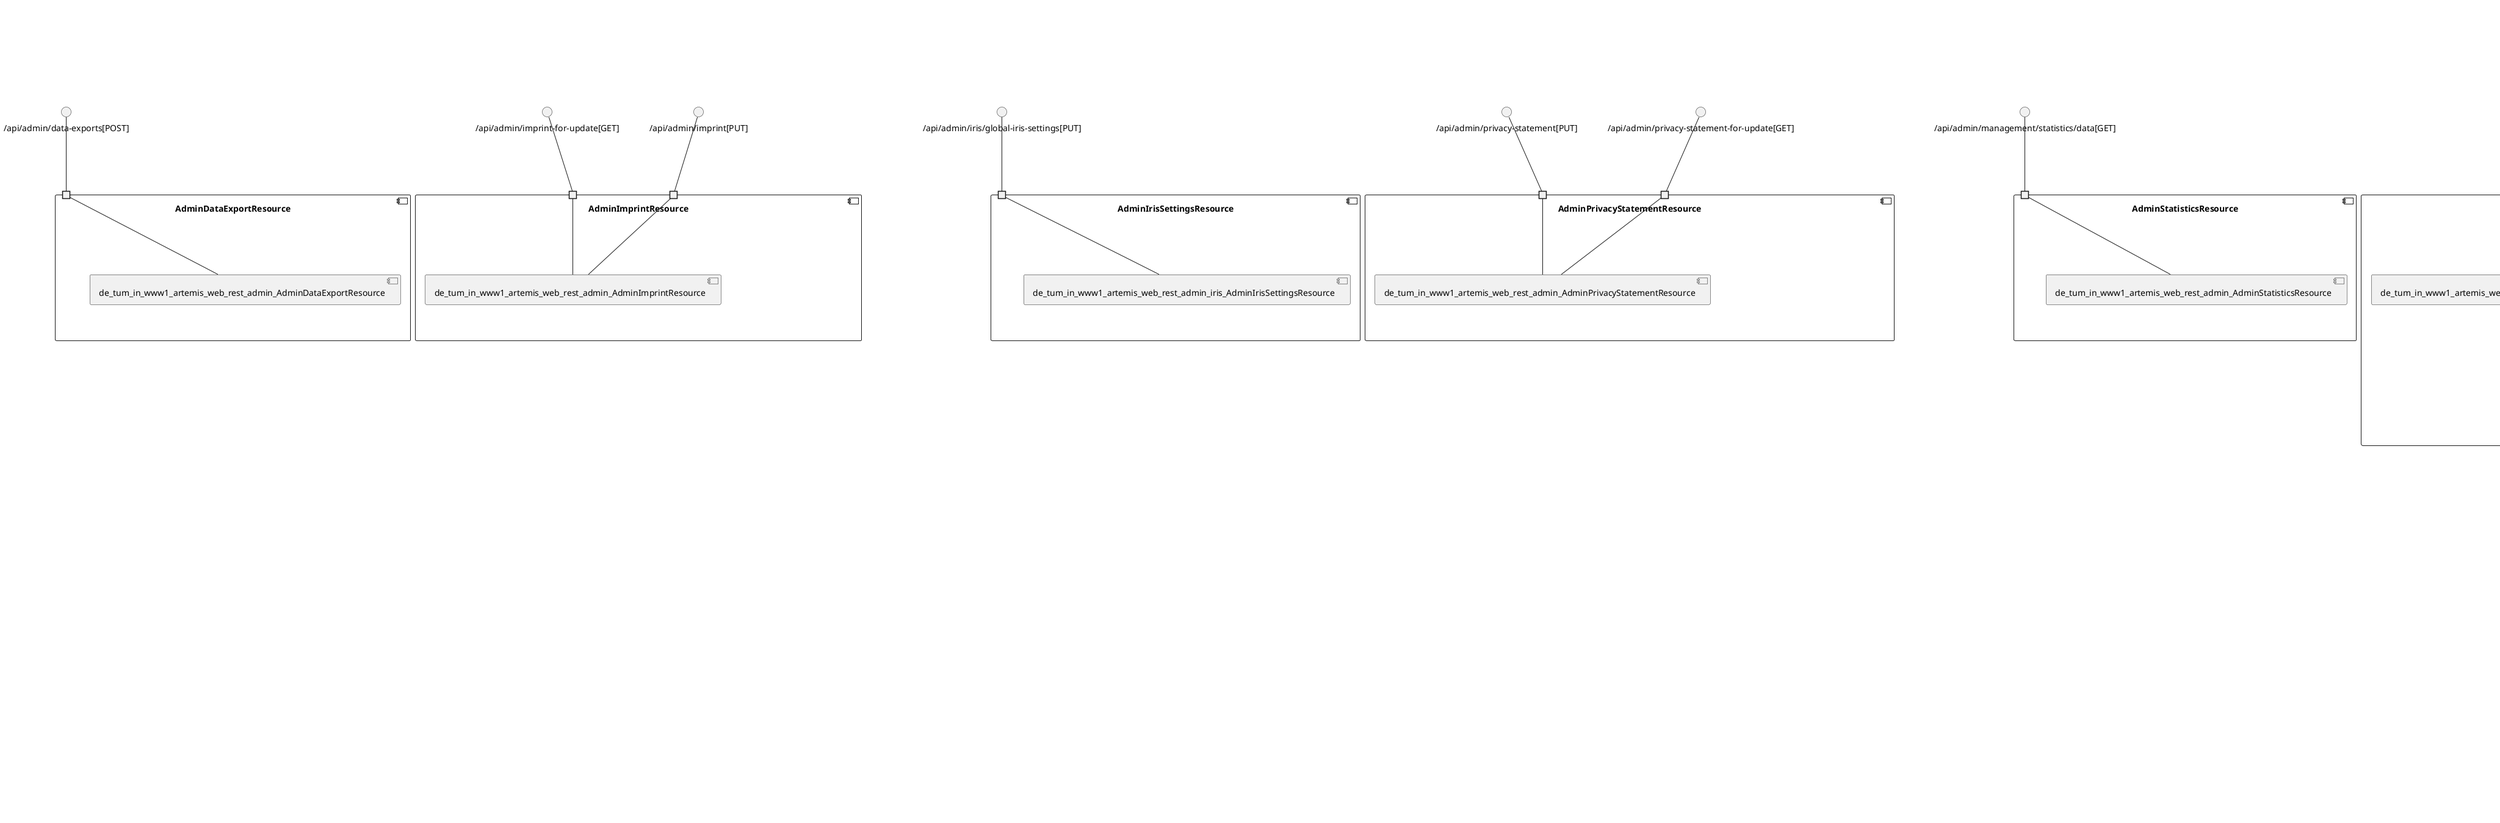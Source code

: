 @startuml
skinparam fixCircleLabelOverlapping true
component "AbstractQuizSubmissionService\n\n\n\n\n\n" {
[de_tum_in_www1_artemis_service_AbstractQuizSubmissionService]
}
component "AccountService\n\n\n\n\n\n" {
[de_tum_in_www1_artemis_service_AccountService]
}
component "AdminDataExportResource\n\n\n\n\n\n" {
[de_tum_in_www1_artemis_web_rest_admin_AdminDataExportResource]
portin " " as AdminDataExportResource.requires._api_admin_data_exports_POST_
"AdminDataExportResource.requires._api_admin_data_exports_POST_"--[de_tum_in_www1_artemis_web_rest_admin_AdminDataExportResource]
}
interface "/api/admin/data-exports[POST]" as interface._api_admin_data_exports_POST_
interface._api_admin_data_exports_POST_--"AdminDataExportResource.requires._api_admin_data_exports_POST_"
component "AdminImprintResource\n\n\n\n\n\n" {
[de_tum_in_www1_artemis_web_rest_admin_AdminImprintResource]
portin " " as AdminImprintResource.requires._api_admin_imprint_for_update_GET_
portin " " as AdminImprintResource.requires._api_admin_imprint_PUT_
"AdminImprintResource.requires._api_admin_imprint_for_update_GET_"--[de_tum_in_www1_artemis_web_rest_admin_AdminImprintResource]
"AdminImprintResource.requires._api_admin_imprint_PUT_"--[de_tum_in_www1_artemis_web_rest_admin_AdminImprintResource]
}
interface "/api/admin/imprint-for-update[GET]" as interface._api_admin_imprint_for_update_GET_
interface._api_admin_imprint_for_update_GET_--"AdminImprintResource.requires._api_admin_imprint_for_update_GET_"
interface "/api/admin/imprint[PUT]" as interface._api_admin_imprint_PUT_
interface._api_admin_imprint_PUT_--"AdminImprintResource.requires._api_admin_imprint_PUT_"
component "AdminIrisSettingsResource\n\n\n\n\n\n" {
[de_tum_in_www1_artemis_web_rest_admin_iris_AdminIrisSettingsResource]
portin " " as AdminIrisSettingsResource.requires._api_admin_iris_global_iris_settings_PUT_
"AdminIrisSettingsResource.requires._api_admin_iris_global_iris_settings_PUT_"--[de_tum_in_www1_artemis_web_rest_admin_iris_AdminIrisSettingsResource]
}
interface "/api/admin/iris/global-iris-settings[PUT]" as interface._api_admin_iris_global_iris_settings_PUT_
interface._api_admin_iris_global_iris_settings_PUT_--"AdminIrisSettingsResource.requires._api_admin_iris_global_iris_settings_PUT_"
component "AdminPrivacyStatementResource\n\n\n\n\n\n" {
[de_tum_in_www1_artemis_web_rest_admin_AdminPrivacyStatementResource]
portin " " as AdminPrivacyStatementResource.requires._api_admin_privacy_statement_PUT_
portin " " as AdminPrivacyStatementResource.requires._api_admin_privacy_statement_for_update_GET_
"AdminPrivacyStatementResource.requires._api_admin_privacy_statement_PUT_"--[de_tum_in_www1_artemis_web_rest_admin_AdminPrivacyStatementResource]
"AdminPrivacyStatementResource.requires._api_admin_privacy_statement_for_update_GET_"--[de_tum_in_www1_artemis_web_rest_admin_AdminPrivacyStatementResource]
}
interface "/api/admin/privacy-statement[PUT]" as interface._api_admin_privacy_statement_PUT_
interface._api_admin_privacy_statement_PUT_--"AdminPrivacyStatementResource.requires._api_admin_privacy_statement_PUT_"
interface "/api/admin/privacy-statement-for-update[GET]" as interface._api_admin_privacy_statement_for_update_GET_
interface._api_admin_privacy_statement_for_update_GET_--"AdminPrivacyStatementResource.requires._api_admin_privacy_statement_for_update_GET_"
component "AdminStatisticsResource\n\n\n\n\n\n" {
[de_tum_in_www1_artemis_web_rest_admin_AdminStatisticsResource]
portin " " as AdminStatisticsResource.requires._api_admin_management_statistics_data_GET_
"AdminStatisticsResource.requires._api_admin_management_statistics_data_GET_"--[de_tum_in_www1_artemis_web_rest_admin_AdminStatisticsResource]
}
interface "/api/admin/management/statistics/data[GET]" as interface._api_admin_management_statistics_data_GET_
interface._api_admin_management_statistics_data_GET_--"AdminStatisticsResource.requires._api_admin_management_statistics_data_GET_"
component "AdminSystemNotificationResource\n\n\n\n\n\n" {
[de_tum_in_www1_artemis_web_rest_SystemNotificationResource]
[de_tum_in_www1_artemis_service_SystemNotificationService]
[de_tum_in_www1_artemis_repository_SystemNotificationRepository]
[de_tum_in_www1_artemis_web_rest_admin_AdminSystemNotificationResource]
portin " " as AdminSystemNotificationResource.requires._api_admin_system_notifications
portin " " as AdminSystemNotificationResource.requires._api_system_notifications_GET_
[de_tum_in_www1_artemis_web_rest_SystemNotificationResource]..>[de_tum_in_www1_artemis_repository_SystemNotificationRepository] : requires
[de_tum_in_www1_artemis_service_SystemNotificationService]..>[de_tum_in_www1_artemis_repository_SystemNotificationRepository] : requires
[de_tum_in_www1_artemis_web_rest_admin_AdminSystemNotificationResource]..>[de_tum_in_www1_artemis_repository_SystemNotificationRepository] : requires
"AdminSystemNotificationResource.requires._api_system_notifications_GET_"--[de_tum_in_www1_artemis_web_rest_SystemNotificationResource]
"AdminSystemNotificationResource.requires._api_admin_system_notifications"--[de_tum_in_www1_artemis_web_rest_admin_AdminSystemNotificationResource]
}
interface "/api/system-notifications[GET]" as interface._api_system_notifications_GET_
interface._api_system_notifications_GET_--"AdminSystemNotificationResource.requires._api_system_notifications_GET_"
interface "/api/admin/system-notifications" as interface._api_admin_system_notifications
interface._api_admin_system_notifications--"AdminSystemNotificationResource.requires._api_admin_system_notifications"
component "AndroidAppSiteAssociationResource\n\n\n\n\n\n" {
[de_tum_in_www1_artemis_web_rest_AndroidAppSiteAssociationResource]
portin " " as AndroidAppSiteAssociationResource.requires.__well_known_assetlinks_json_GET_
"AndroidAppSiteAssociationResource.requires.__well_known_assetlinks_json_GET_"--[de_tum_in_www1_artemis_web_rest_AndroidAppSiteAssociationResource]
}
interface "/_well-known/assetlinks_json[GET]" as interface.__well_known_assetlinks_json_GET_
interface.__well_known_assetlinks_json_GET_--"AndroidAppSiteAssociationResource.requires.__well_known_assetlinks_json_GET_"
component "AnswerMessageResource\n\n\n\n\n\n" {
[de_tum_in_www1_artemis_web_rest_metis_AnswerMessageResource]
portin " " as AnswerMessageResource.requires._api_courses_PUT_
portin " " as AnswerMessageResource.requires._api_courses_DELETE_
"AnswerMessageResource.requires._api_courses_PUT_"--[de_tum_in_www1_artemis_web_rest_metis_AnswerMessageResource]
"AnswerMessageResource.requires._api_courses_DELETE_"--[de_tum_in_www1_artemis_web_rest_metis_AnswerMessageResource]
}
interface "/api/courses[PUT]" as interface._api_courses_PUT_
interface._api_courses_PUT_--"AnswerMessageResource.requires._api_courses_PUT_"
interface "/api/courses[DELETE]" as interface._api_courses_DELETE_
interface._api_courses_DELETE_--"AnswerMessageResource.requires._api_courses_DELETE_"
component "AnswerPostResource\n\n\n\n\n\n" {
[de_tum_in_www1_artemis_web_rest_metis_AnswerPostResource]
portin " " as AnswerPostResource.requires._api_courses_PUT_
portin " " as AnswerPostResource.requires._api_courses_DELETE_
"AnswerPostResource.requires._api_courses_PUT_"--[de_tum_in_www1_artemis_web_rest_metis_AnswerPostResource]
"AnswerPostResource.requires._api_courses_DELETE_"--[de_tum_in_www1_artemis_web_rest_metis_AnswerPostResource]
}
interface "/api/courses[PUT]" as interface._api_courses_PUT_
interface._api_courses_PUT_--"AnswerPostResource.requires._api_courses_PUT_"
interface "/api/courses[DELETE]" as interface._api_courses_DELETE_
interface._api_courses_DELETE_--"AnswerPostResource.requires._api_courses_DELETE_"
component "ApollonConversionResource\n\n\n\n\n\n" {
[de_tum_in_www1_artemis_web_rest_ApollonConversionResource]
portin " " as ApollonConversionResource.requires._api_apollon_convert_to_pdf_POST_
"ApollonConversionResource.requires._api_apollon_convert_to_pdf_POST_"--[de_tum_in_www1_artemis_web_rest_ApollonConversionResource]
}
interface "/api/apollon/convert-to-pdf[POST]" as interface._api_apollon_convert_to_pdf_POST_
interface._api_apollon_convert_to_pdf_POST_--"ApollonConversionResource.requires._api_apollon_convert_to_pdf_POST_"
component "ApollonConversionService\n\n\n\n\n\n" {
[de_tum_in_www1_artemis_service_connectors_apollon_ApollonConversionService]
}
component "AppleAppSiteAssociationResource\n\n\n\n\n\n" {
[de_tum_in_www1_artemis_web_rest_AppleAppSiteAssociationResource]
portin " " as AppleAppSiteAssociationResource.requires.__well_known_apple_app_site_association_GET_
"AppleAppSiteAssociationResource.requires.__well_known_apple_app_site_association_GET_"--[de_tum_in_www1_artemis_web_rest_AppleAppSiteAssociationResource]
}
interface "/_well-known/apple-app-site-association[GET]" as interface.__well_known_apple_app_site_association_GET_
interface.__well_known_apple_app_site_association_GET_--"AppleAppSiteAssociationResource.requires.__well_known_apple_app_site_association_GET_"
component "AthenaFeedbackSuggestionsService\n\n\n\n\n\n" {
[de_tum_in_www1_artemis_service_connectors_athena_AthenaFeedbackSuggestionsService]
[de_tum_in_www1_artemis_repository_GradingInstructionRepository]
[de_tum_in_www1_artemis_service_connectors_athena_AthenaFeedbackSuggestionsService]..>[de_tum_in_www1_artemis_repository_GradingInstructionRepository] : requires
}
component "AthenaSubmissionSelectionService\n\n\n\n\n\n" {
[de_tum_in_www1_artemis_service_connectors_athena_AthenaSubmissionSelectionService]
}
component "AuditEventService\n\n\n\n\n\n" {
[de_tum_in_www1_artemis_repository_PersistenceAuditEventRepository]
[de_tum_in_www1_artemis_service_AuditEventService]
[de_tum_in_www1_artemis_service_AuditEventService]..>[de_tum_in_www1_artemis_repository_PersistenceAuditEventRepository] : requires
}
component "AuditResource\n\n\n\n\n\n" {
[de_tum_in_www1_artemis_web_rest_admin_AuditResource]
portin " " as AuditResource.requires._api_admin_audits_GET_
"AuditResource.requires._api_admin_audits_GET_"--[de_tum_in_www1_artemis_web_rest_admin_AuditResource]
}
interface "/api/admin/audits[GET]" as interface._api_admin_audits_GET_
interface._api_admin_audits_GET_--"AuditResource.requires._api_admin_audits_GET_"
component "AuthorizationTestService\n\n\n\n\n\n" {
[de_tum_in_www1_artemis_authorization_AuthorizationTestService]
}
component "BambooBuildPlanService\n\n\n\n\n\n" {
[de_tum_in_www1_artemis_service_connectors_bamboo_BambooBuildPlanService]
}
component "BambooBuildPlanUpdateService\n\n\n\n\n\n" {
[de_tum_in_www1_artemis_service_connectors_bitbucket_BambooBuildPlanUpdateService]
}
component "BambooInternalUrlService\n\n\n\n\n\n" {
[de_tum_in_www1_artemis_service_connectors_bamboo_BambooInternalUrlService]
}
component "BambooMigrationService\n\n\n\n\n\n" {
[de_tum_in_www1_artemis_config_migration_entries_BambooMigrationService]
}
component "BambooProgrammingLanguageFeatureService\n\n\n\n\n\n" {
[de_tum_in_www1_artemis_service_connectors_bamboo_BambooProgrammingLanguageFeatureService]
}
component "BambooResultService\n\n\n\n\n\n" {
[de_tum_in_www1_artemis_service_connectors_bamboo_BambooResultService]
}
component "BambooService\n\n\n\n\n\n" {
[de_tum_in_www1_artemis_service_connectors_bamboo_BambooService]
}
component "BambooTriggerService\n\n\n\n\n\n" {
[de_tum_in_www1_artemis_service_connectors_bamboo_BambooTriggerService]
}
component "ClientForwardResource\n\n\n\n\n\n" {
[de_tum_in_www1_artemis_web_rest_ClientForwardResource]
}
component "ConductAgreementService\n\n\n\n\n\n" {
[de_tum_in_www1_artemis_repository_ConductAgreementRepository]
[de_tum_in_www1_artemis_service_ConductAgreementService]
[de_tum_in_www1_artemis_service_ConductAgreementService]..>[de_tum_in_www1_artemis_repository_ConductAgreementRepository] : requires
}
component "DefaultTemplateUpgradeService\n\n\n\n\n\n" {
[de_tum_in_www1_artemis_service_programming_DefaultTemplateUpgradeService]
}
component "DragAndDropQuizAnswerConversionService\n\n\n\n\n\n" {
[de_tum_in_www1_artemis_service_DragAndDropQuizAnswerConversionService]
}
component "EntityFileService\n\n\n\n\n\n" {
[de_tum_in_www1_artemis_service_EntityFileService]
}
component "ExerciseLifecycleService\n\n\n\n\n\n" {
[de_tum_in_www1_artemis_service_ExerciseLifecycleService]
}
component "ExerciseSpecificationService\n\n\n\n\n\n" {
[de_tum_in_www1_artemis_service_ExerciseSpecificationService]
}
component "ExerciseWithSubmissionsExportService\n\n\n\n\n\n" {
[de_tum_in_www1_artemis_service_export_ExerciseWithSubmissionsExportService]
}
component "FeatureToggleResource\n\n\n\n\n\n" {
[de_tum_in_www1_artemis_web_rest_admin_FeatureToggleResource]
portin " " as FeatureToggleResource.requires._api_admin_feature_toggle_PUT_
"FeatureToggleResource.requires._api_admin_feature_toggle_PUT_"--[de_tum_in_www1_artemis_web_rest_admin_FeatureToggleResource]
}
interface "/api/admin/feature-toggle[PUT]" as interface._api_admin_feature_toggle_PUT_
interface._api_admin_feature_toggle_PUT_--"FeatureToggleResource.requires._api_admin_feature_toggle_PUT_"
component "FeatureToggleService\n\n\n\n\n\n" {
[de_tum_in_www1_artemis_service_feature_FeatureToggleService]
}
component "FileUploadExerciseWithSubmissionsExportService\n\n\n\n\n\n" {
[de_tum_in_www1_artemis_service_export_FileUploadExerciseWithSubmissionsExportService]
}
component "FileUploadSubmissionExportService\n\n\n\n\n\n" {
[de_tum_in_www1_artemis_service_export_FileUploadSubmissionExportService]
}
component "GeneralInstantNotificationService\n\n\n\n\n\n" {
[de_tum_in_www1_artemis_service_notifications_GeneralInstantNotificationService]
}
component "GitLabCIBuildPlanService\n\n\n\n\n\n" {
[de_tum_in_www1_artemis_service_connectors_gitlabci_GitLabCIBuildPlanService]
}
component "GitLabCIProgrammingLanguageFeatureService\n\n\n\n\n\n" {
[de_tum_in_www1_artemis_service_connectors_gitlabci_GitLabCIProgrammingLanguageFeatureService]
}
component "GitLabCIResultService\n\n\n\n\n\n" {
[de_tum_in_www1_artemis_service_connectors_gitlabci_GitLabCIResultService]
}
component "GitLabCITriggerService\n\n\n\n\n\n" {
[de_tum_in_www1_artemis_service_connectors_gitlabci_GitLabCITriggerService]
}
component "GitLabCIUserManagementService\n\n\n\n\n\n" {
[de_tum_in_www1_artemis_service_connectors_gitlabci_GitLabCIUserManagementService]
}
component "GitLabJenkinsMigrationService\n\n\n\n\n\n" {
[de_tum_in_www1_artemis_config_migration_entries_GitLabJenkinsMigrationService]
}
component "GroupNotificationScheduleService\n\n\n\n\n\n" {
[de_tum_in_www1_artemis_service_notifications_GroupNotificationScheduleService]
}
component "GuidedTourSettingsResource\n\n\n\n\n\n" {
[de_tum_in_www1_artemis_web_rest_GuidedTourSettingsResource]
portin " " as GuidedTourSettingsResource.requires._api_guided_tour_settings
"GuidedTourSettingsResource.requires._api_guided_tour_settings"--[de_tum_in_www1_artemis_web_rest_GuidedTourSettingsResource]
}
interface "/api/guided-tour-settings" as interface._api_guided_tour_settings
interface._api_guided_tour_settings--"GuidedTourSettingsResource.requires._api_guided_tour_settings"
component "InternalUrlService\n\n\n\n\n\n" {
[de_tum_in_www1_artemis_service_InternalUrlService]
}
component "IrisConnectorService\n\n\n\n\n\n" {
[de_tum_in_www1_artemis_service_connectors_iris_IrisConnectorService]
}
component "IrisModelsResource\n\n\n\n\n\n" {
[de_tum_in_www1_artemis_web_rest_iris_IrisModelsResource]
portin " " as IrisModelsResource.requires._api_iris_models_GET_
"IrisModelsResource.requires._api_iris_models_GET_"--[de_tum_in_www1_artemis_web_rest_iris_IrisModelsResource]
}
interface "/api/iris/models[GET]" as interface._api_iris_models_GET_
interface._api_iris_models_GET_--"IrisModelsResource.requires._api_iris_models_GET_"
component "IrisWebsocketService\n\n\n\n\n\n" {
[de_tum_in_www1_artemis_service_iris_IrisWebsocketService]
}
component "JenkinsInternalUrlService\n\n\n\n\n\n" {
[de_tum_in_www1_artemis_service_connectors_jenkins_JenkinsInternalUrlService]
}
component "JenkinsJobPermissionsService\n\n\n\n\n\n" {
[de_tum_in_www1_artemis_service_connectors_jenkins_jobs_JenkinsJobPermissionsService]
}
component "JenkinsJobService\n\n\n\n\n\n" {
[de_tum_in_www1_artemis_service_connectors_jenkins_jobs_JenkinsJobService]
}
component "JenkinsProgrammingLanguageFeatureService\n\n\n\n\n\n" {
[de_tum_in_www1_artemis_service_connectors_jenkins_JenkinsProgrammingLanguageFeatureService]
}
component "JenkinsResultService\n\n\n\n\n\n" {
[de_tum_in_www1_artemis_service_connectors_jenkins_JenkinsResultService]
}
component "JenkinsService\n\n\n\n\n\n" {
[de_tum_in_www1_artemis_service_connectors_jenkins_JenkinsService]
}
component "JenkinsTriggerService\n\n\n\n\n\n" {
[de_tum_in_www1_artemis_service_connectors_jenkins_JenkinsTriggerService]
}
component "LdapUserService\n\n\n\n\n\n" {
[de_tum_in_www1_artemis_service_ldap_LdapUserService]
}
component "LearningObjectService\n\n\n\n\n\n" {
[de_tum_in_www1_artemis_service_LearningObjectService]
}
component "LegacyResource\n\n\n\n\n\n" {
[de_tum_in_www1_artemis_web_rest_LegacyResource]
portin " " as LegacyResource.requires._api_programming_exercises_test_cases_changed_POST_
portin " " as LegacyResource.requires._api_programming_exercises_new_result_POST_
portin " " as LegacyResource.requires._api_programming_submissions_POST_
"LegacyResource.requires._api_programming_exercises_new_result_POST_"--[de_tum_in_www1_artemis_web_rest_LegacyResource]
"LegacyResource.requires._api_programming_submissions_POST_"--[de_tum_in_www1_artemis_web_rest_LegacyResource]
"LegacyResource.requires._api_programming_exercises_test_cases_changed_POST_"--[de_tum_in_www1_artemis_web_rest_LegacyResource]
}
interface "/api/programming-exercises/new-result[POST]" as interface._api_programming_exercises_new_result_POST_
interface._api_programming_exercises_new_result_POST_--"LegacyResource.requires._api_programming_exercises_new_result_POST_"
interface "/api/programming-submissions[POST]" as interface._api_programming_submissions_POST_
interface._api_programming_submissions_POST_--"LegacyResource.requires._api_programming_submissions_POST_"
interface "/api/programming-exercises/test-cases-changed[POST]" as interface._api_programming_exercises_test_cases_changed_POST_
interface._api_programming_exercises_test_cases_changed_POST_--"LegacyResource.requires._api_programming_exercises_test_cases_changed_POST_"
component "LegalDocumentService\n\n\n\n\n\n" {
[de_tum_in_www1_artemis_service_LegalDocumentService]
}
component "LinkPreviewResource\n\n\n\n\n\n" {
[de_tum_in_www1_artemis_web_rest_ogparser_LinkPreviewResource]
portin " " as LinkPreviewResource.requires._api_link_preview_POST_
"LinkPreviewResource.requires._api_link_preview_POST_"--[de_tum_in_www1_artemis_web_rest_ogparser_LinkPreviewResource]
}
interface "/api/link-preview[POST]" as interface._api_link_preview_POST_
interface._api_link_preview_POST_--"LinkPreviewResource.requires._api_link_preview_POST_"
component "LinkPreviewService\n\n\n\n\n\n" {
[de_tum_in_www1_artemis_service_linkpreview_LinkPreviewService]
}
component "LocalCIBuildPlanService\n\n\n\n\n\n" {
[de_tum_in_www1_artemis_service_connectors_localci_LocalCIBuildPlanService]
}
component "LocalCIContainerService\n\n\n\n\n\n" {
[de_tum_in_www1_artemis_service_connectors_localci_LocalCIContainerService]
}
component "LocalCIDockerService\n\n\n\n\n\n" {
[de_tum_in_www1_artemis_service_connectors_localci_LocalCIDockerService]
}
component "LocalCIProgrammingLanguageFeatureService\n\n\n\n\n\n" {
[de_tum_in_www1_artemis_service_connectors_localci_LocalCIProgrammingLanguageFeatureService]
}
component "LocalCIResultService\n\n\n\n\n\n" {
[de_tum_in_www1_artemis_service_connectors_localci_LocalCIResultService]
}
component "LocalCIService\n\n\n\n\n\n" {
[de_tum_in_www1_artemis_service_connectors_localci_LocalCIService]
}
component "LocalCITriggerService\n\n\n\n\n\n" {
[de_tum_in_www1_artemis_service_connectors_localci_LocalCITriggerService]
}
component "LocalVCService\n\n\n\n\n\n" {
[de_tum_in_www1_artemis_service_connectors_localvc_LocalVCService]
}
component "LogResource\n\n\n\n\n\n" {
[de_tum_in_www1_artemis_web_rest_admin_LogResource]
portin " " as LogResource.requires._api_admin_logs
"LogResource.requires._api_admin_logs"--[de_tum_in_www1_artemis_web_rest_admin_LogResource]
}
interface "/api/admin/logs" as interface._api_admin_logs
interface._api_admin_logs--"LogResource.requires._api_admin_logs"
component "LongFeedbackTextResource\n\n\n\n\n\n" {
[de_tum_in_www1_artemis_web_rest_LongFeedbackTextResource]
[de_tum_in_www1_artemis_repository_LongFeedbackTextRepository]
[de_tum_in_www1_artemis_service_FeedbackService]
portin " " as LongFeedbackTextResource.requires._api_results___long_feedback_GET_
[de_tum_in_www1_artemis_web_rest_LongFeedbackTextResource]..>[de_tum_in_www1_artemis_repository_LongFeedbackTextRepository] : requires
[de_tum_in_www1_artemis_service_FeedbackService]..>[de_tum_in_www1_artemis_repository_LongFeedbackTextRepository] : requires
"LongFeedbackTextResource.requires._api_results___long_feedback_GET_"--[de_tum_in_www1_artemis_web_rest_LongFeedbackTextResource]
}
interface "/api/results/*/long-feedback[GET]" as interface._api_results___long_feedback_GET_
interface._api_results___long_feedback_GET_--"LongFeedbackTextResource.requires._api_results___long_feedback_GET_"
component "LtiNewResultService\n\n\n\n\n\n" {
[de_tum_in_www1_artemis_service_connectors_lti_LtiNewResultService]
}
component "MailService\n\n\n\n\n\n" {
[de_tum_in_www1_artemis_service_notifications_MailService]
}
component "MainInstanceMessageSendService\n\n\n\n\n\n" {
[de_tum_in_www1_artemis_service_messaging_MainInstanceMessageSendService]
[de_tum_in_www1_artemis_service_listeners_ResultListener]
[de_tum_in_www1_artemis_service_messaging_DistributedInstanceMessageSendService]
[de_tum_in_www1_artemis_service_listeners_ResultListener]..>[de_tum_in_www1_artemis_service_messaging_MainInstanceMessageSendService] : requires
[de_tum_in_www1_artemis_service_listeners_ResultListener]..>[de_tum_in_www1_artemis_service_messaging_DistributedInstanceMessageSendService] : requires
}
component "MigrationService\n\n\n\n\n\n" {
[de_tum_in_www1_artemis_config_migration_MigrationService]
[de_tum_in_www1_artemis_repository_MigrationChangeRepository]
[de_tum_in_www1_artemis_config_migration_MigrationService]..>[de_tum_in_www1_artemis_repository_MigrationChangeRepository] : requires
}
component "ModelingExerciseWithSubmissionsExportService\n\n\n\n\n\n" {
[de_tum_in_www1_artemis_service_export_ModelingExerciseWithSubmissionsExportService]
}
component "ModelingPlagiarismDetectionService\n\n\n\n\n\n" {
[de_tum_in_www1_artemis_service_plagiarism_ModelingPlagiarismDetectionService]
}
component "ModelingSubmissionExportService\n\n\n\n\n\n" {
[de_tum_in_www1_artemis_service_export_ModelingSubmissionExportService]
}
component "ParticipationLifecycleService\n\n\n\n\n\n" {
[de_tum_in_www1_artemis_service_ParticipationLifecycleService]
}
component "PlagiarismCacheService\n\n\n\n\n\n" {
[de_tum_in_www1_artemis_service_plagiarism_cache_PlagiarismCacheService]
}
component "PlagiarismWebsocketService\n\n\n\n\n\n" {
[de_tum_in_www1_artemis_service_plagiarism_PlagiarismWebsocketService]
}
component "PlantUmlResource\n\n\n\n\n\n" {
[de_tum_in_www1_artemis_web_rest_PlantUmlResource]
portin " " as PlantUmlResource.requires._svg_GET_
portin " " as PlantUmlResource.requires._png_GET_
"PlantUmlResource.requires._png_GET_"--[de_tum_in_www1_artemis_web_rest_PlantUmlResource]
"PlantUmlResource.requires._svg_GET_"--[de_tum_in_www1_artemis_web_rest_PlantUmlResource]
}
interface "/png[GET]" as interface._png_GET_
interface._png_GET_--"PlantUmlResource.requires._png_GET_"
interface "/svg[GET]" as interface._svg_GET_
interface._svg_GET_--"PlantUmlResource.requires._svg_GET_"
component "PlantUmlService\n\n\n\n\n\n" {
[de_tum_in_www1_artemis_service_PlantUmlService]
}
component "PostResource\n\n\n\n\n\n" {
[de_tum_in_www1_artemis_web_rest_metis_PostResource]
portin " " as PostResource.requires._api_courses_PUT_
portin " " as PostResource.requires._api_courses_DELETE_
portin " " as PostResource.requires._api_courses___posts_similarity_check_POST_
"PostResource.requires._api_courses_PUT_"--[de_tum_in_www1_artemis_web_rest_metis_PostResource]
"PostResource.requires._api_courses___posts_similarity_check_POST_"--[de_tum_in_www1_artemis_web_rest_metis_PostResource]
"PostResource.requires._api_courses_DELETE_"--[de_tum_in_www1_artemis_web_rest_metis_PostResource]
}
interface "/api/courses[PUT]" as interface._api_courses_PUT_
interface._api_courses_PUT_--"PostResource.requires._api_courses_PUT_"
interface "/api/courses/*/posts/similarity-check[POST]" as interface._api_courses___posts_similarity_check_POST_
interface._api_courses___posts_similarity_check_POST_--"PostResource.requires._api_courses___posts_similarity_check_POST_"
interface "/api/courses[DELETE]" as interface._api_courses_DELETE_
interface._api_courses_DELETE_--"PostResource.requires._api_courses_DELETE_"
component "ProfileService\n\n\n\n\n\n" {
[de_tum_in_www1_artemis_service_ProfileService]
}
component "ProgrammingAssessmentService\n\n\n\n\n\n" {
[de_tum_in_www1_artemis_service_programming_ProgrammingAssessmentService]
}
component "ProgrammingExerciseImportFromFileService\n\n\n\n\n\n" {
[de_tum_in_www1_artemis_service_programming_ProgrammingExerciseImportFromFileService]
}
component "ProgrammingExerciseRepositoryService\n\n\n\n\n\n" {
[de_tum_in_www1_artemis_service_programming_ProgrammingExerciseRepositoryService]
}
component "PublicImprintResource\n\n\n\n\n\n" {
[de_tum_in_www1_artemis_web_rest_open_PublicImprintResource]
portin " " as PublicImprintResource.requires._api_public_imprint_GET_
"PublicImprintResource.requires._api_public_imprint_GET_"--[de_tum_in_www1_artemis_web_rest_open_PublicImprintResource]
}
interface "/api/public/imprint[GET]" as interface._api_public_imprint_GET_
interface._api_public_imprint_GET_--"PublicImprintResource.requires._api_public_imprint_GET_"
component "PublicOAuth2JWKSResource\n\n\n\n\n\n" {
[de_tum_in_www1_artemis_web_rest_open_PublicOAuth2JWKSResource]
portin " " as PublicOAuth2JWKSResource.requires.__well_known_jwks_json_GET_
"PublicOAuth2JWKSResource.requires.__well_known_jwks_json_GET_"--[de_tum_in_www1_artemis_web_rest_open_PublicOAuth2JWKSResource]
}
interface "/_well-known/jwks_json[GET]" as interface.__well_known_jwks_json_GET_
interface.__well_known_jwks_json_GET_--"PublicOAuth2JWKSResource.requires.__well_known_jwks_json_GET_"
component "PublicPrivacyStatementResource\n\n\n\n\n\n" {
[de_tum_in_www1_artemis_web_rest_open_PublicPrivacyStatementResource]
portin " " as PublicPrivacyStatementResource.requires._api_public_privacy_statement_GET_
"PublicPrivacyStatementResource.requires._api_public_privacy_statement_GET_"--[de_tum_in_www1_artemis_web_rest_open_PublicPrivacyStatementResource]
}
interface "/api/public/privacy-statement[GET]" as interface._api_public_privacy_statement_GET_
interface._api_public_privacy_statement_GET_--"PublicPrivacyStatementResource.requires._api_public_privacy_statement_GET_"
component "PublicResultResource\n\n\n\n\n\n" {
[de_tum_in_www1_artemis_web_rest_open_PublicResultResource]
portin " " as PublicResultResource.requires._api_public_programming_exercises_new_result_POST_
"PublicResultResource.requires._api_public_programming_exercises_new_result_POST_"--[de_tum_in_www1_artemis_web_rest_open_PublicResultResource]
}
interface "/api/public/programming-exercises/new-result[POST]" as interface._api_public_programming_exercises_new_result_POST_
interface._api_public_programming_exercises_new_result_POST_--"PublicResultResource.requires._api_public_programming_exercises_new_result_POST_"
component "PublicSystemNotificationResource\n\n\n\n\n\n" {
[de_tum_in_www1_artemis_web_rest_open_PublicSystemNotificationResource]
portin " " as PublicSystemNotificationResource.requires._api_public_system_notifications_active_GET_
"PublicSystemNotificationResource.requires._api_public_system_notifications_active_GET_"--[de_tum_in_www1_artemis_web_rest_open_PublicSystemNotificationResource]
}
interface "/api/public/system-notifications/active[GET]" as interface._api_public_system_notifications_active_GET_
interface._api_public_system_notifications_active_GET_--"PublicSystemNotificationResource.requires._api_public_system_notifications_active_GET_"
component "PublicTimeResource\n\n\n\n\n\n" {
[de_tum_in_www1_artemis_web_rest_open_PublicTimeResource]
portin " " as PublicTimeResource.requires._api_public_time_GET_
"PublicTimeResource.requires._api_public_time_GET_"--[de_tum_in_www1_artemis_web_rest_open_PublicTimeResource]
}
interface "/api/public/time[GET]" as interface._api_public_time_GET_
interface._api_public_time_GET_--"PublicTimeResource.requires._api_public_time_GET_"
component "PublicUserJwtResource\n\n\n\n\n\n" {
[de_tum_in_www1_artemis_web_rest_open_PublicUserJwtResource]
portin " " as PublicUserJwtResource.requires._api_public_saml2_POST_
portin " " as PublicUserJwtResource.requires._api_public_authenticate_POST_
portin " " as PublicUserJwtResource.requires._api_public_logout_POST_
"PublicUserJwtResource.requires._api_public_logout_POST_"--[de_tum_in_www1_artemis_web_rest_open_PublicUserJwtResource]
"PublicUserJwtResource.requires._api_public_authenticate_POST_"--[de_tum_in_www1_artemis_web_rest_open_PublicUserJwtResource]
"PublicUserJwtResource.requires._api_public_saml2_POST_"--[de_tum_in_www1_artemis_web_rest_open_PublicUserJwtResource]
}
interface "/api/public/logout[POST]" as interface._api_public_logout_POST_
interface._api_public_logout_POST_--"PublicUserJwtResource.requires._api_public_logout_POST_"
interface "/api/public/authenticate[POST]" as interface._api_public_authenticate_POST_
interface._api_public_authenticate_POST_--"PublicUserJwtResource.requires._api_public_authenticate_POST_"
interface "/api/public/saml2[POST]" as interface._api_public_saml2_POST_
interface._api_public_saml2_POST_--"PublicUserJwtResource.requires._api_public_saml2_POST_"
component "QuizExerciseImportService\n\n\n\n\n\n" {
[de_tum_in_www1_artemis_service_QuizExerciseImportService]
}
component "QuizMessagingService\n\n\n\n\n\n" {
[de_tum_in_www1_artemis_service_QuizMessagingService]
}
component "QuizSubmissionWebsocketService\n\n\n\n\n\n" {
[de_tum_in_www1_artemis_web_websocket_QuizSubmissionWebsocketService]
}
component "ReactionResource\n\n\n\n\n\n" {
[de_tum_in_www1_artemis_web_rest_metis_ReactionResource]
portin " " as ReactionResource.requires._api_courses_DELETE_
"ReactionResource.requires._api_courses_DELETE_"--[de_tum_in_www1_artemis_web_rest_metis_ReactionResource]
}
interface "/api/courses[DELETE]" as interface._api_courses_DELETE_
interface._api_courses_DELETE_--"ReactionResource.requires._api_courses_DELETE_"
component "RepositoryAccessService\n\n\n\n\n\n" {
[de_tum_in_www1_artemis_service_RepositoryAccessService]
}
component "RepositoryService\n\n\n\n\n\n" {
[de_tum_in_www1_artemis_service_RepositoryService]
}
component "ResourceLoaderService\n\n\n\n\n\n" {
[de_tum_in_www1_artemis_service_ResourceLoaderService]
}
component "ResultWebsocketService\n\n\n\n\n\n" {
[de_tum_in_www1_artemis_web_websocket_ResultWebsocketService]
}
component "ScheduleService\n\n\n\n\n\n" {
[de_tum_in_www1_artemis_service_scheduled_ScheduleService]
}
component "SecurityMetersService\n\n\n\n\n\n" {
[de_tum_in_www1_artemis_management_SecurityMetersService]
}
component "TeamWebsocketService\n\n\n\n\n\n" {
[de_tum_in_www1_artemis_web_websocket_team_TeamWebsocketService]
}
component "TemplateUpgradePolicy\n\n\n\n\n\n" {
[de_tum_in_www1_artemis_service_programming_TemplateUpgradePolicy]
}
component "TestRepositoryResource\n\n\n\n\n\n" {
[de_tum_in_www1_artemis_web_rest_repository_TestRepositoryResource]
portin " " as TestRepositoryResource.requires._api_test_repository
"TestRepositoryResource.requires._api_test_repository"--[de_tum_in_www1_artemis_web_rest_repository_TestRepositoryResource]
}
interface "/api/test-repository" as interface._api_test_repository
interface._api_test_repository--"TestRepositoryResource.requires._api_test_repository"
component "TextAssessmentService\n\n\n\n\n\n" {
[de_tum_in_www1_artemis_service_TextAssessmentService]
}
component "TextExerciseWithSubmissionsExportService\n\n\n\n\n\n" {
[de_tum_in_www1_artemis_service_export_TextExerciseWithSubmissionsExportService]
}
component "TextPlagiarismDetectionService\n\n\n\n\n\n" {
[de_tum_in_www1_artemis_service_plagiarism_TextPlagiarismDetectionService]
}
component "TextSubmissionExportService\n\n\n\n\n\n" {
[de_tum_in_www1_artemis_service_export_TextSubmissionExportService]
}
component "TimeService\n\n\n\n\n\n" {
[de_tum_in_www1_artemis_service_TimeService]
}
component "TitleCacheEvictionService\n\n\n\n\n\n" {
[de_tum_in_www1_artemis_service_TitleCacheEvictionService]
}
component "TutorLeaderboardService\n\n\n\n\n\n" {
[de_tum_in_www1_artemis_repository_QuizPoolRepository]
[de_tum_in_www1_artemis_service_scheduled_AthenaScheduleService]
[de_tum_in_www1_artemis_util_IrisUtilTestService]
[de_tum_in_www1_artemis_repository_StatisticsRepository]
[de_tum_in_www1_artemis_web_rest_ComplaintResponseResource]
[de_tum_in_www1_artemis_repository_metis_conversation_ChannelRepository]
[de_tum_in_www1_artemis_service_QuizExerciseService]
[de_tum_in_www1_artemis_repository_AuxiliaryRepositoryRepository]
[de_tum_in_www1_artemis_repository_TutorParticipationRepository]
[de_tum_in_www1_artemis_web_rest_ProgrammingExerciseResource]
[de_tum_in_www1_artemis_web_rest_RatingResource]
[de_tum_in_www1_artemis_repository_ProgrammingExerciseTestRepository]
[de_tum_in_www1_artemis_repository_ModelingSubmissionRepository]
[de_tum_in_www1_artemis_service_connectors_bitbucket_BitbucketUserManagementService]
[de_tum_in_www1_artemis_repository_LectureRepository]
[de_tum_in_www1_artemis_service_iris_IrisSessionService]
[de_tum_in_www1_artemis_repository_StudentScoreRepository]
[de_tum_in_www1_artemis_service_connectors_localci_LocalCISharedBuildJobQueueService]
[de_tum_in_www1_artemis_service_FileUploadSubmissionService]
[de_tum_in_www1_artemis_user_UserTestService]
[de_tum_in_www1_artemis_service_FileUploadExerciseImportService]
[de_tum_in_www1_artemis_web_rest_StaticCodeAnalysisResource]
[de_tum_in_www1_artemis_repository_QuizSubmissionRepository]
[de_tum_in_www1_artemis_assessment_ComplaintUtilService]
[de_tum_in_www1_artemis_repository_ModelClusterRepository]
[de_tum_in_www1_artemis_service_TutorParticipationService]
[de_tum_in_www1_artemis_service_scheduled_ModelingExerciseScheduleService]
[de_tum_in_www1_artemis_service_export_ProgrammingExerciseExportService]
[de_tum_in_www1_artemis_repository_BuildLogStatisticsEntryRepository]
[de_tum_in_www1_artemis_web_rest_lecture_AttachmentUnitResource]
[de_tum_in_www1_artemis_service_scheduled_AutomaticProgrammingExerciseCleanupService]
[de_tum_in_www1_artemis_service_iris_IrisMessageService]
[de_tum_in_www1_artemis_service_connectors_localvc_LocalVCServletService]
[de_tum_in_www1_artemis_web_rest_open_PublicAccountResource]
[de_tum_in_www1_artemis_web_rest_admin_AdminCourseResource]
[de_tum_in_www1_artemis_service_exam_ExamService]
[de_tum_in_www1_artemis_repository_metis_conversation_GroupChatRepository]
[de_tum_in_www1_artemis_service_ModelingExerciseImportService]
[de_tum_in_www1_artemis_service_OrganizationService]
[de_tum_in_www1_artemis_repository_NotificationSettingRepository]
[de_tum_in_www1_artemis_repository_ExerciseGroupRepository]
[de_tum_in_www1_artemis_repository_QuizExerciseRepository]
[de_tum_in_www1_artemis_service_LectureImportService]
[de_tum_in_www1_artemis_service_connectors_lti_LtiService]
[de_tum_in_www1_artemis_web_rest_hestia_ProgrammingExerciseGitDiffReportResource]
[de_tum_in_www1_artemis_service_scheduled_cache_quiz_QuizScheduleService]
[de_tum_in_www1_artemis_repository_UserRepository]
[de_tum_in_www1_artemis_repository_ComplaintResponseRepository]
[de_tum_in_www1_artemis_repository_DragItemRepository]
[de_tum_in_www1_artemis_service_TextExerciseImportService]
[de_tum_in_www1_artemis_exercise_modelingexercise_ModelingExerciseUtilService]
[de_tum_in_www1_artemis_repository_hestia_CoverageReportRepository]
[de_tum_in_www1_artemis_web_rest_ParticipationResource]
[de_tum_in_www1_artemis_repository_CompetencyRelationRepository]
[de_tum_in_www1_artemis_repository_plagiarism_PlagiarismCaseRepository]
[de_tum_in_www1_artemis_service_connectors_jenkins_JenkinsUserManagementService]
[de_tum_in_www1_artemis_repository_ExampleSubmissionRepository]
[de_tum_in_www1_artemis_service_RatingService]
[de_tum_in_www1_artemis_service_compass_CompassService]
[de_tum_in_www1_artemis_service_hestia_TestwiseCoverageService]
[de_tum_in_www1_artemis_service_notifications_NotificationSettingsService]
[de_tum_in_www1_artemis_repository_GuidedTourSettingsRepository]
[de_tum_in_www1_artemis_repository_tutorialgroups_TutorialGroupSessionRepository]
[de_tum_in_www1_artemis_service_CourseScoreCalculationService]
[de_tum_in_www1_artemis_web_rest_lecture_ExerciseUnitResource]
[de_tum_in_www1_artemis_service_QuizStatisticService]
[de_tum_in_www1_artemis_repository_hestia_ProgrammingExerciseTaskRepository]
[de_tum_in_www1_artemis_web_rest_open_PublicProgrammingSubmissionResource]
[de_tum_in_www1_artemis_repository_ProgrammingExerciseRepository]
[de_tum_in_www1_artemis_service_ParticipationAuthorizationCheckService]
[de_tum_in_www1_artemis_service_TextSubmissionService]
[de_tum_in_www1_artemis_web_rest_ProgrammingAssessmentResource]
[de_tum_in_www1_artemis_service_EmailSummaryService]
[de_tum_in_www1_artemis_service_QuizBatchService]
[de_tum_in_www1_artemis_repository_metis_ConversationMessageRepository]
[de_tum_in_www1_artemis_service_notifications_GroupNotificationService]
[de_tum_in_www1_artemis_repository_AuthorityRepository]
[de_tum_in_www1_artemis_exercise_ExerciseUtilService]
[de_tum_in_www1_artemis_service_exam_ExamRegistrationService]
[de_tum_in_www1_artemis_web_rest_CourseResource]
[de_tum_in_www1_artemis_service_ModelingSubmissionService]
[de_tum_in_www1_artemis_service_exam_StudentExamService]
[de_tum_in_www1_artemis_service_notifications_ConversationNotificationService]
[de_tum_in_www1_artemis_course_CourseUtilService]
[de_tum_in_www1_artemis_repository_tutorialgroups_TutorialGroupRepository]
[de_tum_in_www1_artemis_web_rest_FileUploadExerciseResource]
[de_tum_in_www1_artemis_service_ConsistencyCheckTestService]
[de_tum_in_www1_artemis_service_notifications_SingleUserNotificationService]
[de_tum_in_www1_artemis_repository_SingleUserNotificationRepository]
[de_tum_in_www1_artemis_web_rest_SubmissionResource]
[de_tum_in_www1_artemis_repository_ExerciseRepository]
[de_tum_in_www1_artemis_repository_GradeStepRepository]
[de_tum_in_www1_artemis_service_export_CourseExamExportService]
[de_tum_in_www1_artemis_web_rest_metis_ConversationMessageResource]
[de_tum_in_www1_artemis_web_rest_ProgrammingExerciseExportImportResource]
[de_tum_in_www1_artemis_web_rest_hestia_ProgrammingExerciseSolutionEntryResource]
[de_tum_in_www1_artemis_service_ComplaintResponseService]
[de_tum_in_www1_artemis_repository_iris_IrisSessionRepository]
[de_tum_in_www1_artemis_service_exam_ExamAccessService]
[de_tum_in_www1_artemis_repository_metis_PostRepository]
[de_tum_in_www1_artemis_web_rest_ResultResource]
[de_tum_in_www1_artemis_web_rest_ExamResource]
[de_tum_in_www1_artemis_web_rest_lecture_VideoUnitResource]
[de_tum_in_www1_artemis_service_FileService]
[de_tum_in_www1_artemis_service_OnlineCourseConfigurationService]
[de_tum_in_www1_artemis_web_rest_hestia_ProgrammingExerciseTaskResource]
[de_tum_in_www1_artemis_repository_LectureUnitRepository]
[de_tum_in_www1_artemis_util_ExerciseIntegrationTestUtils]
[de_tum_in_www1_artemis_repository_CustomAuditEventRepository]
[de_tum_in_www1_artemis_repository_metis_ReactionRepository]
[de_tum_in_www1_artemis_repository_SlideRepository]
[de_tum_in_www1_artemis_service_TutorEffortService]
[de_tum_in_www1_artemis_web_rest_admin_AdminTextAssessmentEventResource]
[de_tum_in_www1_artemis_repository_TextSubmissionRepository]
[de_tum_in_www1_artemis_service_TutorLeaderboardService]
[de_tum_in_www1_artemis_repository_SolutionProgrammingExerciseParticipationRepository]
[de_tum_in_www1_artemis_repository_ParticipantScoreRepository]
[de_tum_in_www1_artemis_organization_OrganizationUtilService]
[de_tum_in_www1_artemis_service_tutorialgroups_TutorialGroupService]
[de_tum_in_www1_artemis_web_rest_TutorEffortResource]
[de_tum_in_www1_artemis_repository_UserTestRepository]
[de_tum_in_www1_artemis_service_metis_conversation_auth_ChannelAuthorizationService]
[de_tum_in_www1_artemis_web_rest_TextExerciseResource]
[de_tum_in_www1_artemis_repository_GroupNotificationRepository]
[de_tum_in_www1_artemis_web_rest_DataExportResource]
[de_tum_in_www1_artemis_service_scheduled_NotificationScheduleService]
[de_tum_in_www1_artemis_repository_iris_IrisSettingsRepository]
[de_tum_in_www1_artemis_web_rest_hestia_CoverageReportResource]
[de_tum_in_www1_artemis_repository_TextAssessmentEventRepository]
[de_tum_in_www1_artemis_repository_SubmissionPolicyRepository]
[de_tum_in_www1_artemis_web_rest_admin_AdminModelingExerciseResource]
[de_tum_in_www1_artemis_service_AttachmentUnitService]
[de_tum_in_www1_artemis_course_CourseTestService]
[de_tum_in_www1_artemis_repository_PushNotificationDeviceConfigurationRepository]
[de_tum_in_www1_artemis_service_export_DataExportCommunicationDataService]
[de_tum_in_www1_artemis_repository_AttachmentUnitRepository]
[de_tum_in_www1_artemis_competency_LearningPathUtilService]
[de_tum_in_www1_artemis_web_rest_repository_RepositoryProgrammingExerciseParticipationResource]
[de_tum_in_www1_artemis_repository_TeamRepository]
[de_tum_in_www1_artemis_service_metis_PostService]
[de_tum_in_www1_artemis_repository_ApollonDiagramRepository]
[de_tum_in_www1_artemis_repository_NotificationRepository]
[de_tum_in_www1_artemis_web_rest_BonusResource]
[de_tum_in_www1_artemis_service_scheduled_ProgrammingExerciseScheduleService]
[de_tum_in_www1_artemis_web_rest_UserResource]
[de_tum_in_www1_artemis_user_UserUtilService]
[de_tum_in_www1_artemis_web_rest_ExerciseGroupResource]
[de_tum_in_www1_artemis_service_programming_AuxiliaryRepositoryService]
[de_tum_in_www1_artemis_repository_LectureUnitCompletionRepository]
[de_tum_in_www1_artemis_service_programming_ProgrammingExerciseService]
[de_tum_in_www1_artemis_service_ComplaintService]
[de_tum_in_www1_artemis_web_rest_ConsistencyCheckResource]
[de_tum_in_www1_artemis_repository_StudentExamRepository]
[de_tum_in_www1_artemis_service_ExampleSubmissionService]
[de_tum_in_www1_artemis_service_SlideSplitterService]
[de_tum_in_www1_artemis_service_connectors_bitbucket_BitbucketService]
[de_tum_in_www1_artemis_repository_SubmissionVersionRepository]
[de_tum_in_www1_artemis_service_hestia_structural_StructuralTestCaseService]
[de_tum_in_www1_artemis_service_programming_ProgrammingExerciseFeedbackCreationService]
[de_tum_in_www1_artemis_service_export_DataExportService]
[de_tum_in_www1_artemis_repository_hestia_CoverageFileReportRepository]
[de_tum_in_www1_artemis_repository_OnlineUnitRepository]
[de_tum_in_www1_artemis_service_tutorialgroups_TutorialGroupChannelManagementService]
[de_tum_in_www1_artemis_web_rest_ProgrammingExerciseParticipationResource]
[de_tum_in_www1_artemis_service_user_UserCreationService]
[de_tum_in_www1_artemis_service_exam_ExamDateService]
[de_tum_in_www1_artemis_service_exam_ExamSessionService]
[de_tum_in_www1_artemis_service_LectureUnitProcessingService]
[de_tum_in_www1_artemis_web_rest_ProgrammingExerciseTestCaseResource]
[de_tum_in_www1_artemis_repository_CompetencyProgressRepository]
[de_tum_in_www1_artemis_repository_ExamRepository]
[de_tum_in_www1_artemis_web_rest_push_notification_PushNotificationResource]
[de_tum_in_www1_artemis_repository_ParticipationRepository]
[de_tum_in_www1_artemis_service_AuthorizationCheckService]
[de_tum_in_www1_artemis_service_AssessmentService]
[de_tum_in_www1_artemis_service_learningpath_LearningPathService]
[de_tum_in_www1_artemis_service_ModelingExerciseService]
[de_tum_in_www1_artemis_exercise_programmingexercise_ProgrammingExerciseIntegrationTestService]
[de_tum_in_www1_artemis_service_AssessmentDashboardService]
[de_tum_in_www1_artemis_web_rest_ModelingSubmissionResource]
[de_tum_in_www1_artemis_service_QuizSubmissionService]
[de_tum_in_www1_artemis_service_TeamService]
[de_tum_in_www1_artemis_exercise_programmingexercise_ProgrammingExerciseUtilService]
[de_tum_in_www1_artemis_service_iris_session_IrisChatSessionService]
[de_tum_in_www1_artemis_web_rest_open_PublicLtiResource]
[de_tum_in_www1_artemis_repository_OrganizationRepository]
[de_tum_in_www1_artemis_web_rest_open_PublicBuildPlanResource]
[de_tum_in_www1_artemis_repository_CourseRepository]
[de_tum_in_www1_artemis_web_rest_TextAssessmentResource]
[de_tum_in_www1_artemis_web_rest_ModelingExerciseResource]
[de_tum_in_www1_artemis_web_rest_ComplaintResource]
[de_tum_in_www1_artemis_repository_ModelElementRepository]
[de_tum_in_www1_artemis_web_rest_lecture_OnlineUnitResource]
[de_tum_in_www1_artemis_web_rest_GradingScaleResource]
[de_tum_in_www1_artemis_repository_ProgrammingExerciseStudentParticipationTestRepository]
[de_tum_in_www1_artemis_repository_ExamUserRepository]
[de_tum_in_www1_artemis_service_user_UserService]
[de_tum_in_www1_artemis_util_ZipFileTestUtilService]
[de_tum_in_www1_artemis_post_ConversationUtilService]
[de_tum_in_www1_artemis_service_CourseService]
[de_tum_in_www1_artemis_service_connectors_gitlab_GitLabService]
[de_tum_in_www1_artemis_web_rest_CompetencyResource]
[de_tum_in_www1_artemis_exercise_quizexercise_QuizExerciseUtilService]
[de_tum_in_www1_artemis_repository_hestia_CodeHintRepository]
[de_tum_in_www1_artemis_web_rest_iris_IrisMessageResource]
[de_tum_in_www1_artemis_service_PresentationPointsCalculationService]
[de_tum_in_www1_artemis_service_exam_ExamLiveEventsService]
[de_tum_in_www1_artemis_service_connectors_localci_LocalCIConnectorService]
[de_tum_in_www1_artemis_service_notifications_push_notifications_ApplePushNotificationService]
[de_tum_in_www1_artemis_repository_GradingScaleRepository]
[de_tum_in_www1_artemis_service_StatisticsService]
[de_tum_in_www1_artemis_service_connectors_lti_Lti10Service]
[de_tum_in_www1_artemis_repository_QuizGroupRepository]
[de_tum_in_www1_artemis_service_ConsistencyCheckService]
[de_tum_in_www1_artemis_repository_DragAndDropMappingRepository]
[de_tum_in_www1_artemis_service_scheduled_ParticipantScoreScheduleService]
[de_tum_in_www1_artemis_web_rest_AttachmentResource]
[de_tum_in_www1_artemis_service_TextBlockService]
[de_tum_in_www1_artemis_repository_LtiOutcomeUrlRepository]
[de_tum_in_www1_artemis_service_export_SubmissionExportService]
[de_tum_in_www1_artemis_service_user_PasswordService]
[de_tum_in_www1_artemis_web_rest_lecture_TextUnitResource]
[de_tum_in_www1_artemis_repository_OnlineCourseConfigurationRepository]
[de_tum_in_www1_artemis_web_rest_ApollonDiagramResource]
[de_tum_in_www1_artemis_service_SubmissionService]
[de_tum_in_www1_artemis_service_SubmissionPolicyService]
[de_tum_in_www1_artemis_repository_ComplaintRepository]
[de_tum_in_www1_artemis_service_user_AuthorityService]
[de_tum_in_www1_artemis_web_rest_plagiarism_PlagiarismResource]
[de_tum_in_www1_artemis_repository_QuizQuestionStatisticRepository]
[de_tum_in_www1_artemis_web_rest_admin_AdminUserResource]
[de_tum_in_www1_artemis_service_metis_ConversationMessagingService]
[de_tum_in_www1_artemis_service_ExerciseService]
[de_tum_in_www1_artemis_web_rest_hestia_ExerciseHintResource]
[de_tum_in_www1_artemis_repository_TextBlockRepository]
[de_tum_in_www1_artemis_web_rest_AthenaResource]
[de_tum_in_www1_artemis_repository_tutorialgroups_TutorialGroupFreePeriodRepository]
[de_tum_in_www1_artemis_web_rest_ProgrammingExerciseGradingResource]
[de_tum_in_www1_artemis_web_rest_StudentExamResource]
[de_tum_in_www1_artemis_repository_ModelingExerciseRepository]
[de_tum_in_www1_artemis_service_exam_StudentExamAccessService]
[de_tum_in_www1_artemis_web_rest_plagiarism_PlagiarismCaseResource]
[de_tum_in_www1_artemis_repository_Lti13ResourceLaunchRepository]
[de_tum_in_www1_artemis_service_exam_ExamSubmissionService]
[de_tum_in_www1_artemis_web_rest_TutorParticipationResource]
[de_tum_in_www1_artemis_web_rest_hestia_CodeHintResource]
[de_tum_in_www1_artemis_service_CompetencyService]
[de_tum_in_www1_artemis_service_metis_AnswerMessageService]
[de_tum_in_www1_artemis_repository_metis_ConversationParticipantRepository]
[de_tum_in_www1_artemis_web_rest_QuizExerciseResource]
[de_tum_in_www1_artemis_repository_hestia_ProgrammingExerciseSolutionEntryRepository]
[de_tum_in_www1_artemis_web_rest_admin_AdminOrganizationResource]
[de_tum_in_www1_artemis_service_exam_ExamImportService]
[de_tum_in_www1_artemis_web_rest_ExerciseScoresChartResource]
[de_tum_in_www1_artemis_localvcci_LocalVCLocalCITestService]
[de_tum_in_www1_artemis_repository_AttachmentRepository]
[de_tum_in_www1_artemis_repository_iris_IrisMessageRepository]
[de_tum_in_www1_artemis_service_hestia_behavioral_BehavioralTestCaseService]
[de_tum_in_www1_artemis_service_programming_ProgrammingTriggerService]
[de_tum_in_www1_artemis_web_rest_metis_conversation_ConversationResource]
[de_tum_in_www1_artemis_service_SubmissionVersionService]
[de_tum_in_www1_artemis_service_programming_ProgrammingSubmissionService]
[de_tum_in_www1_artemis_web_rest_NotificationSettingsResource]
[de_tum_in_www1_artemis_web_rest_admin_AdminExamResource]
[de_tum_in_www1_artemis_repository_GradingCriterionRepository]
[de_tum_in_www1_artemis_web_rest_LectureResource]
[de_tum_in_www1_artemis_web_rest_FileUploadAssessmentResource]
[de_tum_in_www1_artemis_repository_TextUnitRepository]
[de_tum_in_www1_artemis_service_notifications_TutorialGroupNotificationService]
[de_tum_in_www1_artemis_web_rest_ExamUserResource]
[de_tum_in_www1_artemis_service_metis_conversation_auth_GroupChatAuthorizationService]
[de_tum_in_www1_artemis_repository_CompetencyRepository]
[de_tum_in_www1_artemis_web_websocket_team_ParticipationTeamWebsocketService]
[de_tum_in_www1_artemis_service_metis_ReactionService]
[de_tum_in_www1_artemis_service_export_DataExportExamCreationService]
[de_tum_in_www1_artemis_participation_ParticipationUtilService]
[de_tum_in_www1_artemis_repository_tutorialgroups_TutorialGroupScheduleRepository]
[de_tum_in_www1_artemis_service_hestia_ProgrammingExerciseGitDiffReportService]
[de_tum_in_www1_artemis_web_rest_TextSubmissionResource]
[de_tum_in_www1_artemis_service_plagiarism_PlagiarismCaseService]
[de_tum_in_www1_artemis_repository_iris_IrisChatSessionRepository]
[de_tum_in_www1_artemis_repository_ExamLiveEventRepository]
[de_tum_in_www1_artemis_service_learningpath_LearningPathRecommendationService]
[de_tum_in_www1_artemis_web_rest_metis_conversation_ChannelResource]
[de_tum_in_www1_artemis_web_rest_ModelingAssessmentResource]
[de_tum_in_www1_artemis_service_metis_conversation_auth_ConversationAuthorizationService]
[de_tum_in_www1_artemis_repository_tutorialgroups_TutorialGroupNotificationRepository]
[de_tum_in_www1_artemis_repository_RatingRepository]
[de_tum_in_www1_artemis_exercise_programmingexercise_ContinuousIntegrationTestService]
[de_tum_in_www1_artemis_service_CompetencyProgressService]
[de_tum_in_www1_artemis_service_connectors_localci_LocalCIBuildJobManagementService]
[de_tum_in_www1_artemis_repository_DataExportRepository]
[de_tum_in_www1_artemis_web_rest_ProgrammingExercisePlagiarismResource]
[de_tum_in_www1_artemis_web_rest_QuizSubmissionResource]
[de_tum_in_www1_artemis_service_hestia_ProgrammingExerciseTaskService]
[de_tum_in_www1_artemis_service_programming_ProgrammingExerciseGradingService]
[de_tum_in_www1_artemis_service_scheduled_UserScheduleService]
[de_tum_in_www1_artemis_repository_tutorialgroups_TutorialGroupRegistrationRepository]
[de_tum_in_www1_artemis_service_TextExerciseService]
[de_tum_in_www1_artemis_service_metis_conversation_auth_OneToOneChatAuthorizationService]
[de_tum_in_www1_artemis_service_programming_ProgrammingExerciseImportService]
[de_tum_in_www1_artemis_repository_TeamScoreRepository]
[de_tum_in_www1_artemis_web_rest_ExampleSubmissionResource]
[de_tum_in_www1_artemis_web_rest_ParticipantScoreResource]
[de_tum_in_www1_artemis_repository_SubmittedAnswerRepository]
[de_tum_in_www1_artemis_service_ExerciseDateService]
[de_tum_in_www1_artemis_repository_StudentParticipationRepository]
[de_tum_in_www1_artemis_web_rest_lecture_LectureUnitResource]
[de_tum_in_www1_artemis_web_rest_metis_conversation_OneToOneChatResource]
[de_tum_in_www1_artemis_service_hestia_CodeHintService]
[de_tum_in_www1_artemis_service_connectors_SAML2Service]
[de_tum_in_www1_artemis_service_ExerciseDeletionService]
[de_tum_in_www1_artemis_service_iris_IrisSettingsService]
[de_tum_in_www1_artemis_service_programming_ProgrammingExerciseParticipationService]
[de_tum_in_www1_artemis_repository_BuildPlanRepository]
[de_tum_in_www1_artemis_repository_iris_IrisMessageContentRepository]
[de_tum_in_www1_artemis_web_rest_AccountResource]
[de_tum_in_www1_artemis_web_rest_OrganizationResource]
[de_tum_in_www1_artemis_service_LectureService]
[de_tum_in_www1_artemis_service_ExerciseScoresChartService]
[de_tum_in_www1_artemis_repository_ResultRepository]
[de_tum_in_www1_artemis_repository_tutorialgroups_TutorialGroupsConfigurationRepository]
[de_tum_in_www1_artemis_web_rest_iris_IrisSessionResource]
[de_tum_in_www1_artemis_repository_plagiarism_PlagiarismResultRepository]
[de_tum_in_www1_artemis_service_ParticipationService]
[de_tum_in_www1_artemis_web_rest_iris_IrisSettingsResource]
[de_tum_in_www1_artemis_service_BuildLogEntryService]
[de_tum_in_www1_artemis_web_rest_FileResource]
[de_tum_in_www1_artemis_lecture_LectureUtilService]
[de_tum_in_www1_artemis_service_scheduled_DataExportScheduleService]
[de_tum_in_www1_artemis_service_connectors_localci_LocalCIBuildJobExecutionService]
[de_tum_in_www1_artemis_web_rest_tutorialgroups_TutorialGroupFreePeriodResource]
[de_tum_in_www1_artemis_util_GitUtilService]
[de_tum_in_www1_artemis_service_UrlService]
[de_tum_in_www1_artemis_web_rest_GradeStepResource]
[de_tum_in_www1_artemis_exercise_textexercise_TextExerciseUtilService]
[de_tum_in_www1_artemis_service_connectors_lti_LtiDynamicRegistrationService]
[de_tum_in_www1_artemis_service_connectors_athena_AthenaFeedbackSendingService]
[de_tum_in_www1_artemis_service_GradingScaleService]
[de_tum_in_www1_artemis_web_rest_LearningPathResource]
[de_tum_in_www1_artemis_web_rest_admin_AdminExerciseResource]
[de_tum_in_www1_artemis_service_plagiarism_PlagiarismDetectionService]
[de_tum_in_www1_artemis_service_tutorialgroups_TutorialGroupsConfigurationService]
[de_tum_in_www1_artemis_service_programming_ProgrammingExerciseTestCaseService]
[de_tum_in_www1_artemis_team_TeamUtilService]
[de_tum_in_www1_artemis_web_rest_ExerciseResource]
[de_tum_in_www1_artemis_exercise_programmingexercise_ProgrammingExerciseTestService]
[de_tum_in_www1_artemis_service_messaging_InstanceMessageReceiveService]
[de_tum_in_www1_artemis_web_rest_tutorialgroups_TutorialGroupsConfigurationResource]
[de_tum_in_www1_artemis_exercise_fileuploadexercise_FileUploadExerciseUtilService]
[de_tum_in_www1_artemis_repository_ShortAnswerMappingRepository]
[de_tum_in_www1_artemis_web_rest_metis_conversation_GroupChatResource]
[de_tum_in_www1_artemis_repository_plagiarism_PlagiarismSubmissionRepository]
[de_tum_in_www1_artemis_service_iris_IrisRateLimitService]
[de_tum_in_www1_artemis_web_rest_TeamResource]
[de_tum_in_www1_artemis_repository_QuizPointStatisticRepository]
[de_tum_in_www1_artemis_repository_hestia_ExerciseHintActivationRepository]
[de_tum_in_www1_artemis_repository_LearningPathRepository]
[de_tum_in_www1_artemis_service_QuizService]
[de_tum_in_www1_artemis_service_export_DataExportQuizExerciseCreationService]
[de_tum_in_www1_artemis_web_rest_tutorialgroups_TutorialGroupResource]
[de_tum_in_www1_artemis_service_exam_ExamUserService]
[de_tum_in_www1_artemis_repository_TemplateProgrammingExerciseParticipationRepository]
[de_tum_in_www1_artemis_service_BonusService]
[de_tum_in_www1_artemis_service_metis_conversation_ConversationService]
[de_tum_in_www1_artemis_service_plagiarism_ContinuousPlagiarismControlService]
[de_tum_in_www1_artemis_service_LectureUnitService]
[de_tum_in_www1_artemis_util_PageableSearchUtilService]
[de_tum_in_www1_artemis_repository_ExamSessionRepository]
[de_tum_in_www1_artemis_web_rest_SubmissionPolicyResource]
[de_tum_in_www1_artemis_repository_hestia_ProgrammingExerciseGitDiffReportRepository]
[de_tum_in_www1_artemis_service_programming_ProgrammingExerciseImportBasicService]
[de_tum_in_www1_artemis_web_rest_tutorialgroups_TutorialGroupSessionResource]
[de_tum_in_www1_artemis_service_FileUploadExerciseService]
[de_tum_in_www1_artemis_service_QuizPoolService]
[de_tum_in_www1_artemis_connector_BitbucketRequestMockProvider]
[de_tum_in_www1_artemis_repository_ProgrammingExerciseTestCaseRepository]
[de_tum_in_www1_artemis_service_metis_conversation_GroupChatService]
[de_tum_in_www1_artemis_repository_ProgrammingExerciseStudentParticipationRepository]
[de_tum_in_www1_artemis_web_rest_NotificationResource]
[de_tum_in_www1_artemis_repository_TextExerciseRepository]
[de_tum_in_www1_artemis_repository_hestia_ExerciseHintRepository]
[de_tum_in_www1_artemis_web_rest_QuizPoolResource]
[de_tum_in_www1_artemis_web_rest_StatisticsResource]
[de_tum_in_www1_artemis_service_scheduled_PushNotificationDeviceConfigurationCleanupService]
[de_tum_in_www1_artemis_repository_ProgrammingSubmissionRepository]
[de_tum_in_www1_artemis_repository_QuizBatchRepository]
[de_tum_in_www1_artemis_service_plagiarism_ProgrammingPlagiarismDetectionService]
[de_tum_in_www1_artemis_repository_metis_AnswerPostRepository]
[de_tum_in_www1_artemis_exercise_programmingexercise_ProgrammingExerciseResultTestService]
[de_tum_in_www1_artemis_service_metis_conversation_ChannelService]
[de_tum_in_www1_artemis_repository_metis_conversation_ConversationRepository]
[de_tum_in_www1_artemis_service_connectors_gitlab_GitLabUserManagementService]
[de_tum_in_www1_artemis_service_export_DataExportCreationService]
[de_tum_in_www1_artemis_repository_metis_conversation_ConversationNotificationRepository]
[de_tum_in_www1_artemis_service_exam_ExamDeletionService]
[de_tum_in_www1_artemis_service_hestia_ExerciseHintService]
[de_tum_in_www1_artemis_repository_StaticCodeAnalysisCategoryRepository]
[de_tum_in_www1_artemis_competency_CompetencyProgressUtilService]
[de_tum_in_www1_artemis_service_tutorialgroups_TutorialGroupFreePeriodService]
[de_tum_in_www1_artemis_service_metis_conversation_ConversationDTOService]
[de_tum_in_www1_artemis_service_exam_ExamQuizService]
[de_tum_in_www1_artemis_service_notifications_push_notifications_FirebasePushNotificationService]
[de_tum_in_www1_artemis_service_programming_ProgrammingMessagingService]
[de_tum_in_www1_artemis_assessment_GradingScaleUtilService]
[de_tum_in_www1_artemis_plagiarism_PlagiarismUtilService]
[de_tum_in_www1_artemis_repository_ExerciseUnitRepository]
[de_tum_in_www1_artemis_repository_FileUploadSubmissionRepository]
[de_tum_in_www1_artemis_service_export_QuizExerciseWithSubmissionsExportService]
[de_tum_in_www1_artemis_web_rest_BuildPlanResource]
[de_tum_in_www1_artemis_repository_QuizQuestionRepository]
[de_tum_in_www1_artemis_service_connectors_lti_Lti13Service]
[de_tum_in_www1_artemis_competency_CompetencyUtilService]
[de_tum_in_www1_artemis_service_iris_session_IrisHestiaSessionService]
[de_tum_in_www1_artemis_web_rest_TextAssessmentEventResource]
[de_tum_in_www1_artemis_web_rest_LtiResource]
[de_tum_in_www1_artemis_tutorialgroups_TutorialGroupUtilService]
[de_tum_in_www1_artemis_service_FilePathService]
[de_tum_in_www1_artemis_repository_FileUploadExerciseRepository]
[de_tum_in_www1_artemis_service_ResultService]
[de_tum_in_www1_artemis_repository_plagiarism_PlagiarismComparisonRepository]
[de_tum_in_www1_artemis_util_RequestUtilService]
[de_tum_in_www1_artemis_service_metis_conversation_OneToOneChatService]
[de_tum_in_www1_artemis_service_tutorialgroups_TutorialGroupScheduleService]
[de_tum_in_www1_artemis_repository_VideoUnitRepository]
[de_tum_in_www1_artemis_web_rest_ProgrammingSubmissionResource]
[de_tum_in_www1_artemis_StudentScoreUtilService]
[de_tum_in_www1_artemis_exercise_programmingexercise_ProgrammingSubmissionAndResultIntegrationTestService]
[de_tum_in_www1_artemis_repository_BonusRepository]
[de_tum_in_www1_artemis_service_plagiarism_PlagiarismService]
[de_tum_in_www1_artemis_web_rest_FileUploadSubmissionResource]
[de_tum_in_www1_artemis_util_HestiaUtilTestService]
[de_tum_in_www1_artemis_repository_metis_conversation_OneToOneChatRepository]
[de_tum_in_www1_artemis_service_programming_JavaTemplateUpgradeService]
[de_tum_in_www1_artemis_service_metis_AnswerPostService]
[de_tum_in_www1_artemis_service_connectors_athena_AthenaSubmissionSendingService]
[de_tum_in_www1_artemis_service_connectors_GitService]
[de_tum_in_www1_artemis_service_ParticipantScoreService]
[de_tum_in_www1_artemis_exam_ExamUtilService]
[de_tum_in_www1_artemis_repository_FeedbackRepository]
[de_tum_in_www1_artemis_service_connectors_jenkins_build_plan_JenkinsBuildPlanService]
[de_tum_in_www1_artemis_service_export_DataExportExerciseCreationService]
[de_tum_in_www1_artemis_repository_SubmissionRepository]
[de_tum_in_www1_artemis_repository_BuildLogEntryRepository]
[de_tum_in_www1_artemis_service_StaticCodeAnalysisService]
[de_tum_in_www1_artemis_service_learningpath_LearningPathNgxService]
[de_tum_in_www1_artemis_service_connectors_gitlabci_GitLabCIService]
[de_tum_in_www1_artemis_repository_hestia_TestwiseCoverageReportEntryRepository]
portin " " as TutorLeaderboardService.requires._api_courses___course_scores_GET_
portin " " as TutorLeaderboardService.requires._courses___file_upload_exercises_GET_
portin " " as TutorLeaderboardService.requires._api_courses___members_search_GET_
portin " " as TutorLeaderboardService.requires._api_exercises___programming_submissions_GET_
portin " " as TutorLeaderboardService.requires._api_markdown_file_upload_POST_
portin " " as TutorLeaderboardService.requires._api_public_programming_exercises___build_plan_GET_
portin " " as TutorLeaderboardService.requires._api_courses___plagiarism_cases_count_GET_
portin " " as TutorLeaderboardService.requires._api_courses___own_student_exam_GET_
portin " " as TutorLeaderboardService.requires._api_exercises___reset_DELETE_
portin " " as TutorLeaderboardService.requires._api_exercises___details_GET_
portin " " as TutorLeaderboardService.requires._api_courses___plagiarism_cases_GET_
portin " " as TutorLeaderboardService.requires._file_upload_exercises
portin " " as TutorLeaderboardService.requires._api_admin_modeling_exercises__
portin " " as TutorLeaderboardService.requires._api_courses___iris_settings_GET_
portin " " as TutorLeaderboardService.requires._api_participations_GET_
portin " " as TutorLeaderboardService.requires._api_modeling_submissions__
portin " " as TutorLeaderboardService.requires._api_text_exercises
portin " " as TutorLeaderboardService.requires._api_courses___exercise_groups_order_PUT_
portin " " as TutorLeaderboardService.requires._api_grading_scales_GET_
portin " " as TutorLeaderboardService.requires._programming_exercises___file_names_GET_
portin " " as TutorLeaderboardService.requires._programming_exercises_DELETE_
portin " " as TutorLeaderboardService.requires._api_courses___with_exercises_and_participations_GET_
portin " " as TutorLeaderboardService.requires._api_courses___tutor_effort_GET_
portin " " as TutorLeaderboardService.requires._api_courses___for_student_GET_
portin " " as TutorLeaderboardService.requires._api_course_DELETE_
portin " " as TutorLeaderboardService.requires._programming_exercises___build_log_statistics_GET_
portin " " as TutorLeaderboardService.requires._api_exercises___request_feedback_PUT_
portin " " as TutorLeaderboardService.requires._api_lectures_POST_
portin " " as TutorLeaderboardService.requires._api_courses___lockedSubmissions_GET_
portin " " as TutorLeaderboardService.requires._api_courses___plagiarism_case_GET_
portin " " as TutorLeaderboardService.requires._api_programming_exercises___trigger_instructor_build_all_POST_
portin " " as TutorLeaderboardService.requires._programming_exercises___plagiarism_result_GET_
portin " " as TutorLeaderboardService.requires._api_complaint_responses_complaint_GET_
portin " " as TutorLeaderboardService.requires._api_programming_exercises_DELETE_
portin " " as TutorLeaderboardService.requires._api_public_lti_launch_POST_
portin " " as TutorLeaderboardService.requires._api_public_activate_GET_
portin " " as TutorLeaderboardService.requires._api_exercises___participations
portin " " as TutorLeaderboardService.requires._api_example_submissions
portin " " as TutorLeaderboardService.requires._programming_exercises___submission_policy
portin " " as TutorLeaderboardService.requires._api_exercises___stats_for_assessment_dashboard_GET_
portin " " as TutorLeaderboardService.requires._api_programming_exercises_PUT_
portin " " as TutorLeaderboardService.requires._api_apollon_diagrams___title_GET_
portin " " as TutorLeaderboardService.requires._api_courses___archive_POST_
portin " " as TutorLeaderboardService.requires._api_participations___cleanupBuildPlan_PUT_
portin " " as TutorLeaderboardService.requires._api_admin_courses_upcoming_exams_GET_
portin " " as TutorLeaderboardService.requires._programming_exercises_GET_
portin " " as TutorLeaderboardService.requires._api_file_upload_submissions__
portin " " as TutorLeaderboardService.requires._api_courses___toggle_to_submitted_PUT_
portin " " as TutorLeaderboardService.requires._api_programming_exercise_participations_GET_
portin " " as TutorLeaderboardService.requires._api_text_editor_GET_
portin " " as TutorLeaderboardService.requires._api_programming_exercises___tasks_GET_
portin " " as TutorLeaderboardService.requires._api_file_upload_submissions_GET_
portin " " as TutorLeaderboardService.requires._api_iris_programming_exercises___sessions
portin " " as TutorLeaderboardService.requires._api_programming_exercises___solution_entries_DELETE_
portin " " as TutorLeaderboardService.requires._programming_exercises___reset_PUT_
portin " " as TutorLeaderboardService.requires._api_exams___quiz_exercises_GET_
portin " " as TutorLeaderboardService.requires._api_courses_DELETE_
portin " " as TutorLeaderboardService.requires._api_courses___raw_iris_settings
portin " " as TutorLeaderboardService.requires._api_courses___hidden_POST_
portin " " as TutorLeaderboardService.requires._courses___programming_exercises_GET_
portin " " as TutorLeaderboardService.requires._api_courses___display_priority_PUT_
portin " " as TutorLeaderboardService.requires._api_courses___learning_path_id_GET_
portin " " as TutorLeaderboardService.requires._api_text_submissions___for_assessment_GET_
portin " " as TutorLeaderboardService.requires._api_iris_sessions___active_GET_
portin " " as TutorLeaderboardService.requires._api_programming_exercises___trigger_instructor_build_POST_
portin " " as TutorLeaderboardService.requires._api_exercises___potential_plagiarism_count_GET_
portin " " as TutorLeaderboardService.requires._api_exercises___plagiarism_comparisons_DELETE_
portin " " as TutorLeaderboardService.requires._api_programming_exercises___testwise_coverage_report_GET_
portin " " as TutorLeaderboardService.requires._api_quiz_exercises
portin " " as TutorLeaderboardService.requires._api_programming_exercises___grading
portin " " as TutorLeaderboardService.requires._api_courses___one_to_one_chats_POST_
portin " " as TutorLeaderboardService.requires._api_courses___grant_channel_moderator_POST_
portin " " as TutorLeaderboardService.requires._api_exercises_POST_
portin " " as TutorLeaderboardService.requires._api_attachments
portin " " as TutorLeaderboardService.requires._api_courses___for_instructor_GET_
portin " " as TutorLeaderboardService.requires._api_courses___grading_scale_POST_
portin " " as TutorLeaderboardService.requires._api_lectures___text_units
portin " " as TutorLeaderboardService.requires._api_public_register_POST_
portin " " as TutorLeaderboardService.requires._api_courses___text_exercises_GET_
portin " " as TutorLeaderboardService.requires._api_courses___lectures_with_slides_GET_
portin " " as TutorLeaderboardService.requires._api_participations___file_upload_editor_GET_
portin " " as TutorLeaderboardService.requires._api_lectures_DELETE_
portin " " as TutorLeaderboardService.requires._api_courses___learning_path_health_GET_
portin " " as TutorLeaderboardService.requires._api_iris_global_iris_settings_GET_
portin " " as TutorLeaderboardService.requires._programming_exercises___re_evaluate_PUT_
portin " " as TutorLeaderboardService.requires._api_courses___latest_end_date_GET_
portin " " as TutorLeaderboardService.requires._api_lectures_PUT_
portin " " as TutorLeaderboardService.requires._api_courses___archive_PUT_
portin " " as TutorLeaderboardService.requires._api_exams_GET_
portin " " as TutorLeaderboardService.requires._api_exercises___text_submission_without_assessment_GET_
portin " " as TutorLeaderboardService.requires._api_exercises___submissions
portin " " as TutorLeaderboardService.requires._api_programming_submissions___trigger_failed_build_POST_
portin " " as TutorLeaderboardService.requires._api_programming_exercises___static_code_analysis_categories
portin " " as TutorLeaderboardService.requires._api_courses___status_PUT_
portin " " as TutorLeaderboardService.requires._api_courses___modeling_exercises_GET_
portin " " as TutorLeaderboardService.requires._api_exercises___example_text_assessment
portin " " as TutorLeaderboardService.requires._participations___submission_count_GET_
portin " " as TutorLeaderboardService.requires._api_courses_PUT_
portin " " as TutorLeaderboardService.requires._api_account
portin " " as TutorLeaderboardService.requires._api_courses___toggle_to_unsubmitted_PUT_
portin " " as TutorLeaderboardService.requires._api_courses___quiz_exercises_GET_
portin " " as TutorLeaderboardService.requires._api_programming_exercises___iris_settings_GET_
portin " " as TutorLeaderboardService.requires._api_courses___grading_scale_GET_
portin " " as TutorLeaderboardService.requires._api_complaints
portin " " as TutorLeaderboardService.requires._api_courses___grading_scale_DELETE_
portin " " as TutorLeaderboardService.requires._api_lectures___video_units
portin " " as TutorLeaderboardService.requires._api_exercises___more_feedback_for_assessment_dashboard_GET_
portin " " as TutorLeaderboardService.requires._api_courses___charts_exercise_scores_GET_
portin " " as TutorLeaderboardService.requires._api_learning_path
portin " " as TutorLeaderboardService.requires._api_courses___cancel_POST_
portin " " as TutorLeaderboardService.requires._api_courses___deregister_POST_
portin " " as TutorLeaderboardService.requires._api_exercises___tutor_participations_POST_
portin " " as TutorLeaderboardService.requires._api_course___rating_GET_
portin " " as TutorLeaderboardService.requires._api_exercises___modeling_submission_without_assessment_GET_
portin " " as TutorLeaderboardService.requires._api_results_PUT_
portin " " as TutorLeaderboardService.requires._api_courses___verdict_PUT_
portin " " as TutorLeaderboardService.requires._api_courses___tutorial_groups_import_POST_
portin " " as TutorLeaderboardService.requires._programming_exercises___export_student_requested_repository_GET_
portin " " as TutorLeaderboardService.requires._api_courses___teams_exists_GET_
portin " " as TutorLeaderboardService.requires._api_exercises___participation_GET_
portin " " as TutorLeaderboardService.requires._api_exercises_DELETE_
portin " " as TutorLeaderboardService.requires._api_programming_exercises___build_plan_PUT_
portin " " as TutorLeaderboardService.requires._api_exercises___submissions_with_complaints_GET_
portin " " as TutorLeaderboardService.requires._api_courses___favorite_POST_
portin " " as TutorLeaderboardService.requires._api_modeling_exercises
portin " " as TutorLeaderboardService.requires._api_courses_GET_
portin " " as TutorLeaderboardService.requires._api_lectures___exercise_units
portin " " as TutorLeaderboardService.requires._api_courses___unread_messages_GET_
portin " " as TutorLeaderboardService.requires._api_courses___suspicious_sessions_GET_
portin " " as TutorLeaderboardService.requires._api_admin_users
portin " " as TutorLeaderboardService.requires._api_programming_exercises___tasks_with_unassigned_test_cases_GET_
portin " " as TutorLeaderboardService.requires._api_courses___register_multiple_POST_
portin " " as TutorLeaderboardService.requires._api_courses___verify_exam_users_GET_
portin " " as TutorLeaderboardService.requires._api_exercises___for_assessment_dashboard_GET_
portin " " as TutorLeaderboardService.requires._api_courses___revoke_channel_moderator_POST_
portin " " as TutorLeaderboardService.requires._api_courses___exercises_with_potential_plagiarism_GET_
portin " " as TutorLeaderboardService.requires._api_courses___team_search_users_GET_
portin " " as TutorLeaderboardService.requires._api_exercises___file_upload_submission_without_assessment_GET_
portin " " as TutorLeaderboardService.requires._api_programming_exercises___latest_pending_submissions_GET_
portin " " as TutorLeaderboardService.requires._api_exercise___example_assessment_GET_
portin " " as TutorLeaderboardService.requires._api_course_GET_
portin " " as TutorLeaderboardService.requires._api_lecture_units___for_learning_path_node_details_GET_
portin " " as TutorLeaderboardService.requires._api_participations_DELETE_
portin " " as TutorLeaderboardService.requires._programming_exercises_POST_
portin " " as TutorLeaderboardService.requires._api_programming_submissions___assessment_after_complaint_PUT_
portin " " as TutorLeaderboardService.requires._api_data_exports
portin " " as TutorLeaderboardService.requires._api_public_account
portin " " as TutorLeaderboardService.requires._api_exercises___latest_due_date_GET_
portin " " as TutorLeaderboardService.requires._api_admin_organizations
portin " " as TutorLeaderboardService.requires._api_programming_exercises___full_testwise_coverage_report_GET_
portin " " as TutorLeaderboardService.requires._api_event_insights_text_assessment
portin " " as TutorLeaderboardService.requires._api_guided_tour_participations_DELETE_
portin " " as TutorLeaderboardService.requires._api_exercises___programming_submission_without_assessment_GET_
portin " " as TutorLeaderboardService.requires._programming_exercises___solution_files_content_GET_
portin " " as TutorLeaderboardService.requires._api_courses___complaints_GET_
portin " " as TutorLeaderboardService.requires._api_courses___grading_scale_PUT_
portin " " as TutorLeaderboardService.requires._api_public_lti13_auth_callback_POST_
portin " " as TutorLeaderboardService.requires._api_courses___exam_users_POST_
portin " " as TutorLeaderboardService.requires._programming_exercises___lock_all_repositories_PUT_
portin " " as TutorLeaderboardService.requires._api_courses___register_POST_
portin " " as TutorLeaderboardService.requires._api_courses___for_split_view_GET_
portin " " as TutorLeaderboardService.requires._api_push_notification
portin " " as TutorLeaderboardService.requires._api_exercises___toggle_second_correction_PUT_
portin " " as TutorLeaderboardService.requires._api_courses___code_of_conduct
portin " " as TutorLeaderboardService.requires._api_exercises_GET_
portin " " as TutorLeaderboardService.requires._api_courses___allowed_complaints_GET_
portin " " as TutorLeaderboardService.requires._programming_exercises___check_plagiarism_jplag_report_GET_
portin " " as TutorLeaderboardService.requires._api_submissions
portin " " as TutorLeaderboardService.requires._api_exercises___text_submissions
portin " " as TutorLeaderboardService.requires._api_exams___exam_scores_GET_
portin " " as TutorLeaderboardService.requires._api_programming_exercises___update_test_cases_PATCH_
portin " " as TutorLeaderboardService.requires._api_tutorial_groups___title_GET_
portin " " as TutorLeaderboardService.requires._api_lectures___attachments_GET_
portin " " as TutorLeaderboardService.requires._api_programming_exercises___test_cases
portin " " as TutorLeaderboardService.requires._api_notifications_GET_
portin " " as TutorLeaderboardService.requires._api_exercises___test_run_submissions_GET_
portin " " as TutorLeaderboardService.requires._api_courses___lectures_GET_
portin " " as TutorLeaderboardService.requires._programming_exercises___check_plagiarism_GET_
portin " " as TutorLeaderboardService.requires._api_programming_exercises___raw_iris_settings
portin " " as TutorLeaderboardService.requires._api_lectures___online_units
portin " " as TutorLeaderboardService.requires._api_programming_exercises___diff_report_with_template_GET_
portin " " as TutorLeaderboardService.requires._api_exercises___modeling_submissions
portin " " as TutorLeaderboardService.requires._api_lectures_online_units_fetch_online_resource_GET_
portin " " as TutorLeaderboardService.requires._api_courses___sessions_POST_
portin " " as TutorLeaderboardService.requires._api_courses___students_DELETE_
portin " " as TutorLeaderboardService.requires._api_programming_submissions___lock_GET_
portin " " as TutorLeaderboardService.requires._api_courses___exam_users_save_images_POST_
portin " " as TutorLeaderboardService.requires._programming_exercises_with_sca_GET_
portin " " as TutorLeaderboardService.requires._api_courses___download_archive_GET_
portin " " as TutorLeaderboardService.requires._api_exercises___results_with_points_per_criterion_GET_
portin " " as TutorLeaderboardService.requires._api_courses___unarchive_POST_
portin " " as TutorLeaderboardService.requires._api_admin_courses_POST_
portin " " as TutorLeaderboardService.requires._programming_exercises___tasks_DELETE_
portin " " as TutorLeaderboardService.requires._api_management_statistics
portin " " as TutorLeaderboardService.requires._api_admin_exercises_upcoming_GET_
portin " " as TutorLeaderboardService.requires._api_competencies_GET_
portin " " as TutorLeaderboardService.requires._api_programming_submissions___trigger_build_POST_
portin " " as TutorLeaderboardService.requires._api_programming_exercises_GET_
portin " " as TutorLeaderboardService.requires._api_programming_exercises_POST_
portin " " as TutorLeaderboardService.requires._api_courses_POST_
portin " " as TutorLeaderboardService.requires._api_programming_submissions___cancel_assessment_PUT_
portin " " as TutorLeaderboardService.requires._api_exercises___assess_example_submission_POST_
portin " " as TutorLeaderboardService.requires._api_courses___quiz_pools
portin " " as TutorLeaderboardService.requires._api_courses___learning_paths_GET_
portin " " as TutorLeaderboardService.requires._courses___programming_exercises_import_from_file_POST_
portin " " as TutorLeaderboardService.requires._programming_exercises___template_files_content_GET_
portin " " as TutorLeaderboardService.requires._api_exercises_PUT_
portin " " as TutorLeaderboardService.requires._api_results_POST_
portin " " as TutorLeaderboardService.requires._api_notification_settings
portin " " as TutorLeaderboardService.requires._api_courses___participations_GET_
portin " " as TutorLeaderboardService.requires._api_organizations_courses_GET_
portin " " as TutorLeaderboardService.requires._api_exercises___submissions_for_import_GET_
portin " " as TutorLeaderboardService.requires._api_public_programming_exercises_test_cases_changed_POST_
portin " " as TutorLeaderboardService.requires._api_admin_event_insights_text_assessment_events_GET_
portin " " as TutorLeaderboardService.requires._api_exercises___more_feedback_requests_with_complaints_GET_
portin " " as TutorLeaderboardService.requires._api_public_programming_submissions_POST_
portin " " as TutorLeaderboardService.requires._api_courses___conversations_GET_
portin " " as TutorLeaderboardService.requires._api_exercises___complaints_for_test_run_dashboard_GET_
portin " " as TutorLeaderboardService.requires._programming_exercises_PUT_
portin " " as TutorLeaderboardService.requires._api_exercises___example_solution_GET_
portin " " as TutorLeaderboardService.requires._api_programming_exercises___behavioral_solution_entries_POST_
portin " " as TutorLeaderboardService.requires._api_users
portin " " as TutorLeaderboardService.requires._programming_exercises___auxiliary_repository_GET_
portin " " as TutorLeaderboardService.requires._api_participations___submissions_GET_
portin " " as TutorLeaderboardService.requires._api_lti13_dynamic_registration_POST_
portin " " as TutorLeaderboardService.requires._api_public_authenticate_GET_
portin " " as TutorLeaderboardService.requires._api_exams___title_GET_
portin " " as TutorLeaderboardService.requires._api_courses___grading_scale_match_grade_step_GET_
portin " " as TutorLeaderboardService.requires._api_text_submissions_GET_
portin " " as TutorLeaderboardService.requires._api_exercises___complaints_GET_
portin " " as TutorLeaderboardService.requires._api_files
portin " " as TutorLeaderboardService.requires._api_exercises___example_result_GET_
portin " " as TutorLeaderboardService.requires._api_modeling_submissions_GET_
portin " " as TutorLeaderboardService.requires._api_exercises___file_upload_submissions
portin " " as TutorLeaderboardService.requires._api_exercises___title_GET_
portin " " as TutorLeaderboardService.requires._api_repository
portin " " as TutorLeaderboardService.requires._api_programming_exercises___structural_solution_entries_POST_
portin " " as TutorLeaderboardService.requires._api_courses___student_exams_start_exercises
portin " " as TutorLeaderboardService.requires._api_athena_exercises___feedback_suggestions_GET_
portin " " as TutorLeaderboardService.requires._api_exercises___external_submission_results_POST_
portin " " as TutorLeaderboardService.requires._api_iris_PUT_
portin " " as TutorLeaderboardService.requires._api_participations___latest_modeling_submission_GET_
portin " " as TutorLeaderboardService.requires._api_lectures_GET_
portin " " as TutorLeaderboardService.requires._programming_exercises___unlock_all_repositories_PUT_
portin " " as TutorLeaderboardService.requires._api_guided_tour_exercises___example_submission_DELETE_
portin " " as TutorLeaderboardService.requires._api_admin_courses_DELETE_
portin " " as TutorLeaderboardService.requires._api_programming_exercises___consistency_check_GET_
portin " " as TutorLeaderboardService.requires._api_courses___activate_POST_
[de_tum_in_www1_artemis_web_rest_SubmissionResource]..>[de_tum_in_www1_artemis_repository_SubmissionVersionRepository] : requires
[de_tum_in_www1_artemis_service_SubmissionVersionService]..>[de_tum_in_www1_artemis_repository_SubmissionVersionRepository] : requires
[de_tum_in_www1_artemis_service_CourseService]..>[de_tum_in_www1_artemis_repository_tutorialgroups_TutorialGroupsConfigurationRepository] : requires
[de_tum_in_www1_artemis_web_rest_tutorialgroups_TutorialGroupFreePeriodResource]..>[de_tum_in_www1_artemis_repository_tutorialgroups_TutorialGroupsConfigurationRepository] : requires
[de_tum_in_www1_artemis_web_rest_tutorialgroups_TutorialGroupsConfigurationResource]..>[de_tum_in_www1_artemis_repository_tutorialgroups_TutorialGroupsConfigurationRepository] : requires
[de_tum_in_www1_artemis_web_rest_tutorialgroups_TutorialGroupResource]..>[de_tum_in_www1_artemis_repository_tutorialgroups_TutorialGroupsConfigurationRepository] : requires
[de_tum_in_www1_artemis_web_rest_tutorialgroups_TutorialGroupSessionResource]..>[de_tum_in_www1_artemis_repository_tutorialgroups_TutorialGroupsConfigurationRepository] : requires
[de_tum_in_www1_artemis_tutorialgroups_TutorialGroupUtilService]..>[de_tum_in_www1_artemis_repository_tutorialgroups_TutorialGroupsConfigurationRepository] : requires
[de_tum_in_www1_artemis_service_tutorialgroups_TutorialGroupService]..>[de_tum_in_www1_artemis_repository_tutorialgroups_TutorialGroupRepository] : requires
[de_tum_in_www1_artemis_service_tutorialgroups_TutorialGroupChannelManagementService]..>[de_tum_in_www1_artemis_repository_tutorialgroups_TutorialGroupRepository] : requires
[de_tum_in_www1_artemis_service_CourseService]..>[de_tum_in_www1_artemis_repository_tutorialgroups_TutorialGroupRepository] : requires
[de_tum_in_www1_artemis_web_rest_tutorialgroups_TutorialGroupResource]..>[de_tum_in_www1_artemis_repository_tutorialgroups_TutorialGroupRepository] : requires
[de_tum_in_www1_artemis_web_rest_tutorialgroups_TutorialGroupSessionResource]..>[de_tum_in_www1_artemis_repository_tutorialgroups_TutorialGroupRepository] : requires
[de_tum_in_www1_artemis_service_metis_conversation_ConversationDTOService]..>[de_tum_in_www1_artemis_repository_tutorialgroups_TutorialGroupRepository] : requires
[de_tum_in_www1_artemis_tutorialgroups_TutorialGroupUtilService]..>[de_tum_in_www1_artemis_repository_tutorialgroups_TutorialGroupRepository] : requires
[de_tum_in_www1_artemis_web_rest_plagiarism_PlagiarismResource]..>[de_tum_in_www1_artemis_repository_plagiarism_PlagiarismComparisonRepository] : requires
[de_tum_in_www1_artemis_service_plagiarism_PlagiarismCaseService]..>[de_tum_in_www1_artemis_repository_plagiarism_PlagiarismComparisonRepository] : requires
[de_tum_in_www1_artemis_service_plagiarism_ContinuousPlagiarismControlService]..>[de_tum_in_www1_artemis_repository_plagiarism_PlagiarismComparisonRepository] : requires
[de_tum_in_www1_artemis_service_plagiarism_PlagiarismService]..>[de_tum_in_www1_artemis_repository_plagiarism_PlagiarismComparisonRepository] : requires
[de_tum_in_www1_artemis_service_CourseService]..>[de_tum_in_www1_artemis_repository_StatisticsRepository] : requires
[de_tum_in_www1_artemis_service_StatisticsService]..>[de_tum_in_www1_artemis_repository_StatisticsRepository] : requires
[de_tum_in_www1_artemis_exercise_ExerciseUtilService]..>[de_tum_in_www1_artemis_post_ConversationUtilService] : requires
[de_tum_in_www1_artemis_web_rest_BonusResource]..>[de_tum_in_www1_artemis_repository_BonusRepository] : requires
[de_tum_in_www1_artemis_service_BonusService]..>[de_tum_in_www1_artemis_repository_BonusRepository] : requires
[de_tum_in_www1_artemis_service_TextExerciseImportService]..>[de_tum_in_www1_artemis_repository_TextBlockRepository] : requires
[de_tum_in_www1_artemis_web_rest_TextExerciseResource]..>[de_tum_in_www1_artemis_repository_TextBlockRepository] : requires
[de_tum_in_www1_artemis_service_TextBlockService]..>[de_tum_in_www1_artemis_repository_TextBlockRepository] : requires
[de_tum_in_www1_artemis_exercise_textexercise_TextExerciseUtilService]..>[de_tum_in_www1_artemis_repository_TextBlockRepository] : requires
[de_tum_in_www1_artemis_service_connectors_athena_AthenaFeedbackSendingService]..>[de_tum_in_www1_artemis_repository_TextBlockRepository] : requires
[de_tum_in_www1_artemis_service_iris_IrisSettingsService]..>[de_tum_in_www1_artemis_repository_iris_IrisSettingsRepository] : requires
[de_tum_in_www1_artemis_web_rest_repository_RepositoryProgrammingExerciseParticipationResource]..>[de_tum_in_www1_artemis_repository_SubmissionPolicyRepository] : requires
[de_tum_in_www1_artemis_exercise_programmingexercise_ProgrammingExerciseUtilService]..>[de_tum_in_www1_artemis_repository_SubmissionPolicyRepository] : requires
[de_tum_in_www1_artemis_service_SubmissionPolicyService]..>[de_tum_in_www1_artemis_repository_SubmissionPolicyRepository] : requires
[de_tum_in_www1_artemis_web_rest_StudentExamResource]..>[de_tum_in_www1_artemis_repository_SubmissionPolicyRepository] : requires
[de_tum_in_www1_artemis_service_programming_ProgrammingSubmissionService]..>[de_tum_in_www1_artemis_repository_SubmissionPolicyRepository] : requires
[de_tum_in_www1_artemis_service_programming_ProgrammingExerciseImportBasicService]..>[de_tum_in_www1_artemis_repository_SubmissionPolicyRepository] : requires
[de_tum_in_www1_artemis_exercise_programmingexercise_ProgrammingExerciseIntegrationTestService]..>[de_tum_in_www1_artemis_plagiarism_PlagiarismUtilService] : requires
[de_tum_in_www1_artemis_course_CourseTestService]..>[de_tum_in_www1_artemis_service_FilePathService] : requires
[de_tum_in_www1_artemis_service_iris_IrisSessionService]..>[de_tum_in_www1_artemis_repository_iris_IrisChatSessionRepository] : requires
[de_tum_in_www1_artemis_web_rest_iris_IrisSessionResource]..>[de_tum_in_www1_artemis_repository_iris_IrisChatSessionRepository] : requires
[de_tum_in_www1_artemis_service_connectors_localci_LocalCISharedBuildJobQueueService]..>[de_tum_in_www1_artemis_service_programming_ProgrammingExerciseGradingService] : requires
[de_tum_in_www1_artemis_exercise_programmingexercise_ProgrammingExerciseResultTestService]..>[de_tum_in_www1_artemis_service_programming_ProgrammingExerciseGradingService] : requires
[de_tum_in_www1_artemis_service_exam_ExamSessionService]..>[de_tum_in_www1_artemis_repository_ExamSessionRepository] : requires
[de_tum_in_www1_artemis_exam_ExamUtilService]..>[de_tum_in_www1_artemis_repository_ExamSessionRepository] : requires
[de_tum_in_www1_artemis_service_QuizExerciseService]..>[de_tum_in_www1_artemis_repository_QuizExerciseRepository] : requires
[de_tum_in_www1_artemis_service_exam_ExamService]..>[de_tum_in_www1_artemis_repository_QuizExerciseRepository] : requires
[de_tum_in_www1_artemis_service_scheduled_cache_quiz_QuizScheduleService]..>[de_tum_in_www1_artemis_repository_QuizExerciseRepository] : requires
[de_tum_in_www1_artemis_web_rest_ParticipationResource]..>[de_tum_in_www1_artemis_repository_QuizExerciseRepository] : requires
[de_tum_in_www1_artemis_service_QuizSubmissionService]..>[de_tum_in_www1_artemis_repository_QuizExerciseRepository] : requires
[de_tum_in_www1_artemis_exercise_quizexercise_QuizExerciseUtilService]..>[de_tum_in_www1_artemis_repository_QuizExerciseRepository] : requires
[de_tum_in_www1_artemis_web_rest_QuizExerciseResource]..>[de_tum_in_www1_artemis_repository_QuizExerciseRepository] : requires
[de_tum_in_www1_artemis_service_exam_ExamImportService]..>[de_tum_in_www1_artemis_repository_QuizExerciseRepository] : requires
[de_tum_in_www1_artemis_web_rest_QuizSubmissionResource]..>[de_tum_in_www1_artemis_repository_QuizExerciseRepository] : requires
[de_tum_in_www1_artemis_service_exam_ExamQuizService]..>[de_tum_in_www1_artemis_repository_QuizExerciseRepository] : requires
[de_tum_in_www1_artemis_service_export_QuizExerciseWithSubmissionsExportService]..>[de_tum_in_www1_artemis_repository_QuizExerciseRepository] : requires
[de_tum_in_www1_artemis_service_notifications_ConversationNotificationService]..>[de_tum_in_www1_artemis_repository_SingleUserNotificationRepository] : requires
[de_tum_in_www1_artemis_service_notifications_SingleUserNotificationService]..>[de_tum_in_www1_artemis_repository_SingleUserNotificationRepository] : requires
[de_tum_in_www1_artemis_service_exam_ExamService]..>[de_tum_in_www1_artemis_repository_ExamRepository] : requires
[de_tum_in_www1_artemis_service_exam_ExamRegistrationService]..>[de_tum_in_www1_artemis_repository_ExamRepository] : requires
[de_tum_in_www1_artemis_service_exam_StudentExamService]..>[de_tum_in_www1_artemis_repository_ExamRepository] : requires
[de_tum_in_www1_artemis_course_CourseUtilService]..>[de_tum_in_www1_artemis_repository_ExamRepository] : requires
[de_tum_in_www1_artemis_service_export_CourseExamExportService]..>[de_tum_in_www1_artemis_repository_ExamRepository] : requires
[de_tum_in_www1_artemis_service_exam_ExamAccessService]..>[de_tum_in_www1_artemis_repository_ExamRepository] : requires
[de_tum_in_www1_artemis_web_rest_ExamResource]..>[de_tum_in_www1_artemis_repository_ExamRepository] : requires
[de_tum_in_www1_artemis_course_CourseTestService]..>[de_tum_in_www1_artemis_repository_ExamRepository] : requires
[de_tum_in_www1_artemis_service_scheduled_ProgrammingExerciseScheduleService]..>[de_tum_in_www1_artemis_repository_ExamRepository] : requires
[de_tum_in_www1_artemis_web_rest_ExerciseGroupResource]..>[de_tum_in_www1_artemis_repository_ExamRepository] : requires
[de_tum_in_www1_artemis_service_ComplaintService]..>[de_tum_in_www1_artemis_repository_ExamRepository] : requires
[de_tum_in_www1_artemis_service_exam_ExamDateService]..>[de_tum_in_www1_artemis_repository_ExamRepository] : requires
[de_tum_in_www1_artemis_exercise_programmingexercise_ProgrammingExerciseUtilService]..>[de_tum_in_www1_artemis_repository_ExamRepository] : requires
[de_tum_in_www1_artemis_web_rest_GradingScaleResource]..>[de_tum_in_www1_artemis_repository_ExamRepository] : requires
[de_tum_in_www1_artemis_service_CourseService]..>[de_tum_in_www1_artemis_repository_ExamRepository] : requires
[de_tum_in_www1_artemis_exercise_quizexercise_QuizExerciseUtilService]..>[de_tum_in_www1_artemis_repository_ExamRepository] : requires
[de_tum_in_www1_artemis_web_rest_StudentExamResource]..>[de_tum_in_www1_artemis_repository_ExamRepository] : requires
[de_tum_in_www1_artemis_service_exam_StudentExamAccessService]..>[de_tum_in_www1_artemis_repository_ExamRepository] : requires
[de_tum_in_www1_artemis_service_exam_ExamSubmissionService]..>[de_tum_in_www1_artemis_repository_ExamRepository] : requires
[de_tum_in_www1_artemis_service_exam_ExamImportService]..>[de_tum_in_www1_artemis_repository_ExamRepository] : requires
[de_tum_in_www1_artemis_web_rest_admin_AdminExamResource]..>[de_tum_in_www1_artemis_repository_ExamRepository] : requires
[de_tum_in_www1_artemis_web_rest_ParticipantScoreResource]..>[de_tum_in_www1_artemis_repository_ExamRepository] : requires
[de_tum_in_www1_artemis_web_rest_GradeStepResource]..>[de_tum_in_www1_artemis_repository_ExamRepository] : requires
[de_tum_in_www1_artemis_exercise_programmingexercise_ProgrammingExerciseTestService]..>[de_tum_in_www1_artemis_repository_ExamRepository] : requires
[de_tum_in_www1_artemis_service_QuizPoolService]..>[de_tum_in_www1_artemis_repository_ExamRepository] : requires
[de_tum_in_www1_artemis_service_exam_ExamDeletionService]..>[de_tum_in_www1_artemis_repository_ExamRepository] : requires
[de_tum_in_www1_artemis_exam_ExamUtilService]..>[de_tum_in_www1_artemis_repository_ExamRepository] : requires
[de_tum_in_www1_artemis_exercise_quizexercise_QuizExerciseUtilService]..>[de_tum_in_www1_artemis_repository_DragAndDropMappingRepository] : requires
[de_tum_in_www1_artemis_service_QuizService]..>[de_tum_in_www1_artemis_repository_DragAndDropMappingRepository] : requires
[de_tum_in_www1_artemis_course_CourseTestService]..>[de_tum_in_www1_artemis_service_iris_IrisSettingsService] : requires
[de_tum_in_www1_artemis_course_CourseTestService]..>[de_tum_in_www1_artemis_repository_CustomAuditEventRepository] : requires
[de_tum_in_www1_artemis_service_exam_ExamRegistrationService]..>[de_tum_in_www1_artemis_repository_ExamUserRepository] : requires
[de_tum_in_www1_artemis_course_CourseTestService]..>[de_tum_in_www1_artemis_repository_ExamUserRepository] : requires
[de_tum_in_www1_artemis_web_rest_ExamUserResource]..>[de_tum_in_www1_artemis_repository_ExamUserRepository] : requires
[de_tum_in_www1_artemis_web_rest_FileResource]..>[de_tum_in_www1_artemis_repository_ExamUserRepository] : requires
[de_tum_in_www1_artemis_exercise_programmingexercise_ProgrammingExerciseTestService]..>[de_tum_in_www1_artemis_repository_ExamUserRepository] : requires
[de_tum_in_www1_artemis_service_exam_ExamUserService]..>[de_tum_in_www1_artemis_repository_ExamUserRepository] : requires
[de_tum_in_www1_artemis_exam_ExamUtilService]..>[de_tum_in_www1_artemis_repository_ExamUserRepository] : requires
[de_tum_in_www1_artemis_exercise_programmingexercise_ProgrammingExerciseIntegrationTestService]..>[de_tum_in_www1_artemis_repository_ProgrammingExerciseTestRepository] : requires
[de_tum_in_www1_artemis_exercise_programmingexercise_ProgrammingExerciseUtilService]..>[de_tum_in_www1_artemis_repository_ProgrammingExerciseTestRepository] : requires
[de_tum_in_www1_artemis_exercise_quizexercise_QuizExerciseUtilService]..>[de_tum_in_www1_artemis_repository_QuizQuestionRepository] : requires
[de_tum_in_www1_artemis_web_rest_FileResource]..>[de_tum_in_www1_artemis_repository_QuizQuestionRepository] : requires
[de_tum_in_www1_artemis_service_export_DataExportQuizExerciseCreationService]..>[de_tum_in_www1_artemis_repository_QuizQuestionRepository] : requires
[de_tum_in_www1_artemis_service_TextExerciseImportService]..>[de_tum_in_www1_artemis_repository_FeedbackRepository] : requires
[de_tum_in_www1_artemis_exercise_modelingexercise_ModelingExerciseUtilService]..>[de_tum_in_www1_artemis_repository_FeedbackRepository] : requires
[de_tum_in_www1_artemis_service_compass_CompassService]..>[de_tum_in_www1_artemis_repository_FeedbackRepository] : requires
[de_tum_in_www1_artemis_web_rest_TextExerciseResource]..>[de_tum_in_www1_artemis_repository_FeedbackRepository] : requires
[de_tum_in_www1_artemis_service_AssessmentService]..>[de_tum_in_www1_artemis_repository_FeedbackRepository] : requires
[de_tum_in_www1_artemis_web_rest_TextAssessmentResource]..>[de_tum_in_www1_artemis_repository_FeedbackRepository] : requires
[de_tum_in_www1_artemis_service_SubmissionService]..>[de_tum_in_www1_artemis_repository_FeedbackRepository] : requires
[de_tum_in_www1_artemis_service_ExerciseService]..>[de_tum_in_www1_artemis_repository_FeedbackRepository] : requires
[de_tum_in_www1_artemis_participation_ParticipationUtilService]..>[de_tum_in_www1_artemis_repository_FeedbackRepository] : requires
[de_tum_in_www1_artemis_exercise_textexercise_TextExerciseUtilService]..>[de_tum_in_www1_artemis_repository_FeedbackRepository] : requires
[de_tum_in_www1_artemis_exercise_programmingexercise_ProgrammingExerciseResultTestService]..>[de_tum_in_www1_artemis_repository_FeedbackRepository] : requires
[de_tum_in_www1_artemis_service_ResultService]..>[de_tum_in_www1_artemis_repository_FeedbackRepository] : requires
[de_tum_in_www1_artemis_web_rest_ComplaintResponseResource]..>[de_tum_in_www1_artemis_repository_ComplaintRepository] : requires
[de_tum_in_www1_artemis_assessment_ComplaintUtilService]..>[de_tum_in_www1_artemis_repository_ComplaintRepository] : requires
[de_tum_in_www1_artemis_service_exam_ExamService]..>[de_tum_in_www1_artemis_repository_ComplaintRepository] : requires
[de_tum_in_www1_artemis_service_ComplaintResponseService]..>[de_tum_in_www1_artemis_repository_ComplaintRepository] : requires
[de_tum_in_www1_artemis_service_TutorLeaderboardService]..>[de_tum_in_www1_artemis_repository_ComplaintRepository] : requires
[de_tum_in_www1_artemis_course_CourseTestService]..>[de_tum_in_www1_artemis_repository_ComplaintRepository] : requires
[de_tum_in_www1_artemis_service_ComplaintService]..>[de_tum_in_www1_artemis_repository_ComplaintRepository] : requires
[de_tum_in_www1_artemis_service_AssessmentService]..>[de_tum_in_www1_artemis_repository_ComplaintRepository] : requires
[de_tum_in_www1_artemis_web_rest_ComplaintResource]..>[de_tum_in_www1_artemis_repository_ComplaintRepository] : requires
[de_tum_in_www1_artemis_service_CourseService]..>[de_tum_in_www1_artemis_repository_ComplaintRepository] : requires
[de_tum_in_www1_artemis_service_SubmissionService]..>[de_tum_in_www1_artemis_repository_ComplaintRepository] : requires
[de_tum_in_www1_artemis_service_ExerciseService]..>[de_tum_in_www1_artemis_repository_ComplaintRepository] : requires
[de_tum_in_www1_artemis_service_ResultService]..>[de_tum_in_www1_artemis_repository_ComplaintRepository] : requires
[de_tum_in_www1_artemis_service_export_DataExportExerciseCreationService]..>[de_tum_in_www1_artemis_repository_ComplaintRepository] : requires
[de_tum_in_www1_artemis_exercise_modelingexercise_ModelingExerciseUtilService]..>[de_tum_in_www1_artemis_participation_ParticipationUtilService] : requires
[de_tum_in_www1_artemis_exercise_ExerciseUtilService]..>[de_tum_in_www1_artemis_participation_ParticipationUtilService] : requires
[de_tum_in_www1_artemis_course_CourseUtilService]..>[de_tum_in_www1_artemis_participation_ParticipationUtilService] : requires
[de_tum_in_www1_artemis_course_CourseTestService]..>[de_tum_in_www1_artemis_participation_ParticipationUtilService] : requires
[de_tum_in_www1_artemis_exercise_programmingexercise_ProgrammingExerciseIntegrationTestService]..>[de_tum_in_www1_artemis_participation_ParticipationUtilService] : requires
[de_tum_in_www1_artemis_exercise_programmingexercise_ProgrammingExerciseUtilService]..>[de_tum_in_www1_artemis_participation_ParticipationUtilService] : requires
[de_tum_in_www1_artemis_exercise_quizexercise_QuizExerciseUtilService]..>[de_tum_in_www1_artemis_participation_ParticipationUtilService] : requires
[de_tum_in_www1_artemis_localvcci_LocalVCLocalCITestService]..>[de_tum_in_www1_artemis_participation_ParticipationUtilService] : requires
[de_tum_in_www1_artemis_exercise_programmingexercise_ContinuousIntegrationTestService]..>[de_tum_in_www1_artemis_participation_ParticipationUtilService] : requires
[de_tum_in_www1_artemis_exercise_textexercise_TextExerciseUtilService]..>[de_tum_in_www1_artemis_participation_ParticipationUtilService] : requires
[de_tum_in_www1_artemis_exercise_programmingexercise_ProgrammingExerciseTestService]..>[de_tum_in_www1_artemis_participation_ParticipationUtilService] : requires
[de_tum_in_www1_artemis_exercise_fileuploadexercise_FileUploadExerciseUtilService]..>[de_tum_in_www1_artemis_participation_ParticipationUtilService] : requires
[de_tum_in_www1_artemis_exercise_programmingexercise_ProgrammingExerciseResultTestService]..>[de_tum_in_www1_artemis_participation_ParticipationUtilService] : requires
[de_tum_in_www1_artemis_exercise_programmingexercise_ProgrammingSubmissionAndResultIntegrationTestService]..>[de_tum_in_www1_artemis_participation_ParticipationUtilService] : requires
[de_tum_in_www1_artemis_util_HestiaUtilTestService]..>[de_tum_in_www1_artemis_participation_ParticipationUtilService] : requires
[de_tum_in_www1_artemis_exam_ExamUtilService]..>[de_tum_in_www1_artemis_participation_ParticipationUtilService] : requires
[de_tum_in_www1_artemis_web_rest_lecture_VideoUnitResource]..>[de_tum_in_www1_artemis_repository_VideoUnitRepository] : requires
[de_tum_in_www1_artemis_lecture_LectureUtilService]..>[de_tum_in_www1_artemis_repository_VideoUnitRepository] : requires
[de_tum_in_www1_artemis_service_scheduled_ModelingExerciseScheduleService]..>[de_tum_in_www1_artemis_repository_ModelingExerciseRepository] : requires
[de_tum_in_www1_artemis_service_ModelingExerciseImportService]..>[de_tum_in_www1_artemis_repository_ModelingExerciseRepository] : requires
[de_tum_in_www1_artemis_exercise_modelingexercise_ModelingExerciseUtilService]..>[de_tum_in_www1_artemis_repository_ModelingExerciseRepository] : requires
[de_tum_in_www1_artemis_web_rest_admin_AdminModelingExerciseResource]..>[de_tum_in_www1_artemis_repository_ModelingExerciseRepository] : requires
[de_tum_in_www1_artemis_course_CourseTestService]..>[de_tum_in_www1_artemis_repository_ModelingExerciseRepository] : requires
[de_tum_in_www1_artemis_service_ModelingExerciseService]..>[de_tum_in_www1_artemis_repository_ModelingExerciseRepository] : requires
[de_tum_in_www1_artemis_web_rest_ModelingSubmissionResource]..>[de_tum_in_www1_artemis_repository_ModelingExerciseRepository] : requires
[de_tum_in_www1_artemis_web_rest_ModelingExerciseResource]..>[de_tum_in_www1_artemis_repository_ModelingExerciseRepository] : requires
[de_tum_in_www1_artemis_service_exam_ExamImportService]..>[de_tum_in_www1_artemis_repository_ModelingExerciseRepository] : requires
[de_tum_in_www1_artemis_web_rest_ModelingAssessmentResource]..>[de_tum_in_www1_artemis_repository_ModelingExerciseRepository] : requires
[de_tum_in_www1_artemis_service_messaging_InstanceMessageReceiveService]..>[de_tum_in_www1_artemis_repository_ModelingExerciseRepository] : requires
[de_tum_in_www1_artemis_service_plagiarism_PlagiarismCaseService]..>[de_tum_in_www1_artemis_repository_plagiarism_PlagiarismSubmissionRepository] : requires
[de_tum_in_www1_artemis_service_iris_IrisMessageService]..>[de_tum_in_www1_artemis_repository_iris_IrisMessageRepository] : requires
[de_tum_in_www1_artemis_web_rest_iris_IrisMessageResource]..>[de_tum_in_www1_artemis_repository_iris_IrisMessageRepository] : requires
[de_tum_in_www1_artemis_service_iris_IrisRateLimitService]..>[de_tum_in_www1_artemis_repository_iris_IrisMessageRepository] : requires
[de_tum_in_www1_artemis_service_exam_ExamLiveEventsService]..>[de_tum_in_www1_artemis_repository_ExamLiveEventRepository] : requires
[de_tum_in_www1_artemis_web_rest_StudentExamResource]..>[de_tum_in_www1_artemis_repository_ExamLiveEventRepository] : requires
[de_tum_in_www1_artemis_service_exam_ExamDeletionService]..>[de_tum_in_www1_artemis_repository_ExamLiveEventRepository] : requires
[de_tum_in_www1_artemis_course_CourseTestService]..>[de_tum_in_www1_artemis_repository_LearningPathRepository] : requires
[de_tum_in_www1_artemis_competency_LearningPathUtilService]..>[de_tum_in_www1_artemis_repository_LearningPathRepository] : requires
[de_tum_in_www1_artemis_service_learningpath_LearningPathService]..>[de_tum_in_www1_artemis_repository_LearningPathRepository] : requires
[de_tum_in_www1_artemis_web_rest_LearningPathResource]..>[de_tum_in_www1_artemis_repository_LearningPathRepository] : requires
[de_tum_in_www1_artemis_service_LectureImportService]..>[de_tum_in_www1_artemis_repository_AttachmentRepository] : requires
[de_tum_in_www1_artemis_course_CourseUtilService]..>[de_tum_in_www1_artemis_repository_AttachmentRepository] : requires
[de_tum_in_www1_artemis_service_AttachmentUnitService]..>[de_tum_in_www1_artemis_repository_AttachmentRepository] : requires
[de_tum_in_www1_artemis_web_rest_AttachmentResource]..>[de_tum_in_www1_artemis_repository_AttachmentRepository] : requires
[de_tum_in_www1_artemis_web_rest_FileResource]..>[de_tum_in_www1_artemis_repository_AttachmentRepository] : requires
[de_tum_in_www1_artemis_lecture_LectureUtilService]..>[de_tum_in_www1_artemis_repository_AttachmentRepository] : requires
[de_tum_in_www1_artemis_course_CourseTestService]..>[de_tum_in_www1_artemis_service_export_CourseExamExportService] : requires
[de_tum_in_www1_artemis_exercise_programmingexercise_ProgrammingExerciseTestService]..>[de_tum_in_www1_artemis_service_export_CourseExamExportService] : requires
[de_tum_in_www1_artemis_web_rest_ProgrammingExerciseResource]..>[de_tum_in_www1_artemis_repository_StudentParticipationRepository] : requires
[de_tum_in_www1_artemis_service_export_ProgrammingExerciseExportService]..>[de_tum_in_www1_artemis_repository_StudentParticipationRepository] : requires
[de_tum_in_www1_artemis_service_exam_ExamService]..>[de_tum_in_www1_artemis_repository_StudentParticipationRepository] : requires
[de_tum_in_www1_artemis_service_scheduled_cache_quiz_QuizScheduleService]..>[de_tum_in_www1_artemis_repository_StudentParticipationRepository] : requires
[de_tum_in_www1_artemis_exercise_modelingexercise_ModelingExerciseUtilService]..>[de_tum_in_www1_artemis_repository_StudentParticipationRepository] : requires
[de_tum_in_www1_artemis_web_rest_ParticipationResource]..>[de_tum_in_www1_artemis_repository_StudentParticipationRepository] : requires
[de_tum_in_www1_artemis_service_CourseScoreCalculationService]..>[de_tum_in_www1_artemis_repository_StudentParticipationRepository] : requires
[de_tum_in_www1_artemis_service_QuizStatisticService]..>[de_tum_in_www1_artemis_repository_StudentParticipationRepository] : requires
[de_tum_in_www1_artemis_web_rest_ProgrammingAssessmentResource]..>[de_tum_in_www1_artemis_repository_StudentParticipationRepository] : requires
[de_tum_in_www1_artemis_exercise_ExerciseUtilService]..>[de_tum_in_www1_artemis_repository_StudentParticipationRepository] : requires
[de_tum_in_www1_artemis_service_exam_ExamRegistrationService]..>[de_tum_in_www1_artemis_repository_StudentParticipationRepository] : requires
[de_tum_in_www1_artemis_service_exam_StudentExamService]..>[de_tum_in_www1_artemis_repository_StudentParticipationRepository] : requires
[de_tum_in_www1_artemis_course_CourseUtilService]..>[de_tum_in_www1_artemis_repository_StudentParticipationRepository] : requires
[de_tum_in_www1_artemis_service_notifications_SingleUserNotificationService]..>[de_tum_in_www1_artemis_repository_StudentParticipationRepository] : requires
[de_tum_in_www1_artemis_web_rest_SubmissionResource]..>[de_tum_in_www1_artemis_repository_StudentParticipationRepository] : requires
[de_tum_in_www1_artemis_web_rest_ResultResource]..>[de_tum_in_www1_artemis_repository_StudentParticipationRepository] : requires
[de_tum_in_www1_artemis_web_rest_TextExerciseResource]..>[de_tum_in_www1_artemis_repository_StudentParticipationRepository] : requires
[de_tum_in_www1_artemis_service_AssessmentService]..>[de_tum_in_www1_artemis_repository_StudentParticipationRepository] : requires
[de_tum_in_www1_artemis_exercise_programmingexercise_ProgrammingExerciseUtilService]..>[de_tum_in_www1_artemis_repository_StudentParticipationRepository] : requires
[de_tum_in_www1_artemis_service_CourseService]..>[de_tum_in_www1_artemis_repository_StudentParticipationRepository] : requires
[de_tum_in_www1_artemis_exercise_quizexercise_QuizExerciseUtilService]..>[de_tum_in_www1_artemis_repository_StudentParticipationRepository] : requires
[de_tum_in_www1_artemis_service_PresentationPointsCalculationService]..>[de_tum_in_www1_artemis_repository_StudentParticipationRepository] : requires
[de_tum_in_www1_artemis_service_StatisticsService]..>[de_tum_in_www1_artemis_repository_StudentParticipationRepository] : requires
[de_tum_in_www1_artemis_service_SubmissionService]..>[de_tum_in_www1_artemis_repository_StudentParticipationRepository] : requires
[de_tum_in_www1_artemis_service_ExerciseService]..>[de_tum_in_www1_artemis_repository_StudentParticipationRepository] : requires
[de_tum_in_www1_artemis_web_rest_StudentExamResource]..>[de_tum_in_www1_artemis_repository_StudentParticipationRepository] : requires
[de_tum_in_www1_artemis_web_rest_QuizExerciseResource]..>[de_tum_in_www1_artemis_repository_StudentParticipationRepository] : requires
[de_tum_in_www1_artemis_web_websocket_team_ParticipationTeamWebsocketService]..>[de_tum_in_www1_artemis_repository_StudentParticipationRepository] : requires
[de_tum_in_www1_artemis_participation_ParticipationUtilService]..>[de_tum_in_www1_artemis_repository_StudentParticipationRepository] : requires
[de_tum_in_www1_artemis_web_rest_QuizSubmissionResource]..>[de_tum_in_www1_artemis_repository_StudentParticipationRepository] : requires
[de_tum_in_www1_artemis_service_programming_ProgrammingExerciseGradingService]..>[de_tum_in_www1_artemis_repository_StudentParticipationRepository] : requires
[de_tum_in_www1_artemis_service_ParticipationService]..>[de_tum_in_www1_artemis_repository_StudentParticipationRepository] : requires
[de_tum_in_www1_artemis_web_rest_GradeStepResource]..>[de_tum_in_www1_artemis_repository_StudentParticipationRepository] : requires
[de_tum_in_www1_artemis_exercise_textexercise_TextExerciseUtilService]..>[de_tum_in_www1_artemis_repository_StudentParticipationRepository] : requires
[de_tum_in_www1_artemis_exercise_fileuploadexercise_FileUploadExerciseUtilService]..>[de_tum_in_www1_artemis_repository_StudentParticipationRepository] : requires
[de_tum_in_www1_artemis_web_rest_TeamResource]..>[de_tum_in_www1_artemis_repository_StudentParticipationRepository] : requires
[de_tum_in_www1_artemis_service_export_DataExportQuizExerciseCreationService]..>[de_tum_in_www1_artemis_repository_StudentParticipationRepository] : requires
[de_tum_in_www1_artemis_service_plagiarism_ProgrammingPlagiarismDetectionService]..>[de_tum_in_www1_artemis_repository_StudentParticipationRepository] : requires
[de_tum_in_www1_artemis_service_exam_ExamDeletionService]..>[de_tum_in_www1_artemis_repository_StudentParticipationRepository] : requires
[de_tum_in_www1_artemis_service_hestia_ExerciseHintService]..>[de_tum_in_www1_artemis_repository_StudentParticipationRepository] : requires
[de_tum_in_www1_artemis_service_exam_ExamQuizService]..>[de_tum_in_www1_artemis_repository_StudentParticipationRepository] : requires
[de_tum_in_www1_artemis_plagiarism_PlagiarismUtilService]..>[de_tum_in_www1_artemis_repository_StudentParticipationRepository] : requires
[de_tum_in_www1_artemis_exam_ExamUtilService]..>[de_tum_in_www1_artemis_repository_StudentParticipationRepository] : requires
[de_tum_in_www1_artemis_user_UserTestService]..>[de_tum_in_www1_artemis_util_RequestUtilService] : requires
[de_tum_in_www1_artemis_service_ConsistencyCheckTestService]..>[de_tum_in_www1_artemis_util_RequestUtilService] : requires
[de_tum_in_www1_artemis_util_ExerciseIntegrationTestUtils]..>[de_tum_in_www1_artemis_util_RequestUtilService] : requires
[de_tum_in_www1_artemis_course_CourseTestService]..>[de_tum_in_www1_artemis_util_RequestUtilService] : requires
[de_tum_in_www1_artemis_exercise_programmingexercise_ProgrammingExerciseIntegrationTestService]..>[de_tum_in_www1_artemis_util_RequestUtilService] : requires
[de_tum_in_www1_artemis_exercise_programmingexercise_ProgrammingExerciseTestService]..>[de_tum_in_www1_artemis_util_RequestUtilService] : requires
[de_tum_in_www1_artemis_exercise_programmingexercise_ProgrammingExerciseResultTestService]..>[de_tum_in_www1_artemis_util_RequestUtilService] : requires
[de_tum_in_www1_artemis_exercise_programmingexercise_ProgrammingSubmissionAndResultIntegrationTestService]..>[de_tum_in_www1_artemis_util_RequestUtilService] : requires
[de_tum_in_www1_artemis_service_export_ProgrammingExerciseExportService]..>[de_tum_in_www1_artemis_repository_AuxiliaryRepositoryRepository] : requires
[de_tum_in_www1_artemis_web_rest_ProgrammingExerciseExportImportResource]..>[de_tum_in_www1_artemis_repository_AuxiliaryRepositoryRepository] : requires
[de_tum_in_www1_artemis_service_programming_AuxiliaryRepositoryService]..>[de_tum_in_www1_artemis_repository_AuxiliaryRepositoryRepository] : requires
[de_tum_in_www1_artemis_service_programming_ProgrammingExerciseService]..>[de_tum_in_www1_artemis_repository_AuxiliaryRepositoryRepository] : requires
[de_tum_in_www1_artemis_exercise_programmingexercise_ProgrammingExerciseIntegrationTestService]..>[de_tum_in_www1_artemis_repository_AuxiliaryRepositoryRepository] : requires
[de_tum_in_www1_artemis_exercise_programmingexercise_ProgrammingExerciseUtilService]..>[de_tum_in_www1_artemis_repository_AuxiliaryRepositoryRepository] : requires
[de_tum_in_www1_artemis_service_programming_ProgrammingExerciseImportService]..>[de_tum_in_www1_artemis_repository_AuxiliaryRepositoryRepository] : requires
[de_tum_in_www1_artemis_service_connectors_localci_LocalCIBuildJobExecutionService]..>[de_tum_in_www1_artemis_repository_AuxiliaryRepositoryRepository] : requires
[de_tum_in_www1_artemis_exercise_programmingexercise_ProgrammingExerciseTestService]..>[de_tum_in_www1_artemis_repository_AuxiliaryRepositoryRepository] : requires
[de_tum_in_www1_artemis_service_programming_ProgrammingExerciseImportBasicService]..>[de_tum_in_www1_artemis_repository_AuxiliaryRepositoryRepository] : requires
[de_tum_in_www1_artemis_service_connectors_localci_LocalCISharedBuildJobQueueService]..>[de_tum_in_www1_artemis_service_programming_ProgrammingMessagingService] : requires
[de_tum_in_www1_artemis_web_rest_ProgrammingExerciseResource]..>[de_tum_in_www1_artemis_repository_metis_conversation_ChannelRepository] : requires
[de_tum_in_www1_artemis_exercise_ExerciseUtilService]..>[de_tum_in_www1_artemis_repository_metis_conversation_ChannelRepository] : requires
[de_tum_in_www1_artemis_web_rest_FileUploadExerciseResource]..>[de_tum_in_www1_artemis_repository_metis_conversation_ChannelRepository] : requires
[de_tum_in_www1_artemis_web_rest_ExamResource]..>[de_tum_in_www1_artemis_repository_metis_conversation_ChannelRepository] : requires
[de_tum_in_www1_artemis_service_metis_conversation_auth_ChannelAuthorizationService]..>[de_tum_in_www1_artemis_repository_metis_conversation_ChannelRepository] : requires
[de_tum_in_www1_artemis_web_rest_TextExerciseResource]..>[de_tum_in_www1_artemis_repository_metis_conversation_ChannelRepository] : requires
[de_tum_in_www1_artemis_course_CourseTestService]..>[de_tum_in_www1_artemis_repository_metis_conversation_ChannelRepository] : requires
[de_tum_in_www1_artemis_service_tutorialgroups_TutorialGroupChannelManagementService]..>[de_tum_in_www1_artemis_repository_metis_conversation_ChannelRepository] : requires
[de_tum_in_www1_artemis_web_rest_ModelingExerciseResource]..>[de_tum_in_www1_artemis_repository_metis_conversation_ChannelRepository] : requires
[de_tum_in_www1_artemis_web_rest_QuizExerciseResource]..>[de_tum_in_www1_artemis_repository_metis_conversation_ChannelRepository] : requires
[de_tum_in_www1_artemis_web_rest_LectureResource]..>[de_tum_in_www1_artemis_repository_metis_conversation_ChannelRepository] : requires
[de_tum_in_www1_artemis_web_rest_metis_conversation_ChannelResource]..>[de_tum_in_www1_artemis_repository_metis_conversation_ChannelRepository] : requires
[de_tum_in_www1_artemis_service_ExerciseDeletionService]..>[de_tum_in_www1_artemis_repository_metis_conversation_ChannelRepository] : requires
[de_tum_in_www1_artemis_service_LectureService]..>[de_tum_in_www1_artemis_repository_metis_conversation_ChannelRepository] : requires
[de_tum_in_www1_artemis_service_metis_conversation_ConversationService]..>[de_tum_in_www1_artemis_repository_metis_conversation_ChannelRepository] : requires
[de_tum_in_www1_artemis_service_metis_conversation_ChannelService]..>[de_tum_in_www1_artemis_repository_metis_conversation_ChannelRepository] : requires
[de_tum_in_www1_artemis_service_exam_ExamDeletionService]..>[de_tum_in_www1_artemis_repository_metis_conversation_ChannelRepository] : requires
[de_tum_in_www1_artemis_service_LectureImportService]..>[de_tum_in_www1_artemis_repository_LectureUnitRepository] : requires
[de_tum_in_www1_artemis_web_rest_CompetencyResource]..>[de_tum_in_www1_artemis_repository_LectureUnitRepository] : requires
[de_tum_in_www1_artemis_service_CompetencyProgressService]..>[de_tum_in_www1_artemis_repository_LectureUnitRepository] : requires
[de_tum_in_www1_artemis_web_rest_lecture_LectureUnitResource]..>[de_tum_in_www1_artemis_repository_LectureUnitRepository] : requires
[de_tum_in_www1_artemis_lecture_LectureUtilService]..>[de_tum_in_www1_artemis_repository_LectureUnitRepository] : requires
[de_tum_in_www1_artemis_service_LectureUnitService]..>[de_tum_in_www1_artemis_repository_LectureUnitRepository] : requires
[de_tum_in_www1_artemis_competency_CompetencyUtilService]..>[de_tum_in_www1_artemis_repository_LectureUnitRepository] : requires
[de_tum_in_www1_artemis_web_rest_ParticipationResource]..>[de_tum_in_www1_artemis_repository_TeamRepository] : requires
[de_tum_in_www1_artemis_service_TeamService]..>[de_tum_in_www1_artemis_repository_TeamRepository] : requires
[de_tum_in_www1_artemis_web_rest_ComplaintResource]..>[de_tum_in_www1_artemis_repository_TeamRepository] : requires
[de_tum_in_www1_artemis_exercise_quizexercise_QuizExerciseUtilService]..>[de_tum_in_www1_artemis_repository_TeamRepository] : requires
[de_tum_in_www1_artemis_service_StatisticsService]..>[de_tum_in_www1_artemis_repository_TeamRepository] : requires
[de_tum_in_www1_artemis_service_scheduled_ParticipantScoreScheduleService]..>[de_tum_in_www1_artemis_repository_TeamRepository] : requires
[de_tum_in_www1_artemis_service_ExerciseService]..>[de_tum_in_www1_artemis_repository_TeamRepository] : requires
[de_tum_in_www1_artemis_participation_ParticipationUtilService]..>[de_tum_in_www1_artemis_repository_TeamRepository] : requires
[de_tum_in_www1_artemis_service_programming_ProgrammingExerciseParticipationService]..>[de_tum_in_www1_artemis_repository_TeamRepository] : requires
[de_tum_in_www1_artemis_service_ParticipationService]..>[de_tum_in_www1_artemis_repository_TeamRepository] : requires
[de_tum_in_www1_artemis_team_TeamUtilService]..>[de_tum_in_www1_artemis_repository_TeamRepository] : requires
[de_tum_in_www1_artemis_exercise_programmingexercise_ProgrammingExerciseTestService]..>[de_tum_in_www1_artemis_repository_TeamRepository] : requires
[de_tum_in_www1_artemis_web_rest_TeamResource]..>[de_tum_in_www1_artemis_repository_TeamRepository] : requires
[de_tum_in_www1_artemis_util_IrisUtilTestService]..>[de_tum_in_www1_artemis_repository_TemplateProgrammingExerciseParticipationRepository] : requires
[de_tum_in_www1_artemis_web_rest_ProgrammingExerciseResource]..>[de_tum_in_www1_artemis_repository_TemplateProgrammingExerciseParticipationRepository] : requires
[de_tum_in_www1_artemis_service_programming_ProgrammingExerciseService]..>[de_tum_in_www1_artemis_repository_TemplateProgrammingExerciseParticipationRepository] : requires
[de_tum_in_www1_artemis_exercise_programmingexercise_ProgrammingExerciseUtilService]..>[de_tum_in_www1_artemis_repository_TemplateProgrammingExerciseParticipationRepository] : requires
[de_tum_in_www1_artemis_service_iris_session_IrisChatSessionService]..>[de_tum_in_www1_artemis_repository_TemplateProgrammingExerciseParticipationRepository] : requires
[de_tum_in_www1_artemis_service_programming_ProgrammingTriggerService]..>[de_tum_in_www1_artemis_repository_TemplateProgrammingExerciseParticipationRepository] : requires
[de_tum_in_www1_artemis_service_hestia_ProgrammingExerciseGitDiffReportService]..>[de_tum_in_www1_artemis_repository_TemplateProgrammingExerciseParticipationRepository] : requires
[de_tum_in_www1_artemis_service_programming_ProgrammingExerciseGradingService]..>[de_tum_in_www1_artemis_repository_TemplateProgrammingExerciseParticipationRepository] : requires
[de_tum_in_www1_artemis_service_programming_ProgrammingExerciseParticipationService]..>[de_tum_in_www1_artemis_repository_TemplateProgrammingExerciseParticipationRepository] : requires
[de_tum_in_www1_artemis_service_ResultService]..>[de_tum_in_www1_artemis_repository_TemplateProgrammingExerciseParticipationRepository] : requires
[de_tum_in_www1_artemis_util_HestiaUtilTestService]..>[de_tum_in_www1_artemis_repository_TemplateProgrammingExerciseParticipationRepository] : requires
[de_tum_in_www1_artemis_util_IrisUtilTestService]..>[de_tum_in_www1_artemis_repository_ProgrammingExerciseRepository] : requires
[de_tum_in_www1_artemis_web_rest_ProgrammingExerciseResource]..>[de_tum_in_www1_artemis_repository_ProgrammingExerciseRepository] : requires
[de_tum_in_www1_artemis_service_connectors_bitbucket_BitbucketUserManagementService]..>[de_tum_in_www1_artemis_repository_ProgrammingExerciseRepository] : requires
[de_tum_in_www1_artemis_service_connectors_localci_LocalCISharedBuildJobQueueService]..>[de_tum_in_www1_artemis_repository_ProgrammingExerciseRepository] : requires
[de_tum_in_www1_artemis_web_rest_StaticCodeAnalysisResource]..>[de_tum_in_www1_artemis_repository_ProgrammingExerciseRepository] : requires
[de_tum_in_www1_artemis_service_export_ProgrammingExerciseExportService]..>[de_tum_in_www1_artemis_repository_ProgrammingExerciseRepository] : requires
[de_tum_in_www1_artemis_service_scheduled_AutomaticProgrammingExerciseCleanupService]..>[de_tum_in_www1_artemis_repository_ProgrammingExerciseRepository] : requires
[de_tum_in_www1_artemis_service_connectors_localvc_LocalVCServletService]..>[de_tum_in_www1_artemis_repository_ProgrammingExerciseRepository] : requires
[de_tum_in_www1_artemis_service_exam_ExamService]..>[de_tum_in_www1_artemis_repository_ProgrammingExerciseRepository] : requires
[de_tum_in_www1_artemis_web_rest_hestia_ProgrammingExerciseGitDiffReportResource]..>[de_tum_in_www1_artemis_repository_ProgrammingExerciseRepository] : requires
[de_tum_in_www1_artemis_web_rest_ParticipationResource]..>[de_tum_in_www1_artemis_repository_ProgrammingExerciseRepository] : requires
[de_tum_in_www1_artemis_service_connectors_jenkins_JenkinsUserManagementService]..>[de_tum_in_www1_artemis_repository_ProgrammingExerciseRepository] : requires
[de_tum_in_www1_artemis_service_ParticipationAuthorizationCheckService]..>[de_tum_in_www1_artemis_repository_ProgrammingExerciseRepository] : requires
[de_tum_in_www1_artemis_service_exam_StudentExamService]..>[de_tum_in_www1_artemis_repository_ProgrammingExerciseRepository] : requires
[de_tum_in_www1_artemis_course_CourseUtilService]..>[de_tum_in_www1_artemis_repository_ProgrammingExerciseRepository] : requires
[de_tum_in_www1_artemis_service_ConsistencyCheckTestService]..>[de_tum_in_www1_artemis_repository_ProgrammingExerciseRepository] : requires
[de_tum_in_www1_artemis_web_rest_ProgrammingExerciseExportImportResource]..>[de_tum_in_www1_artemis_repository_ProgrammingExerciseRepository] : requires
[de_tum_in_www1_artemis_web_rest_hestia_ProgrammingExerciseSolutionEntryResource]..>[de_tum_in_www1_artemis_repository_ProgrammingExerciseRepository] : requires
[de_tum_in_www1_artemis_web_rest_hestia_ProgrammingExerciseTaskResource]..>[de_tum_in_www1_artemis_repository_ProgrammingExerciseRepository] : requires
[de_tum_in_www1_artemis_web_rest_hestia_CoverageReportResource]..>[de_tum_in_www1_artemis_repository_ProgrammingExerciseRepository] : requires
[de_tum_in_www1_artemis_course_CourseTestService]..>[de_tum_in_www1_artemis_repository_ProgrammingExerciseRepository] : requires
[de_tum_in_www1_artemis_service_scheduled_ProgrammingExerciseScheduleService]..>[de_tum_in_www1_artemis_repository_ProgrammingExerciseRepository] : requires
[de_tum_in_www1_artemis_service_programming_ProgrammingExerciseService]..>[de_tum_in_www1_artemis_repository_ProgrammingExerciseRepository] : requires
[de_tum_in_www1_artemis_service_programming_ProgrammingExerciseFeedbackCreationService]..>[de_tum_in_www1_artemis_repository_ProgrammingExerciseRepository] : requires
[de_tum_in_www1_artemis_web_rest_ProgrammingExerciseParticipationResource]..>[de_tum_in_www1_artemis_repository_ProgrammingExerciseRepository] : requires
[de_tum_in_www1_artemis_web_rest_ProgrammingExerciseTestCaseResource]..>[de_tum_in_www1_artemis_repository_ProgrammingExerciseRepository] : requires
[de_tum_in_www1_artemis_exercise_programmingexercise_ProgrammingExerciseIntegrationTestService]..>[de_tum_in_www1_artemis_repository_ProgrammingExerciseRepository] : requires
[de_tum_in_www1_artemis_service_AssessmentDashboardService]..>[de_tum_in_www1_artemis_repository_ProgrammingExerciseRepository] : requires
[de_tum_in_www1_artemis_exercise_programmingexercise_ProgrammingExerciseUtilService]..>[de_tum_in_www1_artemis_repository_ProgrammingExerciseRepository] : requires
[de_tum_in_www1_artemis_service_CourseService]..>[de_tum_in_www1_artemis_repository_ProgrammingExerciseRepository] : requires
[de_tum_in_www1_artemis_service_connectors_localci_LocalCIConnectorService]..>[de_tum_in_www1_artemis_repository_ProgrammingExerciseRepository] : requires
[de_tum_in_www1_artemis_service_ConsistencyCheckService]..>[de_tum_in_www1_artemis_repository_ProgrammingExerciseRepository] : requires
[de_tum_in_www1_artemis_service_SubmissionPolicyService]..>[de_tum_in_www1_artemis_repository_ProgrammingExerciseRepository] : requires
[de_tum_in_www1_artemis_service_ExerciseService]..>[de_tum_in_www1_artemis_repository_ProgrammingExerciseRepository] : requires
[de_tum_in_www1_artemis_web_rest_hestia_ExerciseHintResource]..>[de_tum_in_www1_artemis_repository_ProgrammingExerciseRepository] : requires
[de_tum_in_www1_artemis_web_rest_ProgrammingExerciseGradingResource]..>[de_tum_in_www1_artemis_repository_ProgrammingExerciseRepository] : requires
[de_tum_in_www1_artemis_web_rest_hestia_CodeHintResource]..>[de_tum_in_www1_artemis_repository_ProgrammingExerciseRepository] : requires
[de_tum_in_www1_artemis_service_exam_ExamImportService]..>[de_tum_in_www1_artemis_repository_ProgrammingExerciseRepository] : requires
[de_tum_in_www1_artemis_service_programming_ProgrammingTriggerService]..>[de_tum_in_www1_artemis_repository_ProgrammingExerciseRepository] : requires
[de_tum_in_www1_artemis_service_programming_ProgrammingSubmissionService]..>[de_tum_in_www1_artemis_repository_ProgrammingExerciseRepository] : requires
[de_tum_in_www1_artemis_service_hestia_ProgrammingExerciseGitDiffReportService]..>[de_tum_in_www1_artemis_repository_ProgrammingExerciseRepository] : requires
[de_tum_in_www1_artemis_web_rest_ProgrammingExercisePlagiarismResource]..>[de_tum_in_www1_artemis_repository_ProgrammingExerciseRepository] : requires
[de_tum_in_www1_artemis_service_programming_ProgrammingExerciseGradingService]..>[de_tum_in_www1_artemis_repository_ProgrammingExerciseRepository] : requires
[de_tum_in_www1_artemis_service_iris_IrisSettingsService]..>[de_tum_in_www1_artemis_repository_ProgrammingExerciseRepository] : requires
[de_tum_in_www1_artemis_web_rest_iris_IrisSessionResource]..>[de_tum_in_www1_artemis_repository_ProgrammingExerciseRepository] : requires
[de_tum_in_www1_artemis_service_ParticipationService]..>[de_tum_in_www1_artemis_repository_ProgrammingExerciseRepository] : requires
[de_tum_in_www1_artemis_web_rest_iris_IrisSettingsResource]..>[de_tum_in_www1_artemis_repository_ProgrammingExerciseRepository] : requires
[de_tum_in_www1_artemis_service_programming_ProgrammingExerciseTestCaseService]..>[de_tum_in_www1_artemis_repository_ProgrammingExerciseRepository] : requires
[de_tum_in_www1_artemis_web_rest_ExerciseResource]..>[de_tum_in_www1_artemis_repository_ProgrammingExerciseRepository] : requires
[de_tum_in_www1_artemis_exercise_programmingexercise_ProgrammingExerciseTestService]..>[de_tum_in_www1_artemis_repository_ProgrammingExerciseRepository] : requires
[de_tum_in_www1_artemis_service_messaging_InstanceMessageReceiveService]..>[de_tum_in_www1_artemis_repository_ProgrammingExerciseRepository] : requires
[de_tum_in_www1_artemis_web_rest_SubmissionPolicyResource]..>[de_tum_in_www1_artemis_repository_ProgrammingExerciseRepository] : requires
[de_tum_in_www1_artemis_service_programming_ProgrammingExerciseImportBasicService]..>[de_tum_in_www1_artemis_repository_ProgrammingExerciseRepository] : requires
[de_tum_in_www1_artemis_service_plagiarism_ProgrammingPlagiarismDetectionService]..>[de_tum_in_www1_artemis_repository_ProgrammingExerciseRepository] : requires
[de_tum_in_www1_artemis_exercise_programmingexercise_ProgrammingExerciseResultTestService]..>[de_tum_in_www1_artemis_repository_ProgrammingExerciseRepository] : requires
[de_tum_in_www1_artemis_service_connectors_gitlab_GitLabUserManagementService]..>[de_tum_in_www1_artemis_repository_ProgrammingExerciseRepository] : requires
[de_tum_in_www1_artemis_web_rest_BuildPlanResource]..>[de_tum_in_www1_artemis_repository_ProgrammingExerciseRepository] : requires
[de_tum_in_www1_artemis_web_rest_ProgrammingSubmissionResource]..>[de_tum_in_www1_artemis_repository_ProgrammingExerciseRepository] : requires
[de_tum_in_www1_artemis_exercise_programmingexercise_ProgrammingSubmissionAndResultIntegrationTestService]..>[de_tum_in_www1_artemis_repository_ProgrammingExerciseRepository] : requires
[de_tum_in_www1_artemis_util_HestiaUtilTestService]..>[de_tum_in_www1_artemis_repository_ProgrammingExerciseRepository] : requires
[de_tum_in_www1_artemis_service_connectors_jenkins_build_plan_JenkinsBuildPlanService]..>[de_tum_in_www1_artemis_repository_ProgrammingExerciseRepository] : requires
[de_tum_in_www1_artemis_course_CourseUtilService]..>[de_tum_in_www1_artemis_assessment_GradingScaleUtilService] : requires
[de_tum_in_www1_artemis_util_ExerciseIntegrationTestUtils]..>[de_tum_in_www1_artemis_util_PageableSearchUtilService] : requires
[de_tum_in_www1_artemis_course_CourseUtilService]..>[de_tum_in_www1_artemis_repository_ExerciseGroupRepository] : requires
[de_tum_in_www1_artemis_web_rest_ExerciseGroupResource]..>[de_tum_in_www1_artemis_repository_ExerciseGroupRepository] : requires
[de_tum_in_www1_artemis_service_CourseService]..>[de_tum_in_www1_artemis_repository_ExerciseGroupRepository] : requires
[de_tum_in_www1_artemis_service_exam_ExamImportService]..>[de_tum_in_www1_artemis_repository_ExerciseGroupRepository] : requires
[de_tum_in_www1_artemis_exam_ExamUtilService]..>[de_tum_in_www1_artemis_repository_ExerciseGroupRepository] : requires
[de_tum_in_www1_artemis_web_rest_push_notification_PushNotificationResource]..>[de_tum_in_www1_artemis_repository_PushNotificationDeviceConfigurationRepository] : requires
[de_tum_in_www1_artemis_service_notifications_push_notifications_ApplePushNotificationService]..>[de_tum_in_www1_artemis_repository_PushNotificationDeviceConfigurationRepository] : requires
[de_tum_in_www1_artemis_service_scheduled_PushNotificationDeviceConfigurationCleanupService]..>[de_tum_in_www1_artemis_repository_PushNotificationDeviceConfigurationRepository] : requires
[de_tum_in_www1_artemis_service_notifications_push_notifications_FirebasePushNotificationService]..>[de_tum_in_www1_artemis_repository_PushNotificationDeviceConfigurationRepository] : requires
[de_tum_in_www1_artemis_service_exam_ExamService]..>[de_tum_in_www1_artemis_repository_GradingScaleRepository] : requires
[de_tum_in_www1_artemis_web_rest_CourseResource]..>[de_tum_in_www1_artemis_repository_GradingScaleRepository] : requires
[de_tum_in_www1_artemis_web_rest_BonusResource]..>[de_tum_in_www1_artemis_repository_GradingScaleRepository] : requires
[de_tum_in_www1_artemis_web_rest_GradingScaleResource]..>[de_tum_in_www1_artemis_repository_GradingScaleRepository] : requires
[de_tum_in_www1_artemis_service_CourseService]..>[de_tum_in_www1_artemis_repository_GradingScaleRepository] : requires
[de_tum_in_www1_artemis_service_StatisticsService]..>[de_tum_in_www1_artemis_repository_GradingScaleRepository] : requires
[de_tum_in_www1_artemis_service_export_DataExportExamCreationService]..>[de_tum_in_www1_artemis_repository_GradingScaleRepository] : requires
[de_tum_in_www1_artemis_web_rest_GradeStepResource]..>[de_tum_in_www1_artemis_repository_GradingScaleRepository] : requires
[de_tum_in_www1_artemis_service_GradingScaleService]..>[de_tum_in_www1_artemis_repository_GradingScaleRepository] : requires
[de_tum_in_www1_artemis_service_BonusService]..>[de_tum_in_www1_artemis_repository_GradingScaleRepository] : requires
[de_tum_in_www1_artemis_service_exam_ExamDeletionService]..>[de_tum_in_www1_artemis_repository_GradingScaleRepository] : requires
[de_tum_in_www1_artemis_assessment_GradingScaleUtilService]..>[de_tum_in_www1_artemis_repository_GradingScaleRepository] : requires
[de_tum_in_www1_artemis_service_iris_IrisMessageService]..>[de_tum_in_www1_artemis_repository_iris_IrisSessionRepository] : requires
[de_tum_in_www1_artemis_service_iris_session_IrisChatSessionService]..>[de_tum_in_www1_artemis_repository_iris_IrisSessionRepository] : requires
[de_tum_in_www1_artemis_web_rest_iris_IrisMessageResource]..>[de_tum_in_www1_artemis_repository_iris_IrisSessionRepository] : requires
[de_tum_in_www1_artemis_service_iris_session_IrisHestiaSessionService]..>[de_tum_in_www1_artemis_repository_iris_IrisSessionRepository] : requires
[de_tum_in_www1_artemis_util_IrisUtilTestService]..>[de_tum_in_www1_artemis_service_UrlService] : requires
[de_tum_in_www1_artemis_exercise_programmingexercise_ProgrammingExerciseIntegrationTestService]..>[de_tum_in_www1_artemis_service_UrlService] : requires
[de_tum_in_www1_artemis_exercise_programmingexercise_ProgrammingExerciseTestService]..>[de_tum_in_www1_artemis_service_UrlService] : requires
[de_tum_in_www1_artemis_util_HestiaUtilTestService]..>[de_tum_in_www1_artemis_service_UrlService] : requires
[de_tum_in_www1_artemis_service_tutorialgroups_TutorialGroupService]..>[de_tum_in_www1_artemis_repository_tutorialgroups_TutorialGroupSessionRepository] : requires
[de_tum_in_www1_artemis_service_tutorialgroups_TutorialGroupsConfigurationService]..>[de_tum_in_www1_artemis_repository_tutorialgroups_TutorialGroupSessionRepository] : requires
[de_tum_in_www1_artemis_web_rest_tutorialgroups_TutorialGroupSessionResource]..>[de_tum_in_www1_artemis_repository_tutorialgroups_TutorialGroupSessionRepository] : requires
[de_tum_in_www1_artemis_service_tutorialgroups_TutorialGroupFreePeriodService]..>[de_tum_in_www1_artemis_repository_tutorialgroups_TutorialGroupSessionRepository] : requires
[de_tum_in_www1_artemis_tutorialgroups_TutorialGroupUtilService]..>[de_tum_in_www1_artemis_repository_tutorialgroups_TutorialGroupSessionRepository] : requires
[de_tum_in_www1_artemis_service_tutorialgroups_TutorialGroupScheduleService]..>[de_tum_in_www1_artemis_repository_tutorialgroups_TutorialGroupSessionRepository] : requires
[de_tum_in_www1_artemis_exercise_programmingexercise_ProgrammingExerciseTestService]..>[de_tum_in_www1_artemis_service_scheduled_AutomaticProgrammingExerciseCleanupService] : requires
[de_tum_in_www1_artemis_service_compass_CompassService]..>[de_tum_in_www1_artemis_repository_ModelElementRepository] : requires
[de_tum_in_www1_artemis_service_ModelingSubmissionService]..>[de_tum_in_www1_artemis_repository_ModelElementRepository] : requires
[de_tum_in_www1_artemis_service_ModelingExerciseService]..>[de_tum_in_www1_artemis_repository_ModelElementRepository] : requires
[de_tum_in_www1_artemis_web_rest_lecture_ExerciseUnitResource]..>[de_tum_in_www1_artemis_repository_ExerciseUnitRepository] : requires
[de_tum_in_www1_artemis_service_ExerciseDeletionService]..>[de_tum_in_www1_artemis_repository_ExerciseUnitRepository] : requires
[de_tum_in_www1_artemis_lecture_LectureUtilService]..>[de_tum_in_www1_artemis_repository_ExerciseUnitRepository] : requires
[de_tum_in_www1_artemis_service_QuizExerciseService]..>[de_tum_in_www1_artemis_repository_ResultRepository] : requires
[de_tum_in_www1_artemis_web_rest_RatingResource]..>[de_tum_in_www1_artemis_repository_ResultRepository] : requires
[de_tum_in_www1_artemis_assessment_ComplaintUtilService]..>[de_tum_in_www1_artemis_repository_ResultRepository] : requires
[de_tum_in_www1_artemis_service_exam_ExamService]..>[de_tum_in_www1_artemis_repository_ResultRepository] : requires
[de_tum_in_www1_artemis_exercise_modelingexercise_ModelingExerciseUtilService]..>[de_tum_in_www1_artemis_repository_ResultRepository] : requires
[de_tum_in_www1_artemis_web_rest_ParticipationResource]..>[de_tum_in_www1_artemis_repository_ResultRepository] : requires
[de_tum_in_www1_artemis_service_RatingService]..>[de_tum_in_www1_artemis_repository_ResultRepository] : requires
[de_tum_in_www1_artemis_service_QuizStatisticService]..>[de_tum_in_www1_artemis_repository_ResultRepository] : requires
[de_tum_in_www1_artemis_exercise_ExerciseUtilService]..>[de_tum_in_www1_artemis_repository_ResultRepository] : requires
[de_tum_in_www1_artemis_course_CourseUtilService]..>[de_tum_in_www1_artemis_repository_ResultRepository] : requires
[de_tum_in_www1_artemis_web_rest_ResultResource]..>[de_tum_in_www1_artemis_repository_ResultRepository] : requires
[de_tum_in_www1_artemis_service_TutorLeaderboardService]..>[de_tum_in_www1_artemis_repository_ResultRepository] : requires
[de_tum_in_www1_artemis_web_rest_TextExerciseResource]..>[de_tum_in_www1_artemis_repository_ResultRepository] : requires
[de_tum_in_www1_artemis_course_CourseTestService]..>[de_tum_in_www1_artemis_repository_ResultRepository] : requires
[de_tum_in_www1_artemis_service_scheduled_ProgrammingExerciseScheduleService]..>[de_tum_in_www1_artemis_repository_ResultRepository] : requires
[de_tum_in_www1_artemis_service_programming_ProgrammingExerciseService]..>[de_tum_in_www1_artemis_repository_ResultRepository] : requires
[de_tum_in_www1_artemis_service_ComplaintService]..>[de_tum_in_www1_artemis_repository_ResultRepository] : requires
[de_tum_in_www1_artemis_web_rest_ProgrammingExerciseParticipationResource]..>[de_tum_in_www1_artemis_repository_ResultRepository] : requires
[de_tum_in_www1_artemis_service_AssessmentService]..>[de_tum_in_www1_artemis_repository_ResultRepository] : requires
[de_tum_in_www1_artemis_service_AssessmentDashboardService]..>[de_tum_in_www1_artemis_repository_ResultRepository] : requires
[de_tum_in_www1_artemis_service_QuizSubmissionService]..>[de_tum_in_www1_artemis_repository_ResultRepository] : requires
[de_tum_in_www1_artemis_exercise_programmingexercise_ProgrammingExerciseUtilService]..>[de_tum_in_www1_artemis_repository_ResultRepository] : requires
[de_tum_in_www1_artemis_web_rest_ComplaintResource]..>[de_tum_in_www1_artemis_repository_ResultRepository] : requires
[de_tum_in_www1_artemis_service_CourseService]..>[de_tum_in_www1_artemis_repository_ResultRepository] : requires
[de_tum_in_www1_artemis_service_connectors_lti_Lti10Service]..>[de_tum_in_www1_artemis_repository_ResultRepository] : requires
[de_tum_in_www1_artemis_service_scheduled_ParticipantScoreScheduleService]..>[de_tum_in_www1_artemis_repository_ResultRepository] : requires
[de_tum_in_www1_artemis_service_SubmissionService]..>[de_tum_in_www1_artemis_repository_ResultRepository] : requires
[de_tum_in_www1_artemis_service_ExerciseService]..>[de_tum_in_www1_artemis_repository_ResultRepository] : requires
[de_tum_in_www1_artemis_web_rest_ProgrammingExerciseGradingResource]..>[de_tum_in_www1_artemis_repository_ResultRepository] : requires
[de_tum_in_www1_artemis_localvcci_LocalVCLocalCITestService]..>[de_tum_in_www1_artemis_repository_ResultRepository] : requires
[de_tum_in_www1_artemis_service_programming_ProgrammingTriggerService]..>[de_tum_in_www1_artemis_repository_ResultRepository] : requires
[de_tum_in_www1_artemis_participation_ParticipationUtilService]..>[de_tum_in_www1_artemis_repository_ResultRepository] : requires
[de_tum_in_www1_artemis_service_programming_ProgrammingExerciseGradingService]..>[de_tum_in_www1_artemis_repository_ResultRepository] : requires
[de_tum_in_www1_artemis_exercise_textexercise_TextExerciseUtilService]..>[de_tum_in_www1_artemis_repository_ResultRepository] : requires
[de_tum_in_www1_artemis_exercise_fileuploadexercise_FileUploadExerciseUtilService]..>[de_tum_in_www1_artemis_repository_ResultRepository] : requires
[de_tum_in_www1_artemis_exercise_programmingexercise_ProgrammingExerciseResultTestService]..>[de_tum_in_www1_artemis_repository_ResultRepository] : requires
[de_tum_in_www1_artemis_service_exam_ExamQuizService]..>[de_tum_in_www1_artemis_repository_ResultRepository] : requires
[de_tum_in_www1_artemis_service_connectors_lti_Lti13Service]..>[de_tum_in_www1_artemis_repository_ResultRepository] : requires
[de_tum_in_www1_artemis_service_ResultService]..>[de_tum_in_www1_artemis_repository_ResultRepository] : requires
[de_tum_in_www1_artemis_service_tutorialgroups_TutorialGroupService]..>[de_tum_in_www1_artemis_repository_tutorialgroups_TutorialGroupRegistrationRepository] : requires
[de_tum_in_www1_artemis_service_tutorialgroups_TutorialGroupChannelManagementService]..>[de_tum_in_www1_artemis_repository_tutorialgroups_TutorialGroupRegistrationRepository] : requires
[de_tum_in_www1_artemis_service_notifications_TutorialGroupNotificationService]..>[de_tum_in_www1_artemis_repository_tutorialgroups_TutorialGroupRegistrationRepository] : requires
[de_tum_in_www1_artemis_tutorialgroups_TutorialGroupUtilService]..>[de_tum_in_www1_artemis_repository_tutorialgroups_TutorialGroupRegistrationRepository] : requires
[de_tum_in_www1_artemis_exercise_programmingexercise_ProgrammingExerciseTestService]..>[de_tum_in_www1_artemis_repository_ProgrammingExerciseStudentParticipationTestRepository] : requires
[de_tum_in_www1_artemis_web_rest_ProgrammingExerciseResource]..>[de_tum_in_www1_artemis_repository_GradingCriterionRepository] : requires
[de_tum_in_www1_artemis_web_rest_FileUploadExerciseResource]..>[de_tum_in_www1_artemis_repository_GradingCriterionRepository] : requires
[de_tum_in_www1_artemis_web_rest_TextExerciseResource]..>[de_tum_in_www1_artemis_repository_GradingCriterionRepository] : requires
[de_tum_in_www1_artemis_service_ExampleSubmissionService]..>[de_tum_in_www1_artemis_repository_GradingCriterionRepository] : requires
[de_tum_in_www1_artemis_service_AssessmentService]..>[de_tum_in_www1_artemis_repository_GradingCriterionRepository] : requires
[de_tum_in_www1_artemis_web_rest_ModelingSubmissionResource]..>[de_tum_in_www1_artemis_repository_GradingCriterionRepository] : requires
[de_tum_in_www1_artemis_web_rest_TextAssessmentResource]..>[de_tum_in_www1_artemis_repository_GradingCriterionRepository] : requires
[de_tum_in_www1_artemis_web_rest_ModelingExerciseResource]..>[de_tum_in_www1_artemis_repository_GradingCriterionRepository] : requires
[de_tum_in_www1_artemis_service_ExerciseService]..>[de_tum_in_www1_artemis_repository_GradingCriterionRepository] : requires
[de_tum_in_www1_artemis_service_exam_ExamImportService]..>[de_tum_in_www1_artemis_repository_GradingCriterionRepository] : requires
[de_tum_in_www1_artemis_web_rest_TextSubmissionResource]..>[de_tum_in_www1_artemis_repository_GradingCriterionRepository] : requires
[de_tum_in_www1_artemis_web_rest_ExerciseResource]..>[de_tum_in_www1_artemis_repository_GradingCriterionRepository] : requires
[de_tum_in_www1_artemis_web_rest_ProgrammingSubmissionResource]..>[de_tum_in_www1_artemis_repository_GradingCriterionRepository] : requires
[de_tum_in_www1_artemis_web_rest_FileUploadSubmissionResource]..>[de_tum_in_www1_artemis_repository_GradingCriterionRepository] : requires
[de_tum_in_www1_artemis_exercise_modelingexercise_ModelingExerciseUtilService]..>[de_tum_in_www1_artemis_service_ModelingSubmissionService] : requires
[de_tum_in_www1_artemis_exercise_ExerciseUtilService]..>[de_tum_in_www1_artemis_service_ModelingSubmissionService] : requires
[de_tum_in_www1_artemis_course_CourseUtilService]..>[de_tum_in_www1_artemis_service_ModelingSubmissionService] : requires
[de_tum_in_www1_artemis_service_TutorParticipationService]..>[de_tum_in_www1_artemis_repository_ExampleSubmissionRepository] : requires
[de_tum_in_www1_artemis_course_CourseUtilService]..>[de_tum_in_www1_artemis_repository_ExampleSubmissionRepository] : requires
[de_tum_in_www1_artemis_web_rest_TextExerciseResource]..>[de_tum_in_www1_artemis_repository_ExampleSubmissionRepository] : requires
[de_tum_in_www1_artemis_service_ExampleSubmissionService]..>[de_tum_in_www1_artemis_repository_ExampleSubmissionRepository] : requires
[de_tum_in_www1_artemis_service_AssessmentDashboardService]..>[de_tum_in_www1_artemis_repository_ExampleSubmissionRepository] : requires
[de_tum_in_www1_artemis_web_rest_TextAssessmentResource]..>[de_tum_in_www1_artemis_repository_ExampleSubmissionRepository] : requires
[de_tum_in_www1_artemis_service_ExerciseService]..>[de_tum_in_www1_artemis_repository_ExampleSubmissionRepository] : requires
[de_tum_in_www1_artemis_participation_ParticipationUtilService]..>[de_tum_in_www1_artemis_repository_ExampleSubmissionRepository] : requires
[de_tum_in_www1_artemis_web_rest_ExampleSubmissionResource]..>[de_tum_in_www1_artemis_repository_ExampleSubmissionRepository] : requires
[de_tum_in_www1_artemis_web_rest_ExerciseResource]..>[de_tum_in_www1_artemis_repository_ExampleSubmissionRepository] : requires
[de_tum_in_www1_artemis_post_ConversationUtilService]..>[de_tum_in_www1_artemis_repository_metis_conversation_OneToOneChatRepository] : requires
[de_tum_in_www1_artemis_service_metis_conversation_auth_OneToOneChatAuthorizationService]..>[de_tum_in_www1_artemis_repository_metis_conversation_OneToOneChatRepository] : requires
[de_tum_in_www1_artemis_service_metis_conversation_ConversationService]..>[de_tum_in_www1_artemis_repository_metis_conversation_OneToOneChatRepository] : requires
[de_tum_in_www1_artemis_service_metis_conversation_OneToOneChatService]..>[de_tum_in_www1_artemis_repository_metis_conversation_OneToOneChatRepository] : requires
[de_tum_in_www1_artemis_web_rest_ProgrammingExerciseExportImportResource]..>[de_tum_in_www1_artemis_repository_hestia_ProgrammingExerciseTaskRepository] : requires
[de_tum_in_www1_artemis_service_programming_ProgrammingExerciseService]..>[de_tum_in_www1_artemis_repository_hestia_ProgrammingExerciseTaskRepository] : requires
[de_tum_in_www1_artemis_exercise_programmingexercise_ProgrammingExerciseUtilService]..>[de_tum_in_www1_artemis_repository_hestia_ProgrammingExerciseTaskRepository] : requires
[de_tum_in_www1_artemis_service_exam_ExamImportService]..>[de_tum_in_www1_artemis_repository_hestia_ProgrammingExerciseTaskRepository] : requires
[de_tum_in_www1_artemis_service_hestia_ProgrammingExerciseTaskService]..>[de_tum_in_www1_artemis_repository_hestia_ProgrammingExerciseTaskRepository] : requires
[de_tum_in_www1_artemis_service_hestia_CodeHintService]..>[de_tum_in_www1_artemis_repository_hestia_ProgrammingExerciseTaskRepository] : requires
[de_tum_in_www1_artemis_exercise_programmingexercise_ProgrammingExerciseTestService]..>[de_tum_in_www1_artemis_repository_hestia_ProgrammingExerciseTaskRepository] : requires
[de_tum_in_www1_artemis_service_programming_ProgrammingExerciseImportBasicService]..>[de_tum_in_www1_artemis_repository_hestia_ProgrammingExerciseTaskRepository] : requires
[de_tum_in_www1_artemis_exercise_programmingexercise_ProgrammingExerciseUtilService]..>[de_tum_in_www1_artemis_repository_BuildPlanRepository] : requires
[de_tum_in_www1_artemis_web_rest_open_PublicBuildPlanResource]..>[de_tum_in_www1_artemis_repository_BuildPlanRepository] : requires
[de_tum_in_www1_artemis_web_rest_BuildPlanResource]..>[de_tum_in_www1_artemis_repository_BuildPlanRepository] : requires
[de_tum_in_www1_artemis_service_connectors_gitlabci_GitLabCIService]..>[de_tum_in_www1_artemis_repository_BuildPlanRepository] : requires
[de_tum_in_www1_artemis_lecture_LectureUtilService]..>[de_tum_in_www1_artemis_repository_LectureUnitCompletionRepository] : requires
[de_tum_in_www1_artemis_service_LectureUnitService]..>[de_tum_in_www1_artemis_repository_LectureUnitCompletionRepository] : requires
[de_tum_in_www1_artemis_service_user_UserService]..>[de_tum_in_www1_artemis_repository_GuidedTourSettingsRepository] : requires
[de_tum_in_www1_artemis_user_UserUtilService]..>[de_tum_in_www1_artemis_repository_UserTestRepository] : requires
[de_tum_in_www1_artemis_service_QuizStatisticService]..>[de_tum_in_www1_artemis_repository_QuizPointStatisticRepository] : requires
[de_tum_in_www1_artemis_service_hestia_TestwiseCoverageService]..>[de_tum_in_www1_artemis_repository_hestia_TestwiseCoverageReportEntryRepository] : requires
[de_tum_in_www1_artemis_course_CourseUtilService]..>[de_tum_in_www1_artemis_lecture_LectureUtilService] : requires
[de_tum_in_www1_artemis_course_CourseTestService]..>[de_tum_in_www1_artemis_lecture_LectureUtilService] : requires
[de_tum_in_www1_artemis_web_rest_ComplaintResponseResource]..>[de_tum_in_www1_artemis_repository_UserRepository] : requires
[de_tum_in_www1_artemis_web_rest_ProgrammingExerciseResource]..>[de_tum_in_www1_artemis_repository_UserRepository] : requires
[de_tum_in_www1_artemis_web_rest_RatingResource]..>[de_tum_in_www1_artemis_repository_UserRepository] : requires
[de_tum_in_www1_artemis_service_connectors_bitbucket_BitbucketUserManagementService]..>[de_tum_in_www1_artemis_repository_UserRepository] : requires
[de_tum_in_www1_artemis_service_iris_IrisSessionService]..>[de_tum_in_www1_artemis_repository_UserRepository] : requires
[de_tum_in_www1_artemis_user_UserTestService]..>[de_tum_in_www1_artemis_repository_UserRepository] : requires
[de_tum_in_www1_artemis_assessment_ComplaintUtilService]..>[de_tum_in_www1_artemis_repository_UserRepository] : requires
[de_tum_in_www1_artemis_service_connectors_localvc_LocalVCServletService]..>[de_tum_in_www1_artemis_repository_UserRepository] : requires
[de_tum_in_www1_artemis_web_rest_open_PublicAccountResource]..>[de_tum_in_www1_artemis_repository_UserRepository] : requires
[de_tum_in_www1_artemis_web_rest_admin_AdminCourseResource]..>[de_tum_in_www1_artemis_repository_UserRepository] : requires
[de_tum_in_www1_artemis_service_exam_ExamService]..>[de_tum_in_www1_artemis_repository_UserRepository] : requires
[de_tum_in_www1_artemis_service_OrganizationService]..>[de_tum_in_www1_artemis_repository_UserRepository] : requires
[de_tum_in_www1_artemis_service_connectors_lti_LtiService]..>[de_tum_in_www1_artemis_repository_UserRepository] : requires
[de_tum_in_www1_artemis_service_scheduled_cache_quiz_QuizScheduleService]..>[de_tum_in_www1_artemis_repository_UserRepository] : requires
[de_tum_in_www1_artemis_web_rest_ParticipationResource]..>[de_tum_in_www1_artemis_repository_UserRepository] : requires
[de_tum_in_www1_artemis_service_connectors_jenkins_JenkinsUserManagementService]..>[de_tum_in_www1_artemis_repository_UserRepository] : requires
[de_tum_in_www1_artemis_service_ParticipationAuthorizationCheckService]..>[de_tum_in_www1_artemis_repository_UserRepository] : requires
[de_tum_in_www1_artemis_service_notifications_GroupNotificationService]..>[de_tum_in_www1_artemis_repository_UserRepository] : requires
[de_tum_in_www1_artemis_service_exam_ExamRegistrationService]..>[de_tum_in_www1_artemis_repository_UserRepository] : requires
[de_tum_in_www1_artemis_web_rest_CourseResource]..>[de_tum_in_www1_artemis_repository_UserRepository] : requires
[de_tum_in_www1_artemis_service_exam_StudentExamService]..>[de_tum_in_www1_artemis_repository_UserRepository] : requires
[de_tum_in_www1_artemis_course_CourseUtilService]..>[de_tum_in_www1_artemis_repository_UserRepository] : requires
[de_tum_in_www1_artemis_web_rest_FileUploadExerciseResource]..>[de_tum_in_www1_artemis_repository_UserRepository] : requires
[de_tum_in_www1_artemis_service_ConsistencyCheckTestService]..>[de_tum_in_www1_artemis_repository_UserRepository] : requires
[de_tum_in_www1_artemis_service_notifications_SingleUserNotificationService]..>[de_tum_in_www1_artemis_repository_UserRepository] : requires
[de_tum_in_www1_artemis_web_rest_SubmissionResource]..>[de_tum_in_www1_artemis_repository_UserRepository] : requires
[de_tum_in_www1_artemis_web_rest_metis_ConversationMessageResource]..>[de_tum_in_www1_artemis_repository_UserRepository] : requires
[de_tum_in_www1_artemis_web_rest_ProgrammingExerciseExportImportResource]..>[de_tum_in_www1_artemis_repository_UserRepository] : requires
[de_tum_in_www1_artemis_service_ComplaintResponseService]..>[de_tum_in_www1_artemis_repository_UserRepository] : requires
[de_tum_in_www1_artemis_service_exam_ExamAccessService]..>[de_tum_in_www1_artemis_repository_UserRepository] : requires
[de_tum_in_www1_artemis_web_rest_ResultResource]..>[de_tum_in_www1_artemis_repository_UserRepository] : requires
[de_tum_in_www1_artemis_web_rest_ExamResource]..>[de_tum_in_www1_artemis_repository_UserRepository] : requires
[de_tum_in_www1_artemis_service_TutorLeaderboardService]..>[de_tum_in_www1_artemis_repository_UserRepository] : requires
[de_tum_in_www1_artemis_service_tutorialgroups_TutorialGroupService]..>[de_tum_in_www1_artemis_repository_UserRepository] : requires
[de_tum_in_www1_artemis_web_rest_TutorEffortResource]..>[de_tum_in_www1_artemis_repository_UserRepository] : requires
[de_tum_in_www1_artemis_web_rest_TextExerciseResource]..>[de_tum_in_www1_artemis_repository_UserRepository] : requires
[de_tum_in_www1_artemis_web_rest_DataExportResource]..>[de_tum_in_www1_artemis_repository_UserRepository] : requires
[de_tum_in_www1_artemis_course_CourseTestService]..>[de_tum_in_www1_artemis_repository_UserRepository] : requires
[de_tum_in_www1_artemis_web_rest_UserResource]..>[de_tum_in_www1_artemis_repository_UserRepository] : requires
[de_tum_in_www1_artemis_user_UserUtilService]..>[de_tum_in_www1_artemis_repository_UserRepository] : requires
[de_tum_in_www1_artemis_web_rest_ExerciseGroupResource]..>[de_tum_in_www1_artemis_repository_UserRepository] : requires
[de_tum_in_www1_artemis_service_programming_ProgrammingExerciseService]..>[de_tum_in_www1_artemis_repository_UserRepository] : requires
[de_tum_in_www1_artemis_service_ComplaintService]..>[de_tum_in_www1_artemis_repository_UserRepository] : requires
[de_tum_in_www1_artemis_service_connectors_bitbucket_BitbucketService]..>[de_tum_in_www1_artemis_repository_UserRepository] : requires
[de_tum_in_www1_artemis_service_export_DataExportService]..>[de_tum_in_www1_artemis_repository_UserRepository] : requires
[de_tum_in_www1_artemis_service_user_UserCreationService]..>[de_tum_in_www1_artemis_repository_UserRepository] : requires
[de_tum_in_www1_artemis_web_rest_ProgrammingExerciseTestCaseResource]..>[de_tum_in_www1_artemis_repository_UserRepository] : requires
[de_tum_in_www1_artemis_web_rest_push_notification_PushNotificationResource]..>[de_tum_in_www1_artemis_repository_UserRepository] : requires
[de_tum_in_www1_artemis_service_AuthorizationCheckService]..>[de_tum_in_www1_artemis_repository_UserRepository] : requires
[de_tum_in_www1_artemis_service_AssessmentService]..>[de_tum_in_www1_artemis_repository_UserRepository] : requires
[de_tum_in_www1_artemis_service_learningpath_LearningPathService]..>[de_tum_in_www1_artemis_repository_UserRepository] : requires
[de_tum_in_www1_artemis_exercise_programmingexercise_ProgrammingExerciseIntegrationTestService]..>[de_tum_in_www1_artemis_repository_UserRepository] : requires
[de_tum_in_www1_artemis_service_TeamService]..>[de_tum_in_www1_artemis_repository_UserRepository] : requires
[de_tum_in_www1_artemis_web_rest_ModelingExerciseResource]..>[de_tum_in_www1_artemis_repository_UserRepository] : requires
[de_tum_in_www1_artemis_web_rest_ComplaintResource]..>[de_tum_in_www1_artemis_repository_UserRepository] : requires
[de_tum_in_www1_artemis_web_rest_GradingScaleResource]..>[de_tum_in_www1_artemis_repository_UserRepository] : requires
[de_tum_in_www1_artemis_service_user_UserService]..>[de_tum_in_www1_artemis_repository_UserRepository] : requires
[de_tum_in_www1_artemis_service_CourseService]..>[de_tum_in_www1_artemis_repository_UserRepository] : requires
[de_tum_in_www1_artemis_service_connectors_gitlab_GitLabService]..>[de_tum_in_www1_artemis_repository_UserRepository] : requires
[de_tum_in_www1_artemis_web_rest_CompetencyResource]..>[de_tum_in_www1_artemis_repository_UserRepository] : requires
[de_tum_in_www1_artemis_web_rest_iris_IrisMessageResource]..>[de_tum_in_www1_artemis_repository_UserRepository] : requires
[de_tum_in_www1_artemis_service_StatisticsService]..>[de_tum_in_www1_artemis_repository_UserRepository] : requires
[de_tum_in_www1_artemis_service_connectors_lti_Lti10Service]..>[de_tum_in_www1_artemis_repository_UserRepository] : requires
[de_tum_in_www1_artemis_service_scheduled_ParticipantScoreScheduleService]..>[de_tum_in_www1_artemis_repository_UserRepository] : requires
[de_tum_in_www1_artemis_web_rest_AttachmentResource]..>[de_tum_in_www1_artemis_repository_UserRepository] : requires
[de_tum_in_www1_artemis_service_SubmissionService]..>[de_tum_in_www1_artemis_repository_UserRepository] : requires
[de_tum_in_www1_artemis_web_rest_plagiarism_PlagiarismResource]..>[de_tum_in_www1_artemis_repository_UserRepository] : requires
[de_tum_in_www1_artemis_web_rest_admin_AdminUserResource]..>[de_tum_in_www1_artemis_repository_UserRepository] : requires
[de_tum_in_www1_artemis_service_ExerciseService]..>[de_tum_in_www1_artemis_repository_UserRepository] : requires
[de_tum_in_www1_artemis_web_rest_hestia_ExerciseHintResource]..>[de_tum_in_www1_artemis_repository_UserRepository] : requires
[de_tum_in_www1_artemis_web_rest_ProgrammingExerciseGradingResource]..>[de_tum_in_www1_artemis_repository_UserRepository] : requires
[de_tum_in_www1_artemis_web_rest_StudentExamResource]..>[de_tum_in_www1_artemis_repository_UserRepository] : requires
[de_tum_in_www1_artemis_service_exam_StudentExamAccessService]..>[de_tum_in_www1_artemis_repository_UserRepository] : requires
[de_tum_in_www1_artemis_web_rest_plagiarism_PlagiarismCaseResource]..>[de_tum_in_www1_artemis_repository_UserRepository] : requires
[de_tum_in_www1_artemis_web_rest_TutorParticipationResource]..>[de_tum_in_www1_artemis_repository_UserRepository] : requires
[de_tum_in_www1_artemis_web_rest_QuizExerciseResource]..>[de_tum_in_www1_artemis_repository_UserRepository] : requires
[de_tum_in_www1_artemis_web_rest_admin_AdminOrganizationResource]..>[de_tum_in_www1_artemis_repository_UserRepository] : requires
[de_tum_in_www1_artemis_web_rest_ExerciseScoresChartResource]..>[de_tum_in_www1_artemis_repository_UserRepository] : requires
[de_tum_in_www1_artemis_web_rest_metis_conversation_ConversationResource]..>[de_tum_in_www1_artemis_repository_UserRepository] : requires
[de_tum_in_www1_artemis_service_SubmissionVersionService]..>[de_tum_in_www1_artemis_repository_UserRepository] : requires
[de_tum_in_www1_artemis_web_rest_NotificationSettingsResource]..>[de_tum_in_www1_artemis_repository_UserRepository] : requires
[de_tum_in_www1_artemis_web_rest_LectureResource]..>[de_tum_in_www1_artemis_repository_UserRepository] : requires
[de_tum_in_www1_artemis_web_rest_ExamUserResource]..>[de_tum_in_www1_artemis_repository_UserRepository] : requires
[de_tum_in_www1_artemis_web_websocket_team_ParticipationTeamWebsocketService]..>[de_tum_in_www1_artemis_repository_UserRepository] : requires
[de_tum_in_www1_artemis_service_metis_ReactionService]..>[de_tum_in_www1_artemis_repository_UserRepository] : requires
[de_tum_in_www1_artemis_web_rest_TextSubmissionResource]..>[de_tum_in_www1_artemis_repository_UserRepository] : requires
[de_tum_in_www1_artemis_service_plagiarism_PlagiarismCaseService]..>[de_tum_in_www1_artemis_repository_UserRepository] : requires
[de_tum_in_www1_artemis_web_rest_metis_conversation_ChannelResource]..>[de_tum_in_www1_artemis_repository_UserRepository] : requires
[de_tum_in_www1_artemis_service_metis_conversation_auth_ConversationAuthorizationService]..>[de_tum_in_www1_artemis_repository_UserRepository] : requires
[de_tum_in_www1_artemis_service_CompetencyProgressService]..>[de_tum_in_www1_artemis_repository_UserRepository] : requires
[de_tum_in_www1_artemis_web_rest_QuizSubmissionResource]..>[de_tum_in_www1_artemis_repository_UserRepository] : requires
[de_tum_in_www1_artemis_service_scheduled_UserScheduleService]..>[de_tum_in_www1_artemis_repository_UserRepository] : requires
[de_tum_in_www1_artemis_service_programming_ProgrammingExerciseImportService]..>[de_tum_in_www1_artemis_repository_UserRepository] : requires
[de_tum_in_www1_artemis_web_rest_lecture_LectureUnitResource]..>[de_tum_in_www1_artemis_repository_UserRepository] : requires
[de_tum_in_www1_artemis_web_rest_metis_conversation_OneToOneChatResource]..>[de_tum_in_www1_artemis_repository_UserRepository] : requires
[de_tum_in_www1_artemis_service_connectors_SAML2Service]..>[de_tum_in_www1_artemis_repository_UserRepository] : requires
[de_tum_in_www1_artemis_service_programming_ProgrammingExerciseParticipationService]..>[de_tum_in_www1_artemis_repository_UserRepository] : requires
[de_tum_in_www1_artemis_web_rest_AccountResource]..>[de_tum_in_www1_artemis_repository_UserRepository] : requires
[de_tum_in_www1_artemis_web_rest_iris_IrisSessionResource]..>[de_tum_in_www1_artemis_repository_UserRepository] : requires
[de_tum_in_www1_artemis_web_rest_iris_IrisSettingsResource]..>[de_tum_in_www1_artemis_repository_UserRepository] : requires
[de_tum_in_www1_artemis_web_rest_FileResource]..>[de_tum_in_www1_artemis_repository_UserRepository] : requires
[de_tum_in_www1_artemis_web_rest_GradeStepResource]..>[de_tum_in_www1_artemis_repository_UserRepository] : requires
[de_tum_in_www1_artemis_exercise_textexercise_TextExerciseUtilService]..>[de_tum_in_www1_artemis_repository_UserRepository] : requires
[de_tum_in_www1_artemis_web_rest_LearningPathResource]..>[de_tum_in_www1_artemis_repository_UserRepository] : requires
[de_tum_in_www1_artemis_team_TeamUtilService]..>[de_tum_in_www1_artemis_repository_UserRepository] : requires
[de_tum_in_www1_artemis_web_rest_ExerciseResource]..>[de_tum_in_www1_artemis_repository_UserRepository] : requires
[de_tum_in_www1_artemis_exercise_programmingexercise_ProgrammingExerciseTestService]..>[de_tum_in_www1_artemis_repository_UserRepository] : requires
[de_tum_in_www1_artemis_service_messaging_InstanceMessageReceiveService]..>[de_tum_in_www1_artemis_repository_UserRepository] : requires
[de_tum_in_www1_artemis_web_rest_metis_conversation_GroupChatResource]..>[de_tum_in_www1_artemis_repository_UserRepository] : requires
[de_tum_in_www1_artemis_web_rest_TeamResource]..>[de_tum_in_www1_artemis_repository_UserRepository] : requires
[de_tum_in_www1_artemis_web_rest_tutorialgroups_TutorialGroupResource]..>[de_tum_in_www1_artemis_repository_UserRepository] : requires
[de_tum_in_www1_artemis_service_exam_ExamUserService]..>[de_tum_in_www1_artemis_repository_UserRepository] : requires
[de_tum_in_www1_artemis_service_metis_conversation_ConversationService]..>[de_tum_in_www1_artemis_repository_UserRepository] : requires
[de_tum_in_www1_artemis_service_metis_conversation_GroupChatService]..>[de_tum_in_www1_artemis_repository_UserRepository] : requires
[de_tum_in_www1_artemis_web_rest_NotificationResource]..>[de_tum_in_www1_artemis_repository_UserRepository] : requires
[de_tum_in_www1_artemis_service_metis_conversation_ChannelService]..>[de_tum_in_www1_artemis_repository_UserRepository] : requires
[de_tum_in_www1_artemis_service_connectors_gitlab_GitLabUserManagementService]..>[de_tum_in_www1_artemis_repository_UserRepository] : requires
[de_tum_in_www1_artemis_service_exam_ExamDeletionService]..>[de_tum_in_www1_artemis_repository_UserRepository] : requires
[de_tum_in_www1_artemis_service_metis_conversation_ConversationDTOService]..>[de_tum_in_www1_artemis_repository_UserRepository] : requires
[de_tum_in_www1_artemis_service_connectors_lti_Lti13Service]..>[de_tum_in_www1_artemis_repository_UserRepository] : requires
[de_tum_in_www1_artemis_web_rest_TextAssessmentEventResource]..>[de_tum_in_www1_artemis_repository_UserRepository] : requires
[de_tum_in_www1_artemis_service_ResultService]..>[de_tum_in_www1_artemis_repository_UserRepository] : requires
[de_tum_in_www1_artemis_service_metis_conversation_OneToOneChatService]..>[de_tum_in_www1_artemis_repository_UserRepository] : requires
[de_tum_in_www1_artemis_web_rest_ProgrammingSubmissionResource]..>[de_tum_in_www1_artemis_repository_UserRepository] : requires
[de_tum_in_www1_artemis_service_plagiarism_PlagiarismService]..>[de_tum_in_www1_artemis_repository_UserRepository] : requires
[de_tum_in_www1_artemis_service_programming_JavaTemplateUpgradeService]..>[de_tum_in_www1_artemis_repository_UserRepository] : requires
[de_tum_in_www1_artemis_service_ParticipantScoreService]..>[de_tum_in_www1_artemis_repository_UserRepository] : requires
[de_tum_in_www1_artemis_exam_ExamUtilService]..>[de_tum_in_www1_artemis_repository_UserRepository] : requires
[de_tum_in_www1_artemis_service_connectors_jenkins_build_plan_JenkinsBuildPlanService]..>[de_tum_in_www1_artemis_repository_UserRepository] : requires
[de_tum_in_www1_artemis_service_hestia_TestwiseCoverageService]..>[de_tum_in_www1_artemis_repository_hestia_CoverageFileReportRepository] : requires
[de_tum_in_www1_artemis_service_scheduled_AutomaticProgrammingExerciseCleanupService]..>[de_tum_in_www1_artemis_repository_ProgrammingExerciseStudentParticipationRepository] : requires
[de_tum_in_www1_artemis_web_rest_ParticipationResource]..>[de_tum_in_www1_artemis_repository_ProgrammingExerciseStudentParticipationRepository] : requires
[de_tum_in_www1_artemis_service_scheduled_ProgrammingExerciseScheduleService]..>[de_tum_in_www1_artemis_repository_ProgrammingExerciseStudentParticipationRepository] : requires
[de_tum_in_www1_artemis_web_rest_ProgrammingExerciseParticipationResource]..>[de_tum_in_www1_artemis_repository_ProgrammingExerciseStudentParticipationRepository] : requires
[de_tum_in_www1_artemis_exercise_programmingexercise_ProgrammingExerciseIntegrationTestService]..>[de_tum_in_www1_artemis_repository_ProgrammingExerciseStudentParticipationRepository] : requires
[de_tum_in_www1_artemis_service_TeamService]..>[de_tum_in_www1_artemis_repository_ProgrammingExerciseStudentParticipationRepository] : requires
[de_tum_in_www1_artemis_service_iris_session_IrisChatSessionService]..>[de_tum_in_www1_artemis_repository_ProgrammingExerciseStudentParticipationRepository] : requires
[de_tum_in_www1_artemis_localvcci_LocalVCLocalCITestService]..>[de_tum_in_www1_artemis_repository_ProgrammingExerciseStudentParticipationRepository] : requires
[de_tum_in_www1_artemis_service_programming_ProgrammingTriggerService]..>[de_tum_in_www1_artemis_repository_ProgrammingExerciseStudentParticipationRepository] : requires
[de_tum_in_www1_artemis_service_programming_ProgrammingSubmissionService]..>[de_tum_in_www1_artemis_repository_ProgrammingExerciseStudentParticipationRepository] : requires
[de_tum_in_www1_artemis_participation_ParticipationUtilService]..>[de_tum_in_www1_artemis_repository_ProgrammingExerciseStudentParticipationRepository] : requires
[de_tum_in_www1_artemis_service_programming_ProgrammingExerciseParticipationService]..>[de_tum_in_www1_artemis_repository_ProgrammingExerciseStudentParticipationRepository] : requires
[de_tum_in_www1_artemis_service_ParticipationService]..>[de_tum_in_www1_artemis_repository_ProgrammingExerciseStudentParticipationRepository] : requires
[de_tum_in_www1_artemis_exercise_programmingexercise_ProgrammingExerciseTestService]..>[de_tum_in_www1_artemis_repository_ProgrammingExerciseStudentParticipationRepository] : requires
[de_tum_in_www1_artemis_web_rest_SubmissionPolicyResource]..>[de_tum_in_www1_artemis_repository_ProgrammingExerciseStudentParticipationRepository] : requires
[de_tum_in_www1_artemis_exercise_programmingexercise_ProgrammingExerciseResultTestService]..>[de_tum_in_www1_artemis_repository_ProgrammingExerciseStudentParticipationRepository] : requires
[de_tum_in_www1_artemis_service_ResultService]..>[de_tum_in_www1_artemis_repository_ProgrammingExerciseStudentParticipationRepository] : requires
[de_tum_in_www1_artemis_web_rest_ProgrammingSubmissionResource]..>[de_tum_in_www1_artemis_repository_ProgrammingExerciseStudentParticipationRepository] : requires
[de_tum_in_www1_artemis_util_HestiaUtilTestService]..>[de_tum_in_www1_artemis_repository_ProgrammingExerciseStudentParticipationRepository] : requires
[de_tum_in_www1_artemis_service_notifications_NotificationSettingsService]..>[de_tum_in_www1_artemis_repository_NotificationSettingRepository] : requires
[de_tum_in_www1_artemis_service_EmailSummaryService]..>[de_tum_in_www1_artemis_repository_NotificationSettingRepository] : requires
[de_tum_in_www1_artemis_web_rest_NotificationSettingsResource]..>[de_tum_in_www1_artemis_repository_NotificationSettingRepository] : requires
[de_tum_in_www1_artemis_web_rest_NotificationResource]..>[de_tum_in_www1_artemis_repository_NotificationSettingRepository] : requires
[de_tum_in_www1_artemis_service_RatingService]..>[de_tum_in_www1_artemis_repository_RatingRepository] : requires
[de_tum_in_www1_artemis_service_CourseService]..>[de_tum_in_www1_artemis_repository_RatingRepository] : requires
[de_tum_in_www1_artemis_participation_ParticipationUtilService]..>[de_tum_in_www1_artemis_repository_RatingRepository] : requires
[de_tum_in_www1_artemis_service_ResultService]..>[de_tum_in_www1_artemis_repository_RatingRepository] : requires
[de_tum_in_www1_artemis_user_UserTestService]..>[de_tum_in_www1_artemis_repository_AuthorityRepository] : requires
[de_tum_in_www1_artemis_user_UserUtilService]..>[de_tum_in_www1_artemis_repository_AuthorityRepository] : requires
[de_tum_in_www1_artemis_service_user_UserCreationService]..>[de_tum_in_www1_artemis_repository_AuthorityRepository] : requires
[de_tum_in_www1_artemis_service_user_UserService]..>[de_tum_in_www1_artemis_repository_AuthorityRepository] : requires
[de_tum_in_www1_artemis_web_rest_admin_AdminUserResource]..>[de_tum_in_www1_artemis_repository_AuthorityRepository] : requires
[de_tum_in_www1_artemis_web_rest_ProgrammingExerciseResource]..>[de_tum_in_www1_artemis_repository_SolutionProgrammingExerciseParticipationRepository] : requires
[de_tum_in_www1_artemis_service_programming_ProgrammingExerciseService]..>[de_tum_in_www1_artemis_repository_SolutionProgrammingExerciseParticipationRepository] : requires
[de_tum_in_www1_artemis_service_hestia_structural_StructuralTestCaseService]..>[de_tum_in_www1_artemis_repository_SolutionProgrammingExerciseParticipationRepository] : requires
[de_tum_in_www1_artemis_exercise_programmingexercise_ProgrammingExerciseUtilService]..>[de_tum_in_www1_artemis_repository_SolutionProgrammingExerciseParticipationRepository] : requires
[de_tum_in_www1_artemis_service_hestia_behavioral_BehavioralTestCaseService]..>[de_tum_in_www1_artemis_repository_SolutionProgrammingExerciseParticipationRepository] : requires
[de_tum_in_www1_artemis_service_programming_ProgrammingTriggerService]..>[de_tum_in_www1_artemis_repository_SolutionProgrammingExerciseParticipationRepository] : requires
[de_tum_in_www1_artemis_service_hestia_ProgrammingExerciseGitDiffReportService]..>[de_tum_in_www1_artemis_repository_SolutionProgrammingExerciseParticipationRepository] : requires
[de_tum_in_www1_artemis_service_programming_ProgrammingExerciseGradingService]..>[de_tum_in_www1_artemis_repository_SolutionProgrammingExerciseParticipationRepository] : requires
[de_tum_in_www1_artemis_service_programming_ProgrammingExerciseParticipationService]..>[de_tum_in_www1_artemis_repository_SolutionProgrammingExerciseParticipationRepository] : requires
[de_tum_in_www1_artemis_exercise_programmingexercise_ProgrammingExerciseResultTestService]..>[de_tum_in_www1_artemis_repository_SolutionProgrammingExerciseParticipationRepository] : requires
[de_tum_in_www1_artemis_service_ResultService]..>[de_tum_in_www1_artemis_repository_SolutionProgrammingExerciseParticipationRepository] : requires
[de_tum_in_www1_artemis_util_HestiaUtilTestService]..>[de_tum_in_www1_artemis_repository_SolutionProgrammingExerciseParticipationRepository] : requires
[de_tum_in_www1_artemis_service_QuizStatisticService]..>[de_tum_in_www1_artemis_repository_QuizQuestionStatisticRepository] : requires
[de_tum_in_www1_artemis_service_FileUploadExerciseImportService]..>[de_tum_in_www1_artemis_repository_FileUploadExerciseRepository] : requires
[de_tum_in_www1_artemis_web_rest_FileUploadExerciseResource]..>[de_tum_in_www1_artemis_repository_FileUploadExerciseRepository] : requires
[de_tum_in_www1_artemis_course_CourseTestService]..>[de_tum_in_www1_artemis_repository_FileUploadExerciseRepository] : requires
[de_tum_in_www1_artemis_service_exam_ExamImportService]..>[de_tum_in_www1_artemis_repository_FileUploadExerciseRepository] : requires
[de_tum_in_www1_artemis_web_rest_FileUploadAssessmentResource]..>[de_tum_in_www1_artemis_repository_FileUploadExerciseRepository] : requires
[de_tum_in_www1_artemis_web_rest_FileResource]..>[de_tum_in_www1_artemis_repository_FileUploadExerciseRepository] : requires
[de_tum_in_www1_artemis_service_FileUploadExerciseService]..>[de_tum_in_www1_artemis_repository_FileUploadExerciseRepository] : requires
[de_tum_in_www1_artemis_web_rest_FileUploadSubmissionResource]..>[de_tum_in_www1_artemis_repository_FileUploadExerciseRepository] : requires
[de_tum_in_www1_artemis_course_CourseTestService]..>[de_tum_in_www1_artemis_exercise_quizexercise_QuizExerciseUtilService] : requires
[de_tum_in_www1_artemis_exam_ExamUtilService]..>[de_tum_in_www1_artemis_exercise_quizexercise_QuizExerciseUtilService] : requires
[de_tum_in_www1_artemis_service_QuizExerciseService]..>[de_tum_in_www1_artemis_repository_QuizSubmissionRepository] : requires
[de_tum_in_www1_artemis_service_scheduled_cache_quiz_QuizScheduleService]..>[de_tum_in_www1_artemis_repository_QuizSubmissionRepository] : requires
[de_tum_in_www1_artemis_service_QuizStatisticService]..>[de_tum_in_www1_artemis_repository_QuizSubmissionRepository] : requires
[de_tum_in_www1_artemis_service_exam_StudentExamService]..>[de_tum_in_www1_artemis_repository_QuizSubmissionRepository] : requires
[de_tum_in_www1_artemis_service_QuizSubmissionService]..>[de_tum_in_www1_artemis_repository_QuizSubmissionRepository] : requires
[de_tum_in_www1_artemis_exercise_quizexercise_QuizExerciseUtilService]..>[de_tum_in_www1_artemis_repository_QuizSubmissionRepository] : requires
[de_tum_in_www1_artemis_service_export_DataExportQuizExerciseCreationService]..>[de_tum_in_www1_artemis_repository_QuizSubmissionRepository] : requires
[de_tum_in_www1_artemis_service_exam_ExamQuizService]..>[de_tum_in_www1_artemis_repository_QuizSubmissionRepository] : requires
[de_tum_in_www1_artemis_exercise_programmingexercise_ProgrammingExerciseResultTestService]..>[de_tum_in_www1_artemis_service_StaticCodeAnalysisService] : requires
[de_tum_in_www1_artemis_service_scheduled_ParticipantScoreScheduleService]..>[de_tum_in_www1_artemis_repository_TeamScoreRepository] : requires
[de_tum_in_www1_artemis_service_ExerciseScoresChartService]..>[de_tum_in_www1_artemis_repository_TeamScoreRepository] : requires
[de_tum_in_www1_artemis_service_ParticipationService]..>[de_tum_in_www1_artemis_repository_TeamScoreRepository] : requires
[de_tum_in_www1_artemis_web_rest_TeamResource]..>[de_tum_in_www1_artemis_repository_TeamScoreRepository] : requires
[de_tum_in_www1_artemis_service_ParticipantScoreService]..>[de_tum_in_www1_artemis_repository_TeamScoreRepository] : requires
[de_tum_in_www1_artemis_service_export_DataExportCommunicationDataService]..>[de_tum_in_www1_artemis_repository_metis_ReactionRepository] : requires
[de_tum_in_www1_artemis_post_ConversationUtilService]..>[de_tum_in_www1_artemis_repository_metis_ReactionRepository] : requires
[de_tum_in_www1_artemis_service_metis_ReactionService]..>[de_tum_in_www1_artemis_repository_metis_ReactionRepository] : requires
[de_tum_in_www1_artemis_service_notifications_SingleUserNotificationService]..>[de_tum_in_www1_artemis_repository_metis_ConversationMessageRepository] : requires
[de_tum_in_www1_artemis_service_metis_ConversationMessagingService]..>[de_tum_in_www1_artemis_repository_metis_ConversationMessageRepository] : requires
[de_tum_in_www1_artemis_service_metis_AnswerMessageService]..>[de_tum_in_www1_artemis_repository_metis_ConversationMessageRepository] : requires
[de_tum_in_www1_artemis_web_rest_tutorialgroups_TutorialGroupFreePeriodResource]..>[de_tum_in_www1_artemis_repository_tutorialgroups_TutorialGroupFreePeriodRepository] : requires
[de_tum_in_www1_artemis_service_tutorialgroups_TutorialGroupsConfigurationService]..>[de_tum_in_www1_artemis_repository_tutorialgroups_TutorialGroupFreePeriodRepository] : requires
[de_tum_in_www1_artemis_web_rest_tutorialgroups_TutorialGroupSessionResource]..>[de_tum_in_www1_artemis_repository_tutorialgroups_TutorialGroupFreePeriodRepository] : requires
[de_tum_in_www1_artemis_service_tutorialgroups_TutorialGroupFreePeriodService]..>[de_tum_in_www1_artemis_repository_tutorialgroups_TutorialGroupFreePeriodRepository] : requires
[de_tum_in_www1_artemis_tutorialgroups_TutorialGroupUtilService]..>[de_tum_in_www1_artemis_repository_tutorialgroups_TutorialGroupFreePeriodRepository] : requires
[de_tum_in_www1_artemis_service_QuizService]..>[de_tum_in_www1_artemis_repository_ShortAnswerMappingRepository] : requires
[de_tum_in_www1_artemis_exercise_ExerciseUtilService]..>[de_tum_in_www1_artemis_repository_metis_PostRepository] : requires
[de_tum_in_www1_artemis_service_export_DataExportCommunicationDataService]..>[de_tum_in_www1_artemis_repository_metis_PostRepository] : requires
[de_tum_in_www1_artemis_service_metis_PostService]..>[de_tum_in_www1_artemis_repository_metis_PostRepository] : requires
[de_tum_in_www1_artemis_post_ConversationUtilService]..>[de_tum_in_www1_artemis_repository_metis_PostRepository] : requires
[de_tum_in_www1_artemis_service_metis_AnswerMessageService]..>[de_tum_in_www1_artemis_repository_metis_PostRepository] : requires
[de_tum_in_www1_artemis_service_metis_conversation_ConversationService]..>[de_tum_in_www1_artemis_repository_metis_PostRepository] : requires
[de_tum_in_www1_artemis_service_metis_AnswerPostService]..>[de_tum_in_www1_artemis_repository_metis_PostRepository] : requires
[de_tum_in_www1_artemis_course_CourseTestService]..>[de_tum_in_www1_artemis_repository_ParticipantScoreRepository] : requires
[de_tum_in_www1_artemis_service_CourseService]..>[de_tum_in_www1_artemis_repository_ParticipantScoreRepository] : requires
[de_tum_in_www1_artemis_service_StatisticsService]..>[de_tum_in_www1_artemis_repository_ParticipantScoreRepository] : requires
[de_tum_in_www1_artemis_service_scheduled_ParticipantScoreScheduleService]..>[de_tum_in_www1_artemis_repository_ParticipantScoreRepository] : requires
[de_tum_in_www1_artemis_service_ExerciseService]..>[de_tum_in_www1_artemis_repository_ParticipantScoreRepository] : requires
[de_tum_in_www1_artemis_service_ExerciseScoresChartService]..>[de_tum_in_www1_artemis_repository_ParticipantScoreRepository] : requires
[de_tum_in_www1_artemis_service_ParticipationService]..>[de_tum_in_www1_artemis_repository_ParticipantScoreRepository] : requires
[de_tum_in_www1_artemis_service_ResultService]..>[de_tum_in_www1_artemis_repository_ParticipantScoreRepository] : requires
[de_tum_in_www1_artemis_exercise_ExerciseUtilService]..>[de_tum_in_www1_artemis_repository_metis_AnswerPostRepository] : requires
[de_tum_in_www1_artemis_service_export_DataExportCommunicationDataService]..>[de_tum_in_www1_artemis_repository_metis_AnswerPostRepository] : requires
[de_tum_in_www1_artemis_post_ConversationUtilService]..>[de_tum_in_www1_artemis_repository_metis_AnswerPostRepository] : requires
[de_tum_in_www1_artemis_service_metis_AnswerMessageService]..>[de_tum_in_www1_artemis_repository_metis_AnswerPostRepository] : requires
[de_tum_in_www1_artemis_service_metis_AnswerPostService]..>[de_tum_in_www1_artemis_repository_metis_AnswerPostRepository] : requires
[de_tum_in_www1_artemis_service_connectors_localci_LocalCISharedBuildJobQueueService]..>[de_tum_in_www1_artemis_repository_ParticipationRepository] : requires
[de_tum_in_www1_artemis_web_rest_open_PublicProgrammingSubmissionResource]..>[de_tum_in_www1_artemis_repository_ParticipationRepository] : requires
[de_tum_in_www1_artemis_web_rest_FileUploadExerciseResource]..>[de_tum_in_www1_artemis_repository_ParticipationRepository] : requires
[de_tum_in_www1_artemis_web_rest_ResultResource]..>[de_tum_in_www1_artemis_repository_ParticipationRepository] : requires
[de_tum_in_www1_artemis_web_rest_TextExerciseResource]..>[de_tum_in_www1_artemis_repository_ParticipationRepository] : requires
[de_tum_in_www1_artemis_course_CourseTestService]..>[de_tum_in_www1_artemis_repository_ParticipationRepository] : requires
[de_tum_in_www1_artemis_web_rest_repository_RepositoryProgrammingExerciseParticipationResource]..>[de_tum_in_www1_artemis_repository_ParticipationRepository] : requires
[de_tum_in_www1_artemis_service_scheduled_ProgrammingExerciseScheduleService]..>[de_tum_in_www1_artemis_repository_ParticipationRepository] : requires
[de_tum_in_www1_artemis_service_programming_ProgrammingExerciseService]..>[de_tum_in_www1_artemis_repository_ParticipationRepository] : requires
[de_tum_in_www1_artemis_web_rest_ProgrammingExerciseParticipationResource]..>[de_tum_in_www1_artemis_repository_ParticipationRepository] : requires
[de_tum_in_www1_artemis_web_rest_ModelingExerciseResource]..>[de_tum_in_www1_artemis_repository_ParticipationRepository] : requires
[de_tum_in_www1_artemis_service_SubmissionService]..>[de_tum_in_www1_artemis_repository_ParticipationRepository] : requires
[de_tum_in_www1_artemis_service_SubmissionPolicyService]..>[de_tum_in_www1_artemis_repository_ParticipationRepository] : requires
[de_tum_in_www1_artemis_service_ExerciseDateService]..>[de_tum_in_www1_artemis_repository_ParticipationRepository] : requires
[de_tum_in_www1_artemis_service_programming_ProgrammingExerciseParticipationService]..>[de_tum_in_www1_artemis_repository_ParticipationRepository] : requires
[de_tum_in_www1_artemis_service_ParticipationService]..>[de_tum_in_www1_artemis_repository_ParticipationRepository] : requires
[de_tum_in_www1_artemis_exercise_textexercise_TextExerciseUtilService]..>[de_tum_in_www1_artemis_repository_ParticipationRepository] : requires
[de_tum_in_www1_artemis_web_rest_ExerciseResource]..>[de_tum_in_www1_artemis_repository_ParticipationRepository] : requires
[de_tum_in_www1_artemis_exercise_programmingexercise_ProgrammingExerciseTestService]..>[de_tum_in_www1_artemis_repository_ParticipationRepository] : requires
[de_tum_in_www1_artemis_web_rest_ProgrammingSubmissionResource]..>[de_tum_in_www1_artemis_repository_ParticipationRepository] : requires
[de_tum_in_www1_artemis_util_IrisUtilTestService]..>[de_tum_in_www1_artemis_repository_ProgrammingSubmissionRepository] : requires
[de_tum_in_www1_artemis_web_rest_hestia_ProgrammingExerciseGitDiffReportResource]..>[de_tum_in_www1_artemis_repository_ProgrammingSubmissionRepository] : requires
[de_tum_in_www1_artemis_web_rest_ProgrammingAssessmentResource]..>[de_tum_in_www1_artemis_repository_ProgrammingSubmissionRepository] : requires
[de_tum_in_www1_artemis_web_rest_repository_RepositoryProgrammingExerciseParticipationResource]..>[de_tum_in_www1_artemis_repository_ProgrammingSubmissionRepository] : requires
[de_tum_in_www1_artemis_exercise_programmingexercise_ProgrammingExerciseUtilService]..>[de_tum_in_www1_artemis_repository_ProgrammingSubmissionRepository] : requires
[de_tum_in_www1_artemis_service_iris_session_IrisChatSessionService]..>[de_tum_in_www1_artemis_repository_ProgrammingSubmissionRepository] : requires
[de_tum_in_www1_artemis_service_SubmissionPolicyService]..>[de_tum_in_www1_artemis_repository_ProgrammingSubmissionRepository] : requires
[de_tum_in_www1_artemis_localvcci_LocalVCLocalCITestService]..>[de_tum_in_www1_artemis_repository_ProgrammingSubmissionRepository] : requires
[de_tum_in_www1_artemis_service_programming_ProgrammingTriggerService]..>[de_tum_in_www1_artemis_repository_ProgrammingSubmissionRepository] : requires
[de_tum_in_www1_artemis_service_programming_ProgrammingSubmissionService]..>[de_tum_in_www1_artemis_repository_ProgrammingSubmissionRepository] : requires
[de_tum_in_www1_artemis_participation_ParticipationUtilService]..>[de_tum_in_www1_artemis_repository_ProgrammingSubmissionRepository] : requires
[de_tum_in_www1_artemis_service_hestia_ProgrammingExerciseGitDiffReportService]..>[de_tum_in_www1_artemis_repository_ProgrammingSubmissionRepository] : requires
[de_tum_in_www1_artemis_service_programming_ProgrammingExerciseGradingService]..>[de_tum_in_www1_artemis_repository_ProgrammingSubmissionRepository] : requires
[de_tum_in_www1_artemis_service_BuildLogEntryService]..>[de_tum_in_www1_artemis_repository_ProgrammingSubmissionRepository] : requires
[de_tum_in_www1_artemis_exercise_programmingexercise_ProgrammingExerciseTestService]..>[de_tum_in_www1_artemis_repository_ProgrammingSubmissionRepository] : requires
[de_tum_in_www1_artemis_exercise_programmingexercise_ProgrammingExerciseResultTestService]..>[de_tum_in_www1_artemis_repository_ProgrammingSubmissionRepository] : requires
[de_tum_in_www1_artemis_exercise_programmingexercise_ProgrammingSubmissionAndResultIntegrationTestService]..>[de_tum_in_www1_artemis_repository_ProgrammingSubmissionRepository] : requires
[de_tum_in_www1_artemis_util_HestiaUtilTestService]..>[de_tum_in_www1_artemis_repository_ProgrammingSubmissionRepository] : requires
[de_tum_in_www1_artemis_exercise_programmingexercise_ProgrammingExerciseIntegrationTestService]..>[de_tum_in_www1_artemis_service_FileService] : requires
[de_tum_in_www1_artemis_web_rest_ProgrammingExerciseResource]..>[de_tum_in_www1_artemis_repository_CourseRepository] : requires
[de_tum_in_www1_artemis_web_rest_RatingResource]..>[de_tum_in_www1_artemis_repository_CourseRepository] : requires
[de_tum_in_www1_artemis_user_UserTestService]..>[de_tum_in_www1_artemis_repository_CourseRepository] : requires
[de_tum_in_www1_artemis_web_rest_admin_AdminCourseResource]..>[de_tum_in_www1_artemis_repository_CourseRepository] : requires
[de_tum_in_www1_artemis_service_exam_ExamService]..>[de_tum_in_www1_artemis_repository_CourseRepository] : requires
[de_tum_in_www1_artemis_service_OrganizationService]..>[de_tum_in_www1_artemis_repository_CourseRepository] : requires
[de_tum_in_www1_artemis_exercise_modelingexercise_ModelingExerciseUtilService]..>[de_tum_in_www1_artemis_repository_CourseRepository] : requires
[de_tum_in_www1_artemis_web_rest_ParticipationResource]..>[de_tum_in_www1_artemis_repository_CourseRepository] : requires
[de_tum_in_www1_artemis_service_exam_ExamRegistrationService]..>[de_tum_in_www1_artemis_repository_CourseRepository] : requires
[de_tum_in_www1_artemis_web_rest_CourseResource]..>[de_tum_in_www1_artemis_repository_CourseRepository] : requires
[de_tum_in_www1_artemis_course_CourseUtilService]..>[de_tum_in_www1_artemis_repository_CourseRepository] : requires
[de_tum_in_www1_artemis_web_rest_FileUploadExerciseResource]..>[de_tum_in_www1_artemis_repository_CourseRepository] : requires
[de_tum_in_www1_artemis_web_rest_metis_ConversationMessageResource]..>[de_tum_in_www1_artemis_repository_CourseRepository] : requires
[de_tum_in_www1_artemis_web_rest_ProgrammingExerciseExportImportResource]..>[de_tum_in_www1_artemis_repository_CourseRepository] : requires
[de_tum_in_www1_artemis_service_exam_ExamAccessService]..>[de_tum_in_www1_artemis_repository_CourseRepository] : requires
[de_tum_in_www1_artemis_web_rest_ExamResource]..>[de_tum_in_www1_artemis_repository_CourseRepository] : requires
[de_tum_in_www1_artemis_web_rest_TutorEffortResource]..>[de_tum_in_www1_artemis_repository_CourseRepository] : requires
[de_tum_in_www1_artemis_web_rest_TextExerciseResource]..>[de_tum_in_www1_artemis_repository_CourseRepository] : requires
[de_tum_in_www1_artemis_course_CourseTestService]..>[de_tum_in_www1_artemis_repository_CourseRepository] : requires
[de_tum_in_www1_artemis_competency_LearningPathUtilService]..>[de_tum_in_www1_artemis_repository_CourseRepository] : requires
[de_tum_in_www1_artemis_web_rest_BonusResource]..>[de_tum_in_www1_artemis_repository_CourseRepository] : requires
[de_tum_in_www1_artemis_service_user_UserCreationService]..>[de_tum_in_www1_artemis_repository_CourseRepository] : requires
[de_tum_in_www1_artemis_service_AuthorizationCheckService]..>[de_tum_in_www1_artemis_repository_CourseRepository] : requires
[de_tum_in_www1_artemis_service_learningpath_LearningPathService]..>[de_tum_in_www1_artemis_repository_CourseRepository] : requires
[de_tum_in_www1_artemis_exercise_programmingexercise_ProgrammingExerciseIntegrationTestService]..>[de_tum_in_www1_artemis_repository_CourseRepository] : requires
[de_tum_in_www1_artemis_exercise_programmingexercise_ProgrammingExerciseUtilService]..>[de_tum_in_www1_artemis_repository_CourseRepository] : requires
[de_tum_in_www1_artemis_web_rest_open_PublicLtiResource]..>[de_tum_in_www1_artemis_repository_CourseRepository] : requires
[de_tum_in_www1_artemis_web_rest_ModelingExerciseResource]..>[de_tum_in_www1_artemis_repository_CourseRepository] : requires
[de_tum_in_www1_artemis_web_rest_ComplaintResource]..>[de_tum_in_www1_artemis_repository_CourseRepository] : requires
[de_tum_in_www1_artemis_web_rest_GradingScaleResource]..>[de_tum_in_www1_artemis_repository_CourseRepository] : requires
[de_tum_in_www1_artemis_post_ConversationUtilService]..>[de_tum_in_www1_artemis_repository_CourseRepository] : requires
[de_tum_in_www1_artemis_service_CourseService]..>[de_tum_in_www1_artemis_repository_CourseRepository] : requires
[de_tum_in_www1_artemis_web_rest_CompetencyResource]..>[de_tum_in_www1_artemis_repository_CourseRepository] : requires
[de_tum_in_www1_artemis_exercise_quizexercise_QuizExerciseUtilService]..>[de_tum_in_www1_artemis_repository_CourseRepository] : requires
[de_tum_in_www1_artemis_service_StatisticsService]..>[de_tum_in_www1_artemis_repository_CourseRepository] : requires
[de_tum_in_www1_artemis_service_connectors_lti_Lti10Service]..>[de_tum_in_www1_artemis_repository_CourseRepository] : requires
[de_tum_in_www1_artemis_web_rest_ApollonDiagramResource]..>[de_tum_in_www1_artemis_repository_CourseRepository] : requires
[de_tum_in_www1_artemis_service_SubmissionService]..>[de_tum_in_www1_artemis_repository_CourseRepository] : requires
[de_tum_in_www1_artemis_service_user_AuthorityService]..>[de_tum_in_www1_artemis_repository_CourseRepository] : requires
[de_tum_in_www1_artemis_web_rest_plagiarism_PlagiarismResource]..>[de_tum_in_www1_artemis_repository_CourseRepository] : requires
[de_tum_in_www1_artemis_service_exam_StudentExamAccessService]..>[de_tum_in_www1_artemis_repository_CourseRepository] : requires
[de_tum_in_www1_artemis_web_rest_plagiarism_PlagiarismCaseResource]..>[de_tum_in_www1_artemis_repository_CourseRepository] : requires
[de_tum_in_www1_artemis_web_rest_QuizExerciseResource]..>[de_tum_in_www1_artemis_repository_CourseRepository] : requires
[de_tum_in_www1_artemis_web_rest_admin_AdminOrganizationResource]..>[de_tum_in_www1_artemis_repository_CourseRepository] : requires
[de_tum_in_www1_artemis_service_exam_ExamImportService]..>[de_tum_in_www1_artemis_repository_CourseRepository] : requires
[de_tum_in_www1_artemis_web_rest_ExerciseScoresChartResource]..>[de_tum_in_www1_artemis_repository_CourseRepository] : requires
[de_tum_in_www1_artemis_web_rest_LectureResource]..>[de_tum_in_www1_artemis_repository_CourseRepository] : requires
[de_tum_in_www1_artemis_service_metis_ReactionService]..>[de_tum_in_www1_artemis_repository_CourseRepository] : requires
[de_tum_in_www1_artemis_web_rest_ParticipantScoreResource]..>[de_tum_in_www1_artemis_repository_CourseRepository] : requires
[de_tum_in_www1_artemis_service_iris_IrisSettingsService]..>[de_tum_in_www1_artemis_repository_CourseRepository] : requires
[de_tum_in_www1_artemis_web_rest_iris_IrisSettingsResource]..>[de_tum_in_www1_artemis_repository_CourseRepository] : requires
[de_tum_in_www1_artemis_web_rest_FileResource]..>[de_tum_in_www1_artemis_repository_CourseRepository] : requires
[de_tum_in_www1_artemis_lecture_LectureUtilService]..>[de_tum_in_www1_artemis_repository_CourseRepository] : requires
[de_tum_in_www1_artemis_web_rest_GradeStepResource]..>[de_tum_in_www1_artemis_repository_CourseRepository] : requires
[de_tum_in_www1_artemis_exercise_textexercise_TextExerciseUtilService]..>[de_tum_in_www1_artemis_repository_CourseRepository] : requires
[de_tum_in_www1_artemis_web_rest_LearningPathResource]..>[de_tum_in_www1_artemis_repository_CourseRepository] : requires
[de_tum_in_www1_artemis_exercise_programmingexercise_ProgrammingExerciseTestService]..>[de_tum_in_www1_artemis_repository_CourseRepository] : requires
[de_tum_in_www1_artemis_web_rest_tutorialgroups_TutorialGroupsConfigurationResource]..>[de_tum_in_www1_artemis_repository_CourseRepository] : requires
[de_tum_in_www1_artemis_exercise_fileuploadexercise_FileUploadExerciseUtilService]..>[de_tum_in_www1_artemis_repository_CourseRepository] : requires
[de_tum_in_www1_artemis_web_rest_TeamResource]..>[de_tum_in_www1_artemis_repository_CourseRepository] : requires
[de_tum_in_www1_artemis_web_rest_tutorialgroups_TutorialGroupResource]..>[de_tum_in_www1_artemis_repository_CourseRepository] : requires
[de_tum_in_www1_artemis_service_metis_conversation_ConversationService]..>[de_tum_in_www1_artemis_repository_CourseRepository] : requires
[de_tum_in_www1_artemis_web_rest_QuizPoolResource]..>[de_tum_in_www1_artemis_repository_CourseRepository] : requires
[de_tum_in_www1_artemis_web_rest_StatisticsResource]..>[de_tum_in_www1_artemis_repository_CourseRepository] : requires
[de_tum_in_www1_artemis_service_metis_conversation_ConversationDTOService]..>[de_tum_in_www1_artemis_repository_CourseRepository] : requires
[de_tum_in_www1_artemis_plagiarism_PlagiarismUtilService]..>[de_tum_in_www1_artemis_repository_CourseRepository] : requires
[de_tum_in_www1_artemis_service_connectors_lti_Lti13Service]..>[de_tum_in_www1_artemis_repository_CourseRepository] : requires
[de_tum_in_www1_artemis_web_rest_TextAssessmentEventResource]..>[de_tum_in_www1_artemis_repository_CourseRepository] : requires
[de_tum_in_www1_artemis_web_rest_LtiResource]..>[de_tum_in_www1_artemis_repository_CourseRepository] : requires
[de_tum_in_www1_artemis_tutorialgroups_TutorialGroupUtilService]..>[de_tum_in_www1_artemis_repository_CourseRepository] : requires
[de_tum_in_www1_artemis_exam_ExamUtilService]..>[de_tum_in_www1_artemis_repository_CourseRepository] : requires
[de_tum_in_www1_artemis_service_learningpath_LearningPathService]..>[de_tum_in_www1_artemis_repository_CompetencyRelationRepository] : requires
[de_tum_in_www1_artemis_web_rest_CompetencyResource]..>[de_tum_in_www1_artemis_repository_CompetencyRelationRepository] : requires
[de_tum_in_www1_artemis_service_learningpath_LearningPathRecommendationService]..>[de_tum_in_www1_artemis_repository_CompetencyRelationRepository] : requires
[de_tum_in_www1_artemis_competency_CompetencyUtilService]..>[de_tum_in_www1_artemis_repository_CompetencyRelationRepository] : requires
[de_tum_in_www1_artemis_service_learningpath_LearningPathNgxService]..>[de_tum_in_www1_artemis_repository_CompetencyRelationRepository] : requires
[de_tum_in_www1_artemis_service_exam_ExamService]..>[de_tum_in_www1_artemis_repository_SubmittedAnswerRepository] : requires
[de_tum_in_www1_artemis_web_rest_ParticipationResource]..>[de_tum_in_www1_artemis_repository_SubmittedAnswerRepository] : requires
[de_tum_in_www1_artemis_service_exam_StudentExamService]..>[de_tum_in_www1_artemis_repository_SubmittedAnswerRepository] : requires
[de_tum_in_www1_artemis_exercise_quizexercise_QuizExerciseUtilService]..>[de_tum_in_www1_artemis_repository_SubmittedAnswerRepository] : requires
[de_tum_in_www1_artemis_web_rest_StudentExamResource]..>[de_tum_in_www1_artemis_repository_SubmittedAnswerRepository] : requires
[de_tum_in_www1_artemis_service_exam_ExamQuizService]..>[de_tum_in_www1_artemis_repository_SubmittedAnswerRepository] : requires
[de_tum_in_www1_artemis_course_CourseTestService]..>[de_tum_in_www1_artemis_repository_metis_ConversationParticipantRepository] : requires
[de_tum_in_www1_artemis_post_ConversationUtilService]..>[de_tum_in_www1_artemis_repository_metis_ConversationParticipantRepository] : requires
[de_tum_in_www1_artemis_web_rest_metis_conversation_ChannelResource]..>[de_tum_in_www1_artemis_repository_metis_ConversationParticipantRepository] : requires
[de_tum_in_www1_artemis_service_metis_conversation_auth_ConversationAuthorizationService]..>[de_tum_in_www1_artemis_repository_metis_ConversationParticipantRepository] : requires
[de_tum_in_www1_artemis_service_metis_conversation_ConversationService]..>[de_tum_in_www1_artemis_repository_metis_ConversationParticipantRepository] : requires
[de_tum_in_www1_artemis_service_metis_conversation_GroupChatService]..>[de_tum_in_www1_artemis_repository_metis_ConversationParticipantRepository] : requires
[de_tum_in_www1_artemis_service_metis_conversation_ChannelService]..>[de_tum_in_www1_artemis_repository_metis_ConversationParticipantRepository] : requires
[de_tum_in_www1_artemis_service_metis_conversation_ConversationDTOService]..>[de_tum_in_www1_artemis_repository_metis_ConversationParticipantRepository] : requires
[de_tum_in_www1_artemis_service_metis_conversation_OneToOneChatService]..>[de_tum_in_www1_artemis_repository_metis_ConversationParticipantRepository] : requires
[de_tum_in_www1_artemis_util_IrisUtilTestService]..>[de_tum_in_www1_artemis_connector_BitbucketRequestMockProvider] : requires
[de_tum_in_www1_artemis_util_HestiaUtilTestService]..>[de_tum_in_www1_artemis_connector_BitbucketRequestMockProvider] : requires
[de_tum_in_www1_artemis_service_QuizPoolService]..>[de_tum_in_www1_artemis_repository_QuizPoolRepository] : requires
[de_tum_in_www1_artemis_web_rest_ComplaintResponseResource]..>[de_tum_in_www1_artemis_repository_ComplaintResponseRepository] : requires
[de_tum_in_www1_artemis_assessment_ComplaintUtilService]..>[de_tum_in_www1_artemis_repository_ComplaintResponseRepository] : requires
[de_tum_in_www1_artemis_service_exam_ExamService]..>[de_tum_in_www1_artemis_repository_ComplaintResponseRepository] : requires
[de_tum_in_www1_artemis_service_ComplaintResponseService]..>[de_tum_in_www1_artemis_repository_ComplaintResponseRepository] : requires
[de_tum_in_www1_artemis_service_ComplaintService]..>[de_tum_in_www1_artemis_repository_ComplaintResponseRepository] : requires
[de_tum_in_www1_artemis_service_CourseService]..>[de_tum_in_www1_artemis_repository_ComplaintResponseRepository] : requires
[de_tum_in_www1_artemis_service_ExerciseService]..>[de_tum_in_www1_artemis_repository_ComplaintResponseRepository] : requires
[de_tum_in_www1_artemis_service_ResultService]..>[de_tum_in_www1_artemis_repository_ComplaintResponseRepository] : requires
[de_tum_in_www1_artemis_service_notifications_TutorialGroupNotificationService]..>[de_tum_in_www1_artemis_repository_tutorialgroups_TutorialGroupNotificationRepository] : requires
[de_tum_in_www1_artemis_web_rest_tutorialgroups_TutorialGroupResource]..>[de_tum_in_www1_artemis_repository_tutorialgroups_TutorialGroupNotificationRepository] : requires
[de_tum_in_www1_artemis_course_CourseUtilService]..>[de_tum_in_www1_artemis_competency_CompetencyUtilService] : requires
[de_tum_in_www1_artemis_course_CourseTestService]..>[de_tum_in_www1_artemis_competency_CompetencyUtilService] : requires
[de_tum_in_www1_artemis_course_CourseTestService]..>[de_tum_in_www1_artemis_repository_metis_conversation_ConversationRepository] : requires
[de_tum_in_www1_artemis_post_ConversationUtilService]..>[de_tum_in_www1_artemis_repository_metis_conversation_ConversationRepository] : requires
[de_tum_in_www1_artemis_service_CourseService]..>[de_tum_in_www1_artemis_repository_metis_conversation_ConversationRepository] : requires
[de_tum_in_www1_artemis_service_metis_ConversationMessagingService]..>[de_tum_in_www1_artemis_repository_metis_conversation_ConversationRepository] : requires
[de_tum_in_www1_artemis_service_metis_AnswerMessageService]..>[de_tum_in_www1_artemis_repository_metis_conversation_ConversationRepository] : requires
[de_tum_in_www1_artemis_lecture_LectureUtilService]..>[de_tum_in_www1_artemis_repository_metis_conversation_ConversationRepository] : requires
[de_tum_in_www1_artemis_service_metis_conversation_ConversationService]..>[de_tum_in_www1_artemis_repository_metis_conversation_ConversationRepository] : requires
[de_tum_in_www1_artemis_exam_ExamUtilService]..>[de_tum_in_www1_artemis_repository_metis_conversation_ConversationRepository] : requires
[de_tum_in_www1_artemis_service_programming_ProgrammingExerciseService]..>[de_tum_in_www1_artemis_repository_hestia_ProgrammingExerciseGitDiffReportRepository] : requires
[de_tum_in_www1_artemis_service_hestia_ProgrammingExerciseGitDiffReportService]..>[de_tum_in_www1_artemis_repository_hestia_ProgrammingExerciseGitDiffReportRepository] : requires
[de_tum_in_www1_artemis_service_tutorialgroups_TutorialGroupsConfigurationService]..>[de_tum_in_www1_artemis_repository_tutorialgroups_TutorialGroupScheduleRepository] : requires
[de_tum_in_www1_artemis_web_rest_tutorialgroups_TutorialGroupSessionResource]..>[de_tum_in_www1_artemis_repository_tutorialgroups_TutorialGroupScheduleRepository] : requires
[de_tum_in_www1_artemis_service_tutorialgroups_TutorialGroupScheduleService]..>[de_tum_in_www1_artemis_repository_tutorialgroups_TutorialGroupScheduleRepository] : requires
[de_tum_in_www1_artemis_web_rest_FileResource]..>[de_tum_in_www1_artemis_repository_DragItemRepository] : requires
[de_tum_in_www1_artemis_web_rest_ProgrammingExerciseResource]..>[de_tum_in_www1_artemis_repository_ProgrammingExerciseTestCaseRepository] : requires
[de_tum_in_www1_artemis_service_hestia_TestwiseCoverageService]..>[de_tum_in_www1_artemis_repository_ProgrammingExerciseTestCaseRepository] : requires
[de_tum_in_www1_artemis_web_rest_hestia_ProgrammingExerciseSolutionEntryResource]..>[de_tum_in_www1_artemis_repository_ProgrammingExerciseTestCaseRepository] : requires
[de_tum_in_www1_artemis_service_scheduled_ProgrammingExerciseScheduleService]..>[de_tum_in_www1_artemis_repository_ProgrammingExerciseTestCaseRepository] : requires
[de_tum_in_www1_artemis_service_hestia_structural_StructuralTestCaseService]..>[de_tum_in_www1_artemis_repository_ProgrammingExerciseTestCaseRepository] : requires
[de_tum_in_www1_artemis_service_programming_ProgrammingExerciseFeedbackCreationService]..>[de_tum_in_www1_artemis_repository_ProgrammingExerciseTestCaseRepository] : requires
[de_tum_in_www1_artemis_web_rest_ProgrammingExerciseTestCaseResource]..>[de_tum_in_www1_artemis_repository_ProgrammingExerciseTestCaseRepository] : requires
[de_tum_in_www1_artemis_exercise_programmingexercise_ProgrammingExerciseIntegrationTestService]..>[de_tum_in_www1_artemis_repository_ProgrammingExerciseTestCaseRepository] : requires
[de_tum_in_www1_artemis_exercise_programmingexercise_ProgrammingExerciseUtilService]..>[de_tum_in_www1_artemis_repository_ProgrammingExerciseTestCaseRepository] : requires
[de_tum_in_www1_artemis_localvcci_LocalVCLocalCITestService]..>[de_tum_in_www1_artemis_repository_ProgrammingExerciseTestCaseRepository] : requires
[de_tum_in_www1_artemis_service_hestia_behavioral_BehavioralTestCaseService]..>[de_tum_in_www1_artemis_repository_ProgrammingExerciseTestCaseRepository] : requires
[de_tum_in_www1_artemis_service_hestia_ProgrammingExerciseTaskService]..>[de_tum_in_www1_artemis_repository_ProgrammingExerciseTestCaseRepository] : requires
[de_tum_in_www1_artemis_service_programming_ProgrammingExerciseGradingService]..>[de_tum_in_www1_artemis_repository_ProgrammingExerciseTestCaseRepository] : requires
[de_tum_in_www1_artemis_service_programming_ProgrammingExerciseTestCaseService]..>[de_tum_in_www1_artemis_repository_ProgrammingExerciseTestCaseRepository] : requires
[de_tum_in_www1_artemis_exercise_programmingexercise_ProgrammingExerciseTestService]..>[de_tum_in_www1_artemis_repository_ProgrammingExerciseTestCaseRepository] : requires
[de_tum_in_www1_artemis_service_programming_ProgrammingExerciseImportBasicService]..>[de_tum_in_www1_artemis_repository_ProgrammingExerciseTestCaseRepository] : requires
[de_tum_in_www1_artemis_exercise_programmingexercise_ProgrammingExerciseResultTestService]..>[de_tum_in_www1_artemis_repository_ProgrammingExerciseTestCaseRepository] : requires
[de_tum_in_www1_artemis_service_notifications_GroupNotificationService]..>[de_tum_in_www1_artemis_repository_GroupNotificationRepository] : requires
[de_tum_in_www1_artemis_service_CourseService]..>[de_tum_in_www1_artemis_repository_GroupNotificationRepository] : requires
[de_tum_in_www1_artemis_course_CourseUtilService]..>[de_tum_in_www1_artemis_organization_OrganizationUtilService] : requires
[de_tum_in_www1_artemis_service_connectors_localci_LocalCISharedBuildJobQueueService]..>[de_tum_in_www1_artemis_service_connectors_localci_LocalCIBuildJobManagementService] : requires
[de_tum_in_www1_artemis_exercise_modelingexercise_ModelingExerciseUtilService]..>[de_tum_in_www1_artemis_repository_ModelingSubmissionRepository] : requires
[de_tum_in_www1_artemis_service_compass_CompassService]..>[de_tum_in_www1_artemis_repository_ModelingSubmissionRepository] : requires
[de_tum_in_www1_artemis_service_ModelingSubmissionService]..>[de_tum_in_www1_artemis_repository_ModelingSubmissionRepository] : requires
[de_tum_in_www1_artemis_service_exam_StudentExamService]..>[de_tum_in_www1_artemis_repository_ModelingSubmissionRepository] : requires
[de_tum_in_www1_artemis_course_CourseUtilService]..>[de_tum_in_www1_artemis_repository_ModelingSubmissionRepository] : requires
[de_tum_in_www1_artemis_web_rest_ModelingSubmissionResource]..>[de_tum_in_www1_artemis_repository_ModelingSubmissionRepository] : requires
[de_tum_in_www1_artemis_participation_ParticipationUtilService]..>[de_tum_in_www1_artemis_repository_ModelingSubmissionRepository] : requires
[de_tum_in_www1_artemis_web_rest_ModelingAssessmentResource]..>[de_tum_in_www1_artemis_repository_ModelingSubmissionRepository] : requires
[de_tum_in_www1_artemis_course_CourseTestService]..>[de_tum_in_www1_artemis_util_ZipFileTestUtilService] : requires
[de_tum_in_www1_artemis_exercise_programmingexercise_ProgrammingExerciseIntegrationTestService]..>[de_tum_in_www1_artemis_util_ZipFileTestUtilService] : requires
[de_tum_in_www1_artemis_exercise_programmingexercise_ProgrammingExerciseTestService]..>[de_tum_in_www1_artemis_util_ZipFileTestUtilService] : requires
[de_tum_in_www1_artemis_service_OrganizationService]..>[de_tum_in_www1_artemis_repository_OrganizationRepository] : requires
[de_tum_in_www1_artemis_organization_OrganizationUtilService]..>[de_tum_in_www1_artemis_repository_OrganizationRepository] : requires
[de_tum_in_www1_artemis_service_user_UserCreationService]..>[de_tum_in_www1_artemis_repository_OrganizationRepository] : requires
[de_tum_in_www1_artemis_web_rest_admin_AdminOrganizationResource]..>[de_tum_in_www1_artemis_repository_OrganizationRepository] : requires
[de_tum_in_www1_artemis_web_rest_OrganizationResource]..>[de_tum_in_www1_artemis_repository_OrganizationRepository] : requires
[de_tum_in_www1_artemis_service_BuildLogEntryService]..>[de_tum_in_www1_artemis_repository_BuildLogEntryRepository] : requires
[de_tum_in_www1_artemis_exercise_programmingexercise_ProgrammingExerciseResultTestService]..>[de_tum_in_www1_artemis_repository_BuildLogEntryRepository] : requires
[de_tum_in_www1_artemis_service_compass_CompassService]..>[de_tum_in_www1_artemis_repository_ModelClusterRepository] : requires
[de_tum_in_www1_artemis_web_rest_admin_AdminModelingExerciseResource]..>[de_tum_in_www1_artemis_repository_ModelClusterRepository] : requires
[de_tum_in_www1_artemis_service_ModelingExerciseService]..>[de_tum_in_www1_artemis_repository_ModelClusterRepository] : requires
[de_tum_in_www1_artemis_service_connectors_lti_Lti10Service]..>[de_tum_in_www1_artemis_repository_LtiOutcomeUrlRepository] : requires
[de_tum_in_www1_artemis_service_ExerciseService]..>[de_tum_in_www1_artemis_repository_LtiOutcomeUrlRepository] : requires
[de_tum_in_www1_artemis_course_CourseTestService]..>[de_tum_in_www1_artemis_service_ParticipationService] : requires
[de_tum_in_www1_artemis_participation_ParticipationUtilService]..>[de_tum_in_www1_artemis_service_ParticipationService] : requires
[de_tum_in_www1_artemis_exercise_programmingexercise_ProgrammingExerciseTestService]..>[de_tum_in_www1_artemis_service_ParticipationService] : requires
[de_tum_in_www1_artemis_util_IrisUtilTestService]..>[de_tum_in_www1_artemis_service_connectors_GitService] : requires
[de_tum_in_www1_artemis_exercise_programmingexercise_ProgrammingExerciseIntegrationTestService]..>[de_tum_in_www1_artemis_service_connectors_GitService] : requires
[de_tum_in_www1_artemis_exercise_programmingexercise_ContinuousIntegrationTestService]..>[de_tum_in_www1_artemis_service_connectors_GitService] : requires
[de_tum_in_www1_artemis_exercise_programmingexercise_ProgrammingExerciseTestService]..>[de_tum_in_www1_artemis_service_connectors_GitService] : requires
[de_tum_in_www1_artemis_exercise_programmingexercise_ProgrammingExerciseResultTestService]..>[de_tum_in_www1_artemis_service_connectors_GitService] : requires
[de_tum_in_www1_artemis_util_HestiaUtilTestService]..>[de_tum_in_www1_artemis_service_connectors_GitService] : requires
[de_tum_in_www1_artemis_user_UserTestService]..>[de_tum_in_www1_artemis_service_user_PasswordService] : requires
[de_tum_in_www1_artemis_user_UserUtilService]..>[de_tum_in_www1_artemis_service_user_PasswordService] : requires
[de_tum_in_www1_artemis_exercise_programmingexercise_ProgrammingExerciseTestService]..>[de_tum_in_www1_artemis_service_user_PasswordService] : requires
[de_tum_in_www1_artemis_exercise_programmingexercise_ProgrammingExerciseUtilService]..>[de_tum_in_www1_artemis_repository_hestia_ExerciseHintRepository] : requires
[de_tum_in_www1_artemis_web_rest_hestia_ExerciseHintResource]..>[de_tum_in_www1_artemis_repository_hestia_ExerciseHintRepository] : requires
[de_tum_in_www1_artemis_service_hestia_ProgrammingExerciseTaskService]..>[de_tum_in_www1_artemis_repository_hestia_ExerciseHintRepository] : requires
[de_tum_in_www1_artemis_service_programming_ProgrammingExerciseImportBasicService]..>[de_tum_in_www1_artemis_repository_hestia_ExerciseHintRepository] : requires
[de_tum_in_www1_artemis_service_hestia_ExerciseHintService]..>[de_tum_in_www1_artemis_repository_hestia_ExerciseHintRepository] : requires
[de_tum_in_www1_artemis_service_QuizBatchService]..>[de_tum_in_www1_artemis_repository_QuizBatchRepository] : requires
[de_tum_in_www1_artemis_exercise_quizexercise_QuizExerciseUtilService]..>[de_tum_in_www1_artemis_repository_QuizBatchRepository] : requires
[de_tum_in_www1_artemis_web_rest_QuizExerciseResource]..>[de_tum_in_www1_artemis_repository_QuizBatchRepository] : requires
[de_tum_in_www1_artemis_service_TutorEffortService]..>[de_tum_in_www1_artemis_repository_TextAssessmentEventRepository] : requires
[de_tum_in_www1_artemis_web_rest_admin_AdminTextAssessmentEventResource]..>[de_tum_in_www1_artemis_repository_TextAssessmentEventRepository] : requires
[de_tum_in_www1_artemis_web_rest_TextAssessmentEventResource]..>[de_tum_in_www1_artemis_repository_TextAssessmentEventRepository] : requires
[de_tum_in_www1_artemis_exercise_modelingexercise_ModelingExerciseUtilService]..>[de_tum_in_www1_artemis_repository_plagiarism_PlagiarismResultRepository] : requires
[de_tum_in_www1_artemis_web_rest_TextExerciseResource]..>[de_tum_in_www1_artemis_repository_plagiarism_PlagiarismResultRepository] : requires
[de_tum_in_www1_artemis_web_rest_ModelingExerciseResource]..>[de_tum_in_www1_artemis_repository_plagiarism_PlagiarismResultRepository] : requires
[de_tum_in_www1_artemis_web_rest_plagiarism_PlagiarismResource]..>[de_tum_in_www1_artemis_repository_plagiarism_PlagiarismResultRepository] : requires
[de_tum_in_www1_artemis_web_rest_ProgrammingExercisePlagiarismResource]..>[de_tum_in_www1_artemis_repository_plagiarism_PlagiarismResultRepository] : requires
[de_tum_in_www1_artemis_service_ExerciseDeletionService]..>[de_tum_in_www1_artemis_repository_plagiarism_PlagiarismResultRepository] : requires
[de_tum_in_www1_artemis_exercise_textexercise_TextExerciseUtilService]..>[de_tum_in_www1_artemis_repository_plagiarism_PlagiarismResultRepository] : requires
[de_tum_in_www1_artemis_service_plagiarism_PlagiarismDetectionService]..>[de_tum_in_www1_artemis_repository_plagiarism_PlagiarismResultRepository] : requires
[de_tum_in_www1_artemis_service_plagiarism_ContinuousPlagiarismControlService]..>[de_tum_in_www1_artemis_repository_plagiarism_PlagiarismResultRepository] : requires
[de_tum_in_www1_artemis_service_plagiarism_ProgrammingPlagiarismDetectionService]..>[de_tum_in_www1_artemis_repository_plagiarism_PlagiarismResultRepository] : requires
[de_tum_in_www1_artemis_web_rest_StaticCodeAnalysisResource]..>[de_tum_in_www1_artemis_repository_StaticCodeAnalysisCategoryRepository] : requires
[de_tum_in_www1_artemis_exercise_programmingexercise_ProgrammingExerciseUtilService]..>[de_tum_in_www1_artemis_repository_StaticCodeAnalysisCategoryRepository] : requires
[de_tum_in_www1_artemis_service_programming_ProgrammingExerciseGradingService]..>[de_tum_in_www1_artemis_repository_StaticCodeAnalysisCategoryRepository] : requires
[de_tum_in_www1_artemis_exercise_programmingexercise_ProgrammingExerciseTestService]..>[de_tum_in_www1_artemis_repository_StaticCodeAnalysisCategoryRepository] : requires
[de_tum_in_www1_artemis_service_programming_ProgrammingExerciseImportBasicService]..>[de_tum_in_www1_artemis_repository_StaticCodeAnalysisCategoryRepository] : requires
[de_tum_in_www1_artemis_service_StaticCodeAnalysisService]..>[de_tum_in_www1_artemis_repository_StaticCodeAnalysisCategoryRepository] : requires
[de_tum_in_www1_artemis_service_TutorParticipationService]..>[de_tum_in_www1_artemis_repository_TutorParticipationRepository] : requires
[de_tum_in_www1_artemis_web_rest_CourseResource]..>[de_tum_in_www1_artemis_repository_TutorParticipationRepository] : requires
[de_tum_in_www1_artemis_course_CourseUtilService]..>[de_tum_in_www1_artemis_repository_TutorParticipationRepository] : requires
[de_tum_in_www1_artemis_web_rest_ExamResource]..>[de_tum_in_www1_artemis_repository_TutorParticipationRepository] : requires
[de_tum_in_www1_artemis_service_ExampleSubmissionService]..>[de_tum_in_www1_artemis_repository_TutorParticipationRepository] : requires
[de_tum_in_www1_artemis_web_rest_TutorParticipationResource]..>[de_tum_in_www1_artemis_repository_TutorParticipationRepository] : requires
[de_tum_in_www1_artemis_service_ExerciseDeletionService]..>[de_tum_in_www1_artemis_repository_TutorParticipationRepository] : requires
[de_tum_in_www1_artemis_service_learningpath_LearningPathService]..>[de_tum_in_www1_artemis_repository_CompetencyProgressRepository] : requires
[de_tum_in_www1_artemis_web_rest_CompetencyResource]..>[de_tum_in_www1_artemis_repository_CompetencyProgressRepository] : requires
[de_tum_in_www1_artemis_service_CompetencyProgressService]..>[de_tum_in_www1_artemis_repository_CompetencyProgressRepository] : requires
[de_tum_in_www1_artemis_competency_CompetencyProgressUtilService]..>[de_tum_in_www1_artemis_repository_CompetencyProgressRepository] : requires
[de_tum_in_www1_artemis_service_scheduled_ParticipantScoreScheduleService]..>[de_tum_in_www1_artemis_repository_StudentScoreRepository] : requires
[de_tum_in_www1_artemis_service_ExerciseScoresChartService]..>[de_tum_in_www1_artemis_repository_StudentScoreRepository] : requires
[de_tum_in_www1_artemis_service_ParticipationService]..>[de_tum_in_www1_artemis_repository_StudentScoreRepository] : requires
[de_tum_in_www1_artemis_StudentScoreUtilService]..>[de_tum_in_www1_artemis_repository_StudentScoreRepository] : requires
[de_tum_in_www1_artemis_service_ParticipantScoreService]..>[de_tum_in_www1_artemis_repository_StudentScoreRepository] : requires
[de_tum_in_www1_artemis_web_rest_DataExportResource]..>[de_tum_in_www1_artemis_repository_DataExportRepository] : requires
[de_tum_in_www1_artemis_service_export_DataExportService]..>[de_tum_in_www1_artemis_repository_DataExportRepository] : requires
[de_tum_in_www1_artemis_service_scheduled_DataExportScheduleService]..>[de_tum_in_www1_artemis_repository_DataExportRepository] : requires
[de_tum_in_www1_artemis_service_export_DataExportCreationService]..>[de_tum_in_www1_artemis_repository_DataExportRepository] : requires
[de_tum_in_www1_artemis_service_scheduled_AthenaScheduleService]..>[de_tum_in_www1_artemis_repository_TextExerciseRepository] : requires
[de_tum_in_www1_artemis_service_TextExerciseImportService]..>[de_tum_in_www1_artemis_repository_TextExerciseRepository] : requires
[de_tum_in_www1_artemis_web_rest_TextExerciseResource]..>[de_tum_in_www1_artemis_repository_TextExerciseRepository] : requires
[de_tum_in_www1_artemis_course_CourseTestService]..>[de_tum_in_www1_artemis_repository_TextExerciseRepository] : requires
[de_tum_in_www1_artemis_web_rest_TextAssessmentResource]..>[de_tum_in_www1_artemis_repository_TextExerciseRepository] : requires
[de_tum_in_www1_artemis_web_rest_AthenaResource]..>[de_tum_in_www1_artemis_repository_TextExerciseRepository] : requires
[de_tum_in_www1_artemis_service_exam_ExamImportService]..>[de_tum_in_www1_artemis_repository_TextExerciseRepository] : requires
[de_tum_in_www1_artemis_web_rest_TextSubmissionResource]..>[de_tum_in_www1_artemis_repository_TextExerciseRepository] : requires
[de_tum_in_www1_artemis_service_TextExerciseService]..>[de_tum_in_www1_artemis_repository_TextExerciseRepository] : requires
[de_tum_in_www1_artemis_lecture_LectureUtilService]..>[de_tum_in_www1_artemis_repository_TextExerciseRepository] : requires
[de_tum_in_www1_artemis_exercise_textexercise_TextExerciseUtilService]..>[de_tum_in_www1_artemis_repository_TextExerciseRepository] : requires
[de_tum_in_www1_artemis_service_messaging_InstanceMessageReceiveService]..>[de_tum_in_www1_artemis_repository_TextExerciseRepository] : requires
[de_tum_in_www1_artemis_service_OnlineCourseConfigurationService]..>[de_tum_in_www1_artemis_repository_OnlineCourseConfigurationRepository] : requires
[de_tum_in_www1_artemis_course_CourseTestService]..>[de_tum_in_www1_artemis_repository_OnlineCourseConfigurationRepository] : requires
[de_tum_in_www1_artemis_service_connectors_lti_LtiDynamicRegistrationService]..>[de_tum_in_www1_artemis_repository_OnlineCourseConfigurationRepository] : requires
[de_tum_in_www1_artemis_service_exam_ExamService]..>[de_tum_in_www1_artemis_repository_plagiarism_PlagiarismCaseRepository] : requires
[de_tum_in_www1_artemis_service_CourseScoreCalculationService]..>[de_tum_in_www1_artemis_repository_plagiarism_PlagiarismCaseRepository] : requires
[de_tum_in_www1_artemis_exercise_ExerciseUtilService]..>[de_tum_in_www1_artemis_repository_plagiarism_PlagiarismCaseRepository] : requires
[de_tum_in_www1_artemis_service_metis_PostService]..>[de_tum_in_www1_artemis_repository_plagiarism_PlagiarismCaseRepository] : requires
[de_tum_in_www1_artemis_post_ConversationUtilService]..>[de_tum_in_www1_artemis_repository_plagiarism_PlagiarismCaseRepository] : requires
[de_tum_in_www1_artemis_service_CourseService]..>[de_tum_in_www1_artemis_repository_plagiarism_PlagiarismCaseRepository] : requires
[de_tum_in_www1_artemis_web_rest_plagiarism_PlagiarismCaseResource]..>[de_tum_in_www1_artemis_repository_plagiarism_PlagiarismCaseRepository] : requires
[de_tum_in_www1_artemis_service_plagiarism_PlagiarismCaseService]..>[de_tum_in_www1_artemis_repository_plagiarism_PlagiarismCaseRepository] : requires
[de_tum_in_www1_artemis_web_rest_GradeStepResource]..>[de_tum_in_www1_artemis_repository_plagiarism_PlagiarismCaseRepository] : requires
[de_tum_in_www1_artemis_service_plagiarism_ContinuousPlagiarismControlService]..>[de_tum_in_www1_artemis_repository_plagiarism_PlagiarismCaseRepository] : requires
[de_tum_in_www1_artemis_service_export_DataExportExerciseCreationService]..>[de_tum_in_www1_artemis_repository_plagiarism_PlagiarismCaseRepository] : requires
[de_tum_in_www1_artemis_web_rest_lecture_AttachmentUnitResource]..>[de_tum_in_www1_artemis_repository_LectureRepository] : requires
[de_tum_in_www1_artemis_service_LectureImportService]..>[de_tum_in_www1_artemis_repository_LectureRepository] : requires
[de_tum_in_www1_artemis_web_rest_lecture_ExerciseUnitResource]..>[de_tum_in_www1_artemis_repository_LectureRepository] : requires
[de_tum_in_www1_artemis_course_CourseUtilService]..>[de_tum_in_www1_artemis_repository_LectureRepository] : requires
[de_tum_in_www1_artemis_web_rest_lecture_VideoUnitResource]..>[de_tum_in_www1_artemis_repository_LectureRepository] : requires
[de_tum_in_www1_artemis_course_CourseTestService]..>[de_tum_in_www1_artemis_repository_LectureRepository] : requires
[de_tum_in_www1_artemis_service_LectureUnitProcessingService]..>[de_tum_in_www1_artemis_repository_LectureRepository] : requires
[de_tum_in_www1_artemis_web_rest_lecture_OnlineUnitResource]..>[de_tum_in_www1_artemis_repository_LectureRepository] : requires
[de_tum_in_www1_artemis_post_ConversationUtilService]..>[de_tum_in_www1_artemis_repository_LectureRepository] : requires
[de_tum_in_www1_artemis_web_rest_lecture_TextUnitResource]..>[de_tum_in_www1_artemis_repository_LectureRepository] : requires
[de_tum_in_www1_artemis_web_rest_LectureResource]..>[de_tum_in_www1_artemis_repository_LectureRepository] : requires
[de_tum_in_www1_artemis_web_rest_lecture_LectureUnitResource]..>[de_tum_in_www1_artemis_repository_LectureRepository] : requires
[de_tum_in_www1_artemis_service_LectureService]..>[de_tum_in_www1_artemis_repository_LectureRepository] : requires
[de_tum_in_www1_artemis_web_rest_FileResource]..>[de_tum_in_www1_artemis_repository_LectureRepository] : requires
[de_tum_in_www1_artemis_lecture_LectureUtilService]..>[de_tum_in_www1_artemis_repository_LectureRepository] : requires
[de_tum_in_www1_artemis_service_LectureUnitService]..>[de_tum_in_www1_artemis_repository_LectureRepository] : requires
[de_tum_in_www1_artemis_service_exam_ExamService]..>[de_tum_in_www1_artemis_repository_SubmissionRepository] : requires
[de_tum_in_www1_artemis_web_rest_ParticipationResource]..>[de_tum_in_www1_artemis_repository_SubmissionRepository] : requires
[de_tum_in_www1_artemis_exercise_ExerciseUtilService]..>[de_tum_in_www1_artemis_repository_SubmissionRepository] : requires
[de_tum_in_www1_artemis_course_CourseUtilService]..>[de_tum_in_www1_artemis_repository_SubmissionRepository] : requires
[de_tum_in_www1_artemis_web_rest_SubmissionResource]..>[de_tum_in_www1_artemis_repository_SubmissionRepository] : requires
[de_tum_in_www1_artemis_course_CourseTestService]..>[de_tum_in_www1_artemis_repository_SubmissionRepository] : requires
[de_tum_in_www1_artemis_service_ExampleSubmissionService]..>[de_tum_in_www1_artemis_repository_SubmissionRepository] : requires
[de_tum_in_www1_artemis_service_AssessmentService]..>[de_tum_in_www1_artemis_repository_SubmissionRepository] : requires
[de_tum_in_www1_artemis_service_AssessmentDashboardService]..>[de_tum_in_www1_artemis_repository_SubmissionRepository] : requires
[de_tum_in_www1_artemis_exercise_programmingexercise_ProgrammingExerciseUtilService]..>[de_tum_in_www1_artemis_repository_SubmissionRepository] : requires
[de_tum_in_www1_artemis_service_CourseService]..>[de_tum_in_www1_artemis_repository_SubmissionRepository] : requires
[de_tum_in_www1_artemis_service_SubmissionService]..>[de_tum_in_www1_artemis_repository_SubmissionRepository] : requires
[de_tum_in_www1_artemis_service_ExerciseService]..>[de_tum_in_www1_artemis_repository_SubmissionRepository] : requires
[de_tum_in_www1_artemis_web_rest_QuizExerciseResource]..>[de_tum_in_www1_artemis_repository_SubmissionRepository] : requires
[de_tum_in_www1_artemis_participation_ParticipationUtilService]..>[de_tum_in_www1_artemis_repository_SubmissionRepository] : requires
[de_tum_in_www1_artemis_service_ParticipationService]..>[de_tum_in_www1_artemis_repository_SubmissionRepository] : requires
[de_tum_in_www1_artemis_exercise_textexercise_TextExerciseUtilService]..>[de_tum_in_www1_artemis_repository_SubmissionRepository] : requires
[de_tum_in_www1_artemis_exercise_programmingexercise_ProgrammingExerciseTestService]..>[de_tum_in_www1_artemis_repository_SubmissionRepository] : requires
[de_tum_in_www1_artemis_exercise_fileuploadexercise_FileUploadExerciseUtilService]..>[de_tum_in_www1_artemis_repository_SubmissionRepository] : requires
[de_tum_in_www1_artemis_service_exam_ExamQuizService]..>[de_tum_in_www1_artemis_repository_SubmissionRepository] : requires
[de_tum_in_www1_artemis_plagiarism_PlagiarismUtilService]..>[de_tum_in_www1_artemis_repository_SubmissionRepository] : requires
[de_tum_in_www1_artemis_web_rest_ProgrammingSubmissionResource]..>[de_tum_in_www1_artemis_repository_SubmissionRepository] : requires
[de_tum_in_www1_artemis_service_plagiarism_PlagiarismService]..>[de_tum_in_www1_artemis_repository_SubmissionRepository] : requires
[de_tum_in_www1_artemis_exam_ExamUtilService]..>[de_tum_in_www1_artemis_repository_SubmissionRepository] : requires
[de_tum_in_www1_artemis_service_exam_ExamService]..>[de_tum_in_www1_artemis_repository_StudentExamRepository] : requires
[de_tum_in_www1_artemis_service_exam_ExamRegistrationService]..>[de_tum_in_www1_artemis_repository_StudentExamRepository] : requires
[de_tum_in_www1_artemis_service_exam_StudentExamService]..>[de_tum_in_www1_artemis_repository_StudentExamRepository] : requires
[de_tum_in_www1_artemis_service_exam_ExamAccessService]..>[de_tum_in_www1_artemis_repository_StudentExamRepository] : requires
[de_tum_in_www1_artemis_web_rest_ExamResource]..>[de_tum_in_www1_artemis_repository_StudentExamRepository] : requires
[de_tum_in_www1_artemis_service_scheduled_ProgrammingExerciseScheduleService]..>[de_tum_in_www1_artemis_repository_StudentExamRepository] : requires
[de_tum_in_www1_artemis_service_exam_ExamDateService]..>[de_tum_in_www1_artemis_repository_StudentExamRepository] : requires
[de_tum_in_www1_artemis_service_exam_ExamSessionService]..>[de_tum_in_www1_artemis_repository_StudentExamRepository] : requires
[de_tum_in_www1_artemis_web_rest_StudentExamResource]..>[de_tum_in_www1_artemis_repository_StudentExamRepository] : requires
[de_tum_in_www1_artemis_service_exam_StudentExamAccessService]..>[de_tum_in_www1_artemis_repository_StudentExamRepository] : requires
[de_tum_in_www1_artemis_service_exam_ExamSubmissionService]..>[de_tum_in_www1_artemis_repository_StudentExamRepository] : requires
[de_tum_in_www1_artemis_service_export_DataExportExamCreationService]..>[de_tum_in_www1_artemis_repository_StudentExamRepository] : requires
[de_tum_in_www1_artemis_service_ExerciseDeletionService]..>[de_tum_in_www1_artemis_repository_StudentExamRepository] : requires
[de_tum_in_www1_artemis_exercise_programmingexercise_ProgrammingExerciseTestService]..>[de_tum_in_www1_artemis_repository_StudentExamRepository] : requires
[de_tum_in_www1_artemis_service_exam_ExamDeletionService]..>[de_tum_in_www1_artemis_repository_StudentExamRepository] : requires
[de_tum_in_www1_artemis_service_ResultService]..>[de_tum_in_www1_artemis_repository_StudentExamRepository] : requires
[de_tum_in_www1_artemis_exam_ExamUtilService]..>[de_tum_in_www1_artemis_repository_StudentExamRepository] : requires
[de_tum_in_www1_artemis_web_rest_lecture_AttachmentUnitResource]..>[de_tum_in_www1_artemis_repository_AttachmentUnitRepository] : requires
[de_tum_in_www1_artemis_service_AttachmentUnitService]..>[de_tum_in_www1_artemis_repository_AttachmentUnitRepository] : requires
[de_tum_in_www1_artemis_web_rest_FileResource]..>[de_tum_in_www1_artemis_repository_AttachmentUnitRepository] : requires
[de_tum_in_www1_artemis_lecture_LectureUtilService]..>[de_tum_in_www1_artemis_repository_AttachmentUnitRepository] : requires
[de_tum_in_www1_artemis_web_rest_hestia_ProgrammingExerciseSolutionEntryResource]..>[de_tum_in_www1_artemis_repository_hestia_ProgrammingExerciseSolutionEntryRepository] : requires
[de_tum_in_www1_artemis_service_programming_ProgrammingExerciseService]..>[de_tum_in_www1_artemis_repository_hestia_ProgrammingExerciseSolutionEntryRepository] : requires
[de_tum_in_www1_artemis_service_hestia_structural_StructuralTestCaseService]..>[de_tum_in_www1_artemis_repository_hestia_ProgrammingExerciseSolutionEntryRepository] : requires
[de_tum_in_www1_artemis_exercise_programmingexercise_ProgrammingExerciseUtilService]..>[de_tum_in_www1_artemis_repository_hestia_ProgrammingExerciseSolutionEntryRepository] : requires
[de_tum_in_www1_artemis_web_rest_hestia_CodeHintResource]..>[de_tum_in_www1_artemis_repository_hestia_ProgrammingExerciseSolutionEntryRepository] : requires
[de_tum_in_www1_artemis_service_hestia_behavioral_BehavioralTestCaseService]..>[de_tum_in_www1_artemis_repository_hestia_ProgrammingExerciseSolutionEntryRepository] : requires
[de_tum_in_www1_artemis_service_hestia_CodeHintService]..>[de_tum_in_www1_artemis_repository_hestia_ProgrammingExerciseSolutionEntryRepository] : requires
[de_tum_in_www1_artemis_service_programming_ProgrammingExerciseImportBasicService]..>[de_tum_in_www1_artemis_repository_hestia_ProgrammingExerciseSolutionEntryRepository] : requires
[de_tum_in_www1_artemis_service_iris_IrisMessageService]..>[de_tum_in_www1_artemis_repository_iris_IrisMessageContentRepository] : requires
[de_tum_in_www1_artemis_web_rest_lecture_TextUnitResource]..>[de_tum_in_www1_artemis_repository_TextUnitRepository] : requires
[de_tum_in_www1_artemis_lecture_LectureUtilService]..>[de_tum_in_www1_artemis_repository_TextUnitRepository] : requires
[de_tum_in_www1_artemis_web_rest_hestia_ProgrammingExerciseSolutionEntryResource]..>[de_tum_in_www1_artemis_repository_hestia_CodeHintRepository] : requires
[de_tum_in_www1_artemis_exercise_programmingexercise_ProgrammingExerciseUtilService]..>[de_tum_in_www1_artemis_repository_hestia_CodeHintRepository] : requires
[de_tum_in_www1_artemis_web_rest_hestia_CodeHintResource]..>[de_tum_in_www1_artemis_repository_hestia_CodeHintRepository] : requires
[de_tum_in_www1_artemis_service_hestia_CodeHintService]..>[de_tum_in_www1_artemis_repository_hestia_CodeHintRepository] : requires
[de_tum_in_www1_artemis_service_notifications_ConversationNotificationService]..>[de_tum_in_www1_artemis_repository_metis_conversation_ConversationNotificationRepository] : requires
[de_tum_in_www1_artemis_exercise_programmingexercise_ProgrammingExerciseIntegrationTestService]..>[de_tum_in_www1_artemis_util_GitUtilService] : requires
[de_tum_in_www1_artemis_exercise_modelingexercise_ModelingExerciseUtilService]..>[de_tum_in_www1_artemis_repository_ExerciseRepository] : requires
[de_tum_in_www1_artemis_web_rest_ParticipationResource]..>[de_tum_in_www1_artemis_repository_ExerciseRepository] : requires
[de_tum_in_www1_artemis_service_CourseScoreCalculationService]..>[de_tum_in_www1_artemis_repository_ExerciseRepository] : requires
[de_tum_in_www1_artemis_service_EmailSummaryService]..>[de_tum_in_www1_artemis_repository_ExerciseRepository] : requires
[de_tum_in_www1_artemis_exercise_ExerciseUtilService]..>[de_tum_in_www1_artemis_repository_ExerciseRepository] : requires
[de_tum_in_www1_artemis_web_rest_CourseResource]..>[de_tum_in_www1_artemis_repository_ExerciseRepository] : requires
[de_tum_in_www1_artemis_course_CourseUtilService]..>[de_tum_in_www1_artemis_repository_ExerciseRepository] : requires
[de_tum_in_www1_artemis_web_rest_SubmissionResource]..>[de_tum_in_www1_artemis_repository_ExerciseRepository] : requires
[de_tum_in_www1_artemis_web_rest_ResultResource]..>[de_tum_in_www1_artemis_repository_ExerciseRepository] : requires
[de_tum_in_www1_artemis_web_rest_ExamResource]..>[de_tum_in_www1_artemis_repository_ExerciseRepository] : requires
[de_tum_in_www1_artemis_web_rest_TutorEffortResource]..>[de_tum_in_www1_artemis_repository_ExerciseRepository] : requires
[de_tum_in_www1_artemis_service_scheduled_NotificationScheduleService]..>[de_tum_in_www1_artemis_repository_ExerciseRepository] : requires
[de_tum_in_www1_artemis_course_CourseTestService]..>[de_tum_in_www1_artemis_repository_ExerciseRepository] : requires
[de_tum_in_www1_artemis_web_rest_ConsistencyCheckResource]..>[de_tum_in_www1_artemis_repository_ExerciseRepository] : requires
[de_tum_in_www1_artemis_service_ExampleSubmissionService]..>[de_tum_in_www1_artemis_repository_ExerciseRepository] : requires
[de_tum_in_www1_artemis_web_rest_open_PublicLtiResource]..>[de_tum_in_www1_artemis_repository_ExerciseRepository] : requires
[de_tum_in_www1_artemis_web_rest_ComplaintResource]..>[de_tum_in_www1_artemis_repository_ExerciseRepository] : requires
[de_tum_in_www1_artemis_post_ConversationUtilService]..>[de_tum_in_www1_artemis_repository_ExerciseRepository] : requires
[de_tum_in_www1_artemis_service_CourseService]..>[de_tum_in_www1_artemis_repository_ExerciseRepository] : requires
[de_tum_in_www1_artemis_web_rest_CompetencyResource]..>[de_tum_in_www1_artemis_repository_ExerciseRepository] : requires
[de_tum_in_www1_artemis_exercise_quizexercise_QuizExerciseUtilService]..>[de_tum_in_www1_artemis_repository_ExerciseRepository] : requires
[de_tum_in_www1_artemis_service_StatisticsService]..>[de_tum_in_www1_artemis_repository_ExerciseRepository] : requires
[de_tum_in_www1_artemis_service_scheduled_ParticipantScoreScheduleService]..>[de_tum_in_www1_artemis_repository_ExerciseRepository] : requires
[de_tum_in_www1_artemis_service_export_SubmissionExportService]..>[de_tum_in_www1_artemis_repository_ExerciseRepository] : requires
[de_tum_in_www1_artemis_web_rest_plagiarism_PlagiarismResource]..>[de_tum_in_www1_artemis_repository_ExerciseRepository] : requires
[de_tum_in_www1_artemis_service_ExerciseService]..>[de_tum_in_www1_artemis_repository_ExerciseRepository] : requires
[de_tum_in_www1_artemis_web_rest_hestia_ExerciseHintResource]..>[de_tum_in_www1_artemis_repository_ExerciseRepository] : requires
[de_tum_in_www1_artemis_web_rest_TutorParticipationResource]..>[de_tum_in_www1_artemis_repository_ExerciseRepository] : requires
[de_tum_in_www1_artemis_web_websocket_team_ParticipationTeamWebsocketService]..>[de_tum_in_www1_artemis_repository_ExerciseRepository] : requires
[de_tum_in_www1_artemis_participation_ParticipationUtilService]..>[de_tum_in_www1_artemis_repository_ExerciseRepository] : requires
[de_tum_in_www1_artemis_web_rest_TextSubmissionResource]..>[de_tum_in_www1_artemis_repository_ExerciseRepository] : requires
[de_tum_in_www1_artemis_service_CompetencyProgressService]..>[de_tum_in_www1_artemis_repository_ExerciseRepository] : requires
[de_tum_in_www1_artemis_web_rest_ExampleSubmissionResource]..>[de_tum_in_www1_artemis_repository_ExerciseRepository] : requires
[de_tum_in_www1_artemis_service_ExerciseDeletionService]..>[de_tum_in_www1_artemis_repository_ExerciseRepository] : requires
[de_tum_in_www1_artemis_exercise_textexercise_TextExerciseUtilService]..>[de_tum_in_www1_artemis_repository_ExerciseRepository] : requires
[de_tum_in_www1_artemis_web_rest_admin_AdminExerciseResource]..>[de_tum_in_www1_artemis_repository_ExerciseRepository] : requires
[de_tum_in_www1_artemis_web_rest_ExerciseResource]..>[de_tum_in_www1_artemis_repository_ExerciseRepository] : requires
[de_tum_in_www1_artemis_service_messaging_InstanceMessageReceiveService]..>[de_tum_in_www1_artemis_repository_ExerciseRepository] : requires
[de_tum_in_www1_artemis_exercise_fileuploadexercise_FileUploadExerciseUtilService]..>[de_tum_in_www1_artemis_repository_ExerciseRepository] : requires
[de_tum_in_www1_artemis_web_rest_TeamResource]..>[de_tum_in_www1_artemis_repository_ExerciseRepository] : requires
[de_tum_in_www1_artemis_service_plagiarism_ContinuousPlagiarismControlService]..>[de_tum_in_www1_artemis_repository_ExerciseRepository] : requires
[de_tum_in_www1_artemis_web_rest_StatisticsResource]..>[de_tum_in_www1_artemis_repository_ExerciseRepository] : requires
[de_tum_in_www1_artemis_plagiarism_PlagiarismUtilService]..>[de_tum_in_www1_artemis_repository_ExerciseRepository] : requires
[de_tum_in_www1_artemis_service_connectors_lti_Lti13Service]..>[de_tum_in_www1_artemis_repository_ExerciseRepository] : requires
[de_tum_in_www1_artemis_competency_CompetencyUtilService]..>[de_tum_in_www1_artemis_repository_ExerciseRepository] : requires
[de_tum_in_www1_artemis_web_rest_ProgrammingSubmissionResource]..>[de_tum_in_www1_artemis_repository_ExerciseRepository] : requires
[de_tum_in_www1_artemis_exam_ExamUtilService]..>[de_tum_in_www1_artemis_repository_ExerciseRepository] : requires
[de_tum_in_www1_artemis_service_export_DataExportExerciseCreationService]..>[de_tum_in_www1_artemis_repository_ExerciseRepository] : requires
[de_tum_in_www1_artemis_service_connectors_lti_Lti13Service]..>[de_tum_in_www1_artemis_repository_Lti13ResourceLaunchRepository] : requires
[de_tum_in_www1_artemis_web_rest_GradeStepResource]..>[de_tum_in_www1_artemis_repository_GradeStepRepository] : requires
[de_tum_in_www1_artemis_web_rest_lecture_OnlineUnitResource]..>[de_tum_in_www1_artemis_repository_OnlineUnitRepository] : requires
[de_tum_in_www1_artemis_lecture_LectureUtilService]..>[de_tum_in_www1_artemis_repository_OnlineUnitRepository] : requires
[de_tum_in_www1_artemis_service_hestia_TestwiseCoverageService]..>[de_tum_in_www1_artemis_repository_hestia_CoverageReportRepository] : requires
[de_tum_in_www1_artemis_service_ParticipationService]..>[de_tum_in_www1_artemis_repository_hestia_CoverageReportRepository] : requires
[de_tum_in_www1_artemis_web_rest_NotificationResource]..>[de_tum_in_www1_artemis_repository_NotificationRepository] : requires
[de_tum_in_www1_artemis_service_QuizPoolService]..>[de_tum_in_www1_artemis_repository_QuizGroupRepository] : requires
[de_tum_in_www1_artemis_web_rest_ProgrammingExerciseResource]..>[de_tum_in_www1_artemis_repository_BuildLogStatisticsEntryRepository] : requires
[de_tum_in_www1_artemis_web_rest_SubmissionResource]..>[de_tum_in_www1_artemis_repository_BuildLogStatisticsEntryRepository] : requires
[de_tum_in_www1_artemis_service_ParticipationService]..>[de_tum_in_www1_artemis_repository_BuildLogStatisticsEntryRepository] : requires
[de_tum_in_www1_artemis_exercise_programmingexercise_ProgrammingExerciseTestService]..>[de_tum_in_www1_artemis_repository_BuildLogStatisticsEntryRepository] : requires
[de_tum_in_www1_artemis_service_hestia_ExerciseHintService]..>[de_tum_in_www1_artemis_repository_hestia_ExerciseHintActivationRepository] : requires
[de_tum_in_www1_artemis_service_FileUploadSubmissionService]..>[de_tum_in_www1_artemis_repository_FileUploadSubmissionRepository] : requires
[de_tum_in_www1_artemis_course_CourseUtilService]..>[de_tum_in_www1_artemis_repository_FileUploadSubmissionRepository] : requires
[de_tum_in_www1_artemis_web_rest_FileUploadAssessmentResource]..>[de_tum_in_www1_artemis_repository_FileUploadSubmissionRepository] : requires
[de_tum_in_www1_artemis_web_rest_FileResource]..>[de_tum_in_www1_artemis_repository_FileUploadSubmissionRepository] : requires
[de_tum_in_www1_artemis_exercise_fileuploadexercise_FileUploadExerciseUtilService]..>[de_tum_in_www1_artemis_repository_FileUploadSubmissionRepository] : requires
[de_tum_in_www1_artemis_web_rest_FileUploadSubmissionResource]..>[de_tum_in_www1_artemis_repository_FileUploadSubmissionRepository] : requires
[de_tum_in_www1_artemis_service_TextExerciseImportService]..>[de_tum_in_www1_artemis_repository_TextSubmissionRepository] : requires
[de_tum_in_www1_artemis_service_TextSubmissionService]..>[de_tum_in_www1_artemis_repository_TextSubmissionRepository] : requires
[de_tum_in_www1_artemis_service_exam_StudentExamService]..>[de_tum_in_www1_artemis_repository_TextSubmissionRepository] : requires
[de_tum_in_www1_artemis_course_CourseUtilService]..>[de_tum_in_www1_artemis_repository_TextSubmissionRepository] : requires
[de_tum_in_www1_artemis_service_ExampleSubmissionService]..>[de_tum_in_www1_artemis_repository_TextSubmissionRepository] : requires
[de_tum_in_www1_artemis_web_rest_TextAssessmentResource]..>[de_tum_in_www1_artemis_repository_TextSubmissionRepository] : requires
[de_tum_in_www1_artemis_web_rest_AthenaResource]..>[de_tum_in_www1_artemis_repository_TextSubmissionRepository] : requires
[de_tum_in_www1_artemis_participation_ParticipationUtilService]..>[de_tum_in_www1_artemis_repository_TextSubmissionRepository] : requires
[de_tum_in_www1_artemis_web_rest_TextSubmissionResource]..>[de_tum_in_www1_artemis_repository_TextSubmissionRepository] : requires
[de_tum_in_www1_artemis_web_rest_ExampleSubmissionResource]..>[de_tum_in_www1_artemis_repository_TextSubmissionRepository] : requires
[de_tum_in_www1_artemis_exercise_textexercise_TextExerciseUtilService]..>[de_tum_in_www1_artemis_repository_TextSubmissionRepository] : requires
[de_tum_in_www1_artemis_web_rest_TextAssessmentEventResource]..>[de_tum_in_www1_artemis_repository_TextSubmissionRepository] : requires
[de_tum_in_www1_artemis_service_connectors_athena_AthenaSubmissionSendingService]..>[de_tum_in_www1_artemis_repository_TextSubmissionRepository] : requires
[de_tum_in_www1_artemis_web_rest_ApollonDiagramResource]..>[de_tum_in_www1_artemis_repository_ApollonDiagramRepository] : requires
[de_tum_in_www1_artemis_competency_LearningPathUtilService]..>[de_tum_in_www1_artemis_repository_CompetencyRepository] : requires
[de_tum_in_www1_artemis_service_learningpath_LearningPathService]..>[de_tum_in_www1_artemis_repository_CompetencyRepository] : requires
[de_tum_in_www1_artemis_service_CourseService]..>[de_tum_in_www1_artemis_repository_CompetencyRepository] : requires
[de_tum_in_www1_artemis_web_rest_CompetencyResource]..>[de_tum_in_www1_artemis_repository_CompetencyRepository] : requires
[de_tum_in_www1_artemis_service_CompetencyService]..>[de_tum_in_www1_artemis_repository_CompetencyRepository] : requires
[de_tum_in_www1_artemis_service_CompetencyProgressService]..>[de_tum_in_www1_artemis_repository_CompetencyRepository] : requires
[de_tum_in_www1_artemis_service_LectureUnitService]..>[de_tum_in_www1_artemis_repository_CompetencyRepository] : requires
[de_tum_in_www1_artemis_competency_CompetencyUtilService]..>[de_tum_in_www1_artemis_repository_CompetencyRepository] : requires
[de_tum_in_www1_artemis_service_AttachmentUnitService]..>[de_tum_in_www1_artemis_repository_SlideRepository] : requires
[de_tum_in_www1_artemis_service_SlideSplitterService]..>[de_tum_in_www1_artemis_repository_SlideRepository] : requires
[de_tum_in_www1_artemis_web_rest_FileResource]..>[de_tum_in_www1_artemis_repository_SlideRepository] : requires
[de_tum_in_www1_artemis_lecture_LectureUtilService]..>[de_tum_in_www1_artemis_repository_SlideRepository] : requires
[de_tum_in_www1_artemis_service_metis_conversation_auth_GroupChatAuthorizationService]..>[de_tum_in_www1_artemis_repository_metis_conversation_GroupChatRepository] : requires
[de_tum_in_www1_artemis_web_rest_metis_conversation_GroupChatResource]..>[de_tum_in_www1_artemis_repository_metis_conversation_GroupChatRepository] : requires
[de_tum_in_www1_artemis_service_metis_conversation_ConversationService]..>[de_tum_in_www1_artemis_repository_metis_conversation_GroupChatRepository] : requires
[de_tum_in_www1_artemis_service_metis_conversation_GroupChatService]..>[de_tum_in_www1_artemis_repository_metis_conversation_GroupChatRepository] : requires
"TutorLeaderboardService.requires._api_participations___file_upload_editor_GET_"--[de_tum_in_www1_artemis_web_rest_FileUploadSubmissionResource]
"TutorLeaderboardService.requires._api_exercises___programming_submission_without_assessment_GET_"--[de_tum_in_www1_artemis_web_rest_ProgrammingSubmissionResource]
"TutorLeaderboardService.requires._api_courses___lectures_GET_"--[de_tum_in_www1_artemis_web_rest_LectureResource]
"TutorLeaderboardService.requires._api_exercises___more_feedback_for_assessment_dashboard_GET_"--[de_tum_in_www1_artemis_web_rest_ComplaintResource]
"TutorLeaderboardService.requires._api_courses___plagiarism_case_GET_"--[de_tum_in_www1_artemis_web_rest_plagiarism_PlagiarismCaseResource]
"TutorLeaderboardService.requires._api_course_GET_"--[de_tum_in_www1_artemis_web_rest_ApollonDiagramResource]
"TutorLeaderboardService.requires._api_exercises___assess_example_submission_POST_"--[de_tum_in_www1_artemis_web_rest_TutorParticipationResource]
"TutorLeaderboardService.requires._api_courses___exam_users_POST_"--[de_tum_in_www1_artemis_web_rest_ExamUserResource]
"TutorLeaderboardService.requires._api_courses___exam_users_save_images_POST_"--[de_tum_in_www1_artemis_web_rest_ExamUserResource]
"TutorLeaderboardService.requires._api_exercises___for_assessment_dashboard_GET_"--[de_tum_in_www1_artemis_web_rest_ExerciseResource]
"TutorLeaderboardService.requires._api_courses___course_scores_GET_"--[de_tum_in_www1_artemis_web_rest_ParticipantScoreResource]
"TutorLeaderboardService.requires._api_admin_courses_DELETE_"--[de_tum_in_www1_artemis_web_rest_admin_AdminCourseResource]
"TutorLeaderboardService.requires._api_lti13_dynamic_registration_POST_"--[de_tum_in_www1_artemis_web_rest_LtiResource]
"TutorLeaderboardService.requires._api_courses___tutor_effort_GET_"--[de_tum_in_www1_artemis_web_rest_TutorEffortResource]
"TutorLeaderboardService.requires._api_programming_exercises___build_plan_PUT_"--[de_tum_in_www1_artemis_web_rest_BuildPlanResource]
"TutorLeaderboardService.requires._api_lectures_DELETE_"--[de_tum_in_www1_artemis_web_rest_LectureResource]
"TutorLeaderboardService.requires._api_lectures_DELETE_"--[de_tum_in_www1_artemis_web_rest_lecture_LectureUnitResource]
"TutorLeaderboardService.requires._api_lectures___video_units"--[de_tum_in_www1_artemis_web_rest_lecture_VideoUnitResource]
"TutorLeaderboardService.requires._api_lectures_GET_"--[de_tum_in_www1_artemis_web_rest_lecture_AttachmentUnitResource]
"TutorLeaderboardService.requires._api_lectures_GET_"--[de_tum_in_www1_artemis_web_rest_lecture_VideoUnitResource]
"TutorLeaderboardService.requires._api_lectures_GET_"--[de_tum_in_www1_artemis_web_rest_lecture_OnlineUnitResource]
"TutorLeaderboardService.requires._api_lectures_GET_"--[de_tum_in_www1_artemis_web_rest_lecture_TextUnitResource]
"TutorLeaderboardService.requires._api_lectures_GET_"--[de_tum_in_www1_artemis_web_rest_LectureResource]
"TutorLeaderboardService.requires._api_courses___learning_path_health_GET_"--[de_tum_in_www1_artemis_web_rest_LearningPathResource]
"TutorLeaderboardService.requires._programming_exercises___file_names_GET_"--[de_tum_in_www1_artemis_web_rest_ProgrammingExerciseResource]
"TutorLeaderboardService.requires._api_exercises___title_GET_"--[de_tum_in_www1_artemis_web_rest_ExerciseResource]
"TutorLeaderboardService.requires._api_exercises___submissions"--[de_tum_in_www1_artemis_web_rest_QuizSubmissionResource]
"TutorLeaderboardService.requires._api_courses___modeling_exercises_GET_"--[de_tum_in_www1_artemis_web_rest_ModelingExerciseResource]
"TutorLeaderboardService.requires._api_exercises___file_upload_submission_without_assessment_GET_"--[de_tum_in_www1_artemis_web_rest_FileUploadSubmissionResource]
"TutorLeaderboardService.requires._api_results_PUT_"--[de_tum_in_www1_artemis_web_rest_RatingResource]
"TutorLeaderboardService.requires._programming_exercises___submission_policy"--[de_tum_in_www1_artemis_web_rest_SubmissionPolicyResource]
"TutorLeaderboardService.requires._api_courses___for_student_GET_"--[de_tum_in_www1_artemis_web_rest_plagiarism_PlagiarismCaseResource]
"TutorLeaderboardService.requires._api_courses___revoke_channel_moderator_POST_"--[de_tum_in_www1_artemis_web_rest_metis_conversation_ChannelResource]
"TutorLeaderboardService.requires._api_exercise___example_assessment_GET_"--[de_tum_in_www1_artemis_web_rest_ModelingAssessmentResource]
"TutorLeaderboardService.requires._api_exercises___example_text_assessment"--[de_tum_in_www1_artemis_web_rest_TextAssessmentResource]
"TutorLeaderboardService.requires._api_text_submissions_GET_"--[de_tum_in_www1_artemis_web_rest_TextSubmissionResource]
"TutorLeaderboardService.requires._api_exams___exam_scores_GET_"--[de_tum_in_www1_artemis_web_rest_ParticipantScoreResource]
"TutorLeaderboardService.requires._api_admin_exercises_upcoming_GET_"--[de_tum_in_www1_artemis_web_rest_admin_AdminExerciseResource]
"TutorLeaderboardService.requires._api_exams_GET_"--[de_tum_in_www1_artemis_web_rest_ExamResource]
"TutorLeaderboardService.requires._api_course___rating_GET_"--[de_tum_in_www1_artemis_web_rest_RatingResource]
"TutorLeaderboardService.requires._programming_exercises_POST_"--[de_tum_in_www1_artemis_web_rest_ProgrammingExerciseExportImportResource]
"TutorLeaderboardService.requires._api_programming_submissions___assessment_after_complaint_PUT_"--[de_tum_in_www1_artemis_web_rest_ProgrammingAssessmentResource]
"TutorLeaderboardService.requires._api_lectures___exercise_units"--[de_tum_in_www1_artemis_web_rest_lecture_ExerciseUnitResource]
"TutorLeaderboardService.requires._api_public_programming_exercises___build_plan_GET_"--[de_tum_in_www1_artemis_web_rest_open_PublicBuildPlanResource]
"TutorLeaderboardService.requires._file_upload_exercises"--[de_tum_in_www1_artemis_web_rest_FileUploadExerciseResource]
"TutorLeaderboardService.requires._api_exercises___complaints_for_test_run_dashboard_GET_"--[de_tum_in_www1_artemis_web_rest_ComplaintResource]
"TutorLeaderboardService.requires._programming_exercises___re_evaluate_PUT_"--[de_tum_in_www1_artemis_web_rest_ProgrammingExerciseResource]
"TutorLeaderboardService.requires._api_courses___student_exams_start_exercises"--[de_tum_in_www1_artemis_web_rest_StudentExamResource]
"TutorLeaderboardService.requires._api_public_programming_exercises_test_cases_changed_POST_"--[de_tum_in_www1_artemis_web_rest_open_PublicProgrammingSubmissionResource]
"TutorLeaderboardService.requires._api_programming_exercise_participations_GET_"--[de_tum_in_www1_artemis_web_rest_ProgrammingExerciseParticipationResource]
"TutorLeaderboardService.requires._api_text_exercises"--[de_tum_in_www1_artemis_web_rest_TextExerciseResource]
"TutorLeaderboardService.requires._api_exercises___potential_plagiarism_count_GET_"--[de_tum_in_www1_artemis_web_rest_plagiarism_PlagiarismResource]
"TutorLeaderboardService.requires._api_exercises___text_submissions"--[de_tum_in_www1_artemis_web_rest_TextSubmissionResource]
"TutorLeaderboardService.requires._api_exercises___details_GET_"--[de_tum_in_www1_artemis_web_rest_ExerciseResource]
"TutorLeaderboardService.requires._programming_exercises___check_plagiarism_GET_"--[de_tum_in_www1_artemis_web_rest_ProgrammingExercisePlagiarismResource]
"TutorLeaderboardService.requires._api_learning_path"--[de_tum_in_www1_artemis_web_rest_LearningPathResource]
"TutorLeaderboardService.requires._programming_exercises___export_student_requested_repository_GET_"--[de_tum_in_www1_artemis_web_rest_ProgrammingExerciseExportImportResource]
"TutorLeaderboardService.requires._api_courses___display_priority_PUT_"--[de_tum_in_www1_artemis_web_rest_metis_ConversationMessageResource]
"TutorLeaderboardService.requires._api_exams___quiz_exercises_GET_"--[de_tum_in_www1_artemis_web_rest_QuizExerciseResource]
"TutorLeaderboardService.requires._api_guided_tour_exercises___example_submission_DELETE_"--[de_tum_in_www1_artemis_web_rest_TutorParticipationResource]
"TutorLeaderboardService.requires._api_competencies_GET_"--[de_tum_in_www1_artemis_web_rest_CompetencyResource]
"TutorLeaderboardService.requires._programming_exercises___unlock_all_repositories_PUT_"--[de_tum_in_www1_artemis_web_rest_ProgrammingExerciseResource]
"TutorLeaderboardService.requires._api_lectures___attachments_GET_"--[de_tum_in_www1_artemis_web_rest_AttachmentResource]
"TutorLeaderboardService.requires._api_courses___grading_scale_match_grade_step_GET_"--[de_tum_in_www1_artemis_web_rest_GradeStepResource]
"TutorLeaderboardService.requires._api_exercises___request_feedback_PUT_"--[de_tum_in_www1_artemis_web_rest_ParticipationResource]
"TutorLeaderboardService.requires._api_courses___for_split_view_GET_"--[de_tum_in_www1_artemis_web_rest_plagiarism_PlagiarismResource]
"TutorLeaderboardService.requires._api_exercises___external_submission_results_POST_"--[de_tum_in_www1_artemis_web_rest_ResultResource]
"TutorLeaderboardService.requires._api_exercises___example_result_GET_"--[de_tum_in_www1_artemis_web_rest_TextAssessmentResource]
"TutorLeaderboardService.requires._api_courses___complaints_GET_"--[de_tum_in_www1_artemis_web_rest_ComplaintResource]
"TutorLeaderboardService.requires._api_courses___iris_settings_GET_"--[de_tum_in_www1_artemis_web_rest_iris_IrisSettingsResource]
"TutorLeaderboardService.requires._api_exercises___test_run_submissions_GET_"--[de_tum_in_www1_artemis_web_rest_SubmissionResource]
"TutorLeaderboardService.requires._api_iris_programming_exercises___sessions"--[de_tum_in_www1_artemis_web_rest_iris_IrisSessionResource]
"TutorLeaderboardService.requires._courses___programming_exercises_GET_"--[de_tum_in_www1_artemis_web_rest_ProgrammingExerciseResource]
"TutorLeaderboardService.requires._api_lectures_online_units_fetch_online_resource_GET_"--[de_tum_in_www1_artemis_web_rest_lecture_OnlineUnitResource]
"TutorLeaderboardService.requires._api_lectures_PUT_"--[de_tum_in_www1_artemis_web_rest_lecture_AttachmentUnitResource]
"TutorLeaderboardService.requires._api_lectures_PUT_"--[de_tum_in_www1_artemis_web_rest_LectureResource]
"TutorLeaderboardService.requires._api_programming_submissions___lock_GET_"--[de_tum_in_www1_artemis_web_rest_ProgrammingSubmissionResource]
"TutorLeaderboardService.requires._api_courses___unread_messages_GET_"--[de_tum_in_www1_artemis_web_rest_metis_conversation_ConversationResource]
"TutorLeaderboardService.requires._programming_exercises___auxiliary_repository_GET_"--[de_tum_in_www1_artemis_web_rest_ProgrammingExerciseResource]
"TutorLeaderboardService.requires._api_exercises_GET_"--[de_tum_in_www1_artemis_web_rest_ExerciseResource]
"TutorLeaderboardService.requires._api_exercises_GET_"--[de_tum_in_www1_artemis_web_rest_TeamResource]
"TutorLeaderboardService.requires._api_course_DELETE_"--[de_tum_in_www1_artemis_web_rest_ApollonDiagramResource]
"TutorLeaderboardService.requires._api_courses___grading_scale_GET_"--[de_tum_in_www1_artemis_web_rest_GradingScaleResource]
"TutorLeaderboardService.requires._api_courses___exercise_groups_order_PUT_"--[de_tum_in_www1_artemis_web_rest_ExamResource]
"TutorLeaderboardService.requires._api_files"--[de_tum_in_www1_artemis_web_rest_FileResource]
"TutorLeaderboardService.requires._api_programming_submissions___trigger_failed_build_POST_"--[de_tum_in_www1_artemis_web_rest_ProgrammingSubmissionResource]
"TutorLeaderboardService.requires._api_exercises___text_submission_without_assessment_GET_"--[de_tum_in_www1_artemis_web_rest_TextSubmissionResource]
"TutorLeaderboardService.requires._api_courses_GET_"--[de_tum_in_www1_artemis_web_rest_CourseResource]
"TutorLeaderboardService.requires._api_courses_GET_"--[de_tum_in_www1_artemis_web_rest_ExamResource]
"TutorLeaderboardService.requires._api_courses_GET_"--[de_tum_in_www1_artemis_web_rest_ExerciseGroupResource]
"TutorLeaderboardService.requires._api_courses_GET_"--[de_tum_in_www1_artemis_web_rest_CompetencyResource]
"TutorLeaderboardService.requires._api_courses_GET_"--[de_tum_in_www1_artemis_web_rest_StudentExamResource]
"TutorLeaderboardService.requires._api_courses_GET_"--[de_tum_in_www1_artemis_web_rest_tutorialgroups_TutorialGroupFreePeriodResource]
"TutorLeaderboardService.requires._api_courses_GET_"--[de_tum_in_www1_artemis_web_rest_GradeStepResource]
"TutorLeaderboardService.requires._api_courses_GET_"--[de_tum_in_www1_artemis_web_rest_tutorialgroups_TutorialGroupResource]
"TutorLeaderboardService.requires._api_courses_GET_"--[de_tum_in_www1_artemis_web_rest_tutorialgroups_TutorialGroupSessionResource]
"TutorLeaderboardService.requires._api_iris_sessions___active_GET_"--[de_tum_in_www1_artemis_web_rest_iris_IrisSessionResource]
"TutorLeaderboardService.requires._api_programming_exercises___consistency_check_GET_"--[de_tum_in_www1_artemis_web_rest_ConsistencyCheckResource]
"TutorLeaderboardService.requires._api_admin_courses_upcoming_exams_GET_"--[de_tum_in_www1_artemis_web_rest_admin_AdminExamResource]
"TutorLeaderboardService.requires._api_exercises___latest_due_date_GET_"--[de_tum_in_www1_artemis_web_rest_ExerciseResource]
"TutorLeaderboardService.requires._api_programming_exercises___iris_settings_GET_"--[de_tum_in_www1_artemis_web_rest_iris_IrisSettingsResource]
"TutorLeaderboardService.requires._api_courses___students_DELETE_"--[de_tum_in_www1_artemis_web_rest_ExamResource]
"TutorLeaderboardService.requires._programming_exercises_DELETE_"--[de_tum_in_www1_artemis_web_rest_ProgrammingExerciseResource]
"TutorLeaderboardService.requires._api_admin_courses_POST_"--[de_tum_in_www1_artemis_web_rest_admin_AdminCourseResource]
"TutorLeaderboardService.requires._api_courses_DELETE_"--[de_tum_in_www1_artemis_web_rest_CourseResource]
"TutorLeaderboardService.requires._api_courses_DELETE_"--[de_tum_in_www1_artemis_web_rest_metis_ConversationMessageResource]
"TutorLeaderboardService.requires._api_courses_DELETE_"--[de_tum_in_www1_artemis_web_rest_ExamResource]
"TutorLeaderboardService.requires._api_courses_DELETE_"--[de_tum_in_www1_artemis_web_rest_BonusResource]
"TutorLeaderboardService.requires._api_courses_DELETE_"--[de_tum_in_www1_artemis_web_rest_ExerciseGroupResource]
"TutorLeaderboardService.requires._api_courses_DELETE_"--[de_tum_in_www1_artemis_web_rest_CompetencyResource]
"TutorLeaderboardService.requires._api_courses_DELETE_"--[de_tum_in_www1_artemis_web_rest_StudentExamResource]
"TutorLeaderboardService.requires._api_courses_DELETE_"--[de_tum_in_www1_artemis_web_rest_metis_conversation_ChannelResource]
"TutorLeaderboardService.requires._api_courses_DELETE_"--[de_tum_in_www1_artemis_web_rest_tutorialgroups_TutorialGroupFreePeriodResource]
"TutorLeaderboardService.requires._api_courses_DELETE_"--[de_tum_in_www1_artemis_web_rest_tutorialgroups_TutorialGroupResource]
"TutorLeaderboardService.requires._api_courses_DELETE_"--[de_tum_in_www1_artemis_web_rest_tutorialgroups_TutorialGroupSessionResource]
"TutorLeaderboardService.requires._programming_exercises___lock_all_repositories_PUT_"--[de_tum_in_www1_artemis_web_rest_ProgrammingExerciseResource]
"TutorLeaderboardService.requires._api_courses___latest_end_date_GET_"--[de_tum_in_www1_artemis_web_rest_ExamResource]
"TutorLeaderboardService.requires._api_programming_exercises_GET_"--[de_tum_in_www1_artemis_web_rest_hestia_ProgrammingExerciseGitDiffReportResource]
"TutorLeaderboardService.requires._api_programming_exercises_GET_"--[de_tum_in_www1_artemis_web_rest_hestia_ProgrammingExerciseSolutionEntryResource]
"TutorLeaderboardService.requires._api_programming_exercises_GET_"--[de_tum_in_www1_artemis_web_rest_hestia_ExerciseHintResource]
"TutorLeaderboardService.requires._api_complaints"--[de_tum_in_www1_artemis_web_rest_ComplaintResource]
"TutorLeaderboardService.requires._api_courses___charts_exercise_scores_GET_"--[de_tum_in_www1_artemis_web_rest_ExerciseScoresChartResource]
"TutorLeaderboardService.requires._api_public_lti13_auth_callback_POST_"--[de_tum_in_www1_artemis_web_rest_open_PublicLtiResource]
"TutorLeaderboardService.requires._api_push_notification"--[de_tum_in_www1_artemis_web_rest_push_notification_PushNotificationResource]
"TutorLeaderboardService.requires._api_exercises___reset_DELETE_"--[de_tum_in_www1_artemis_web_rest_ExerciseResource]
"TutorLeaderboardService.requires._api_notification_settings"--[de_tum_in_www1_artemis_web_rest_NotificationSettingsResource]
"TutorLeaderboardService.requires._api_exercises___more_feedback_requests_with_complaints_GET_"--[de_tum_in_www1_artemis_web_rest_SubmissionResource]
"TutorLeaderboardService.requires._api_courses___learning_path_id_GET_"--[de_tum_in_www1_artemis_web_rest_LearningPathResource]
"TutorLeaderboardService.requires._api_programming_exercises___static_code_analysis_categories"--[de_tum_in_www1_artemis_web_rest_StaticCodeAnalysisResource]
"TutorLeaderboardService.requires._api_exercises___participation_GET_"--[de_tum_in_www1_artemis_web_rest_ParticipationResource]
"TutorLeaderboardService.requires._api_markdown_file_upload_POST_"--[de_tum_in_www1_artemis_web_rest_FileResource]
"TutorLeaderboardService.requires._api_courses___quiz_pools"--[de_tum_in_www1_artemis_web_rest_QuizPoolResource]
"TutorLeaderboardService.requires._api_courses___grading_scale_DELETE_"--[de_tum_in_www1_artemis_web_rest_GradingScaleResource]
"TutorLeaderboardService.requires._api_participations_GET_"--[de_tum_in_www1_artemis_web_rest_ParticipationResource]
"TutorLeaderboardService.requires._api_participations_GET_"--[de_tum_in_www1_artemis_web_rest_ResultResource]
"TutorLeaderboardService.requires._api_iris_PUT_"--[de_tum_in_www1_artemis_web_rest_iris_IrisMessageResource]
"TutorLeaderboardService.requires._api_exercises___complaints_GET_"--[de_tum_in_www1_artemis_web_rest_ComplaintResource]
"TutorLeaderboardService.requires._api_exercises___example_solution_GET_"--[de_tum_in_www1_artemis_web_rest_ExerciseResource]
"TutorLeaderboardService.requires._api_submissions"--[de_tum_in_www1_artemis_web_rest_SubmissionResource]
"TutorLeaderboardService.requires._api_public_activate_GET_"--[de_tum_in_www1_artemis_web_rest_open_PublicAccountResource]
"TutorLeaderboardService.requires._courses___programming_exercises_import_from_file_POST_"--[de_tum_in_www1_artemis_web_rest_ProgrammingExerciseExportImportResource]
"TutorLeaderboardService.requires._api_courses___plagiarism_cases_count_GET_"--[de_tum_in_www1_artemis_web_rest_plagiarism_PlagiarismCaseResource]
"TutorLeaderboardService.requires._api_programming_exercises___trigger_instructor_build_POST_"--[de_tum_in_www1_artemis_web_rest_ProgrammingSubmissionResource]
"TutorLeaderboardService.requires._api_courses___quiz_exercises_GET_"--[de_tum_in_www1_artemis_web_rest_QuizExerciseResource]
"TutorLeaderboardService.requires._api_iris_global_iris_settings_GET_"--[de_tum_in_www1_artemis_web_rest_iris_IrisSettingsResource]
"TutorLeaderboardService.requires._api_programming_exercises___full_testwise_coverage_report_GET_"--[de_tum_in_www1_artemis_web_rest_hestia_CoverageReportResource]
"TutorLeaderboardService.requires._api_courses_POST_"--[de_tum_in_www1_artemis_web_rest_CourseResource]
"TutorLeaderboardService.requires._api_courses_POST_"--[de_tum_in_www1_artemis_web_rest_ExamResource]
"TutorLeaderboardService.requires._api_courses_POST_"--[de_tum_in_www1_artemis_web_rest_CompetencyResource]
"TutorLeaderboardService.requires._api_courses_POST_"--[de_tum_in_www1_artemis_web_rest_tutorialgroups_TutorialGroupResource]
"TutorLeaderboardService.requires._programming_exercises___solution_files_content_GET_"--[de_tum_in_www1_artemis_web_rest_ProgrammingExerciseResource]
"TutorLeaderboardService.requires._api_account"--[de_tum_in_www1_artemis_web_rest_AccountResource]
"TutorLeaderboardService.requires._api_programming_exercises___solution_entries_DELETE_"--[de_tum_in_www1_artemis_web_rest_hestia_ProgrammingExerciseSolutionEntryResource]
"TutorLeaderboardService.requires._api_organizations_courses_GET_"--[de_tum_in_www1_artemis_web_rest_OrganizationResource]
"TutorLeaderboardService.requires._api_programming_exercises___latest_pending_submissions_GET_"--[de_tum_in_www1_artemis_web_rest_ProgrammingExerciseParticipationResource]
"TutorLeaderboardService.requires._api_admin_event_insights_text_assessment_events_GET_"--[de_tum_in_www1_artemis_web_rest_admin_AdminTextAssessmentEventResource]
"TutorLeaderboardService.requires._api_lecture_units___for_learning_path_node_details_GET_"--[de_tum_in_www1_artemis_web_rest_lecture_LectureUnitResource]
"TutorLeaderboardService.requires._api_apollon_diagrams___title_GET_"--[de_tum_in_www1_artemis_web_rest_ApollonDiagramResource]
"TutorLeaderboardService.requires._api_modeling_exercises"--[de_tum_in_www1_artemis_web_rest_ModelingExerciseResource]
"TutorLeaderboardService.requires._api_courses___plagiarism_cases_GET_"--[de_tum_in_www1_artemis_web_rest_plagiarism_PlagiarismCaseResource]
"TutorLeaderboardService.requires._api_programming_exercises___behavioral_solution_entries_POST_"--[de_tum_in_www1_artemis_web_rest_hestia_ProgrammingExerciseSolutionEntryResource]
"TutorLeaderboardService.requires._programming_exercises_with_sca_GET_"--[de_tum_in_www1_artemis_web_rest_ProgrammingExerciseResource]
"TutorLeaderboardService.requires._api_courses___verdict_PUT_"--[de_tum_in_www1_artemis_web_rest_plagiarism_PlagiarismCaseResource]
"TutorLeaderboardService.requires._api_exercises___modeling_submission_without_assessment_GET_"--[de_tum_in_www1_artemis_web_rest_ModelingSubmissionResource]
"TutorLeaderboardService.requires._api_exercises___file_upload_submissions"--[de_tum_in_www1_artemis_web_rest_FileUploadSubmissionResource]
"TutorLeaderboardService.requires._api_programming_exercises___update_test_cases_PATCH_"--[de_tum_in_www1_artemis_web_rest_ProgrammingExerciseTestCaseResource]
"TutorLeaderboardService.requires._api_admin_users"--[de_tum_in_www1_artemis_web_rest_admin_AdminUserResource]
"TutorLeaderboardService.requires._programming_exercises___template_files_content_GET_"--[de_tum_in_www1_artemis_web_rest_ProgrammingExerciseResource]
"TutorLeaderboardService.requires._api_courses___sessions_POST_"--[de_tum_in_www1_artemis_web_rest_tutorialgroups_TutorialGroupSessionResource]
"TutorLeaderboardService.requires._programming_exercises___reset_PUT_"--[de_tum_in_www1_artemis_web_rest_ProgrammingExerciseResource]
"TutorLeaderboardService.requires._api_quiz_exercises"--[de_tum_in_www1_artemis_web_rest_QuizExerciseResource]
"TutorLeaderboardService.requires._api_complaint_responses_complaint_GET_"--[de_tum_in_www1_artemis_web_rest_ComplaintResponseResource]
"TutorLeaderboardService.requires._api_text_submissions___for_assessment_GET_"--[de_tum_in_www1_artemis_web_rest_TextAssessmentResource]
"TutorLeaderboardService.requires._courses___file_upload_exercises_GET_"--[de_tum_in_www1_artemis_web_rest_FileUploadExerciseResource]
"TutorLeaderboardService.requires._api_exercises___plagiarism_comparisons_DELETE_"--[de_tum_in_www1_artemis_web_rest_plagiarism_PlagiarismResource]
"TutorLeaderboardService.requires._api_courses___exercises_with_potential_plagiarism_GET_"--[de_tum_in_www1_artemis_web_rest_ExamResource]
"TutorLeaderboardService.requires._api_public_register_POST_"--[de_tum_in_www1_artemis_web_rest_open_PublicAccountResource]
"TutorLeaderboardService.requires._programming_exercises_GET_"--[de_tum_in_www1_artemis_web_rest_ProgrammingExerciseResource]
"TutorLeaderboardService.requires._programming_exercises_GET_"--[de_tum_in_www1_artemis_web_rest_ProgrammingExerciseExportImportResource]
"TutorLeaderboardService.requires._api_courses___tutorial_groups_import_POST_"--[de_tum_in_www1_artemis_web_rest_tutorialgroups_TutorialGroupResource]
"TutorLeaderboardService.requires._api_courses___with_exercises_and_participations_GET_"--[de_tum_in_www1_artemis_web_rest_TeamResource]
"TutorLeaderboardService.requires._api_courses___text_exercises_GET_"--[de_tum_in_www1_artemis_web_rest_TextExerciseResource]
"TutorLeaderboardService.requires._participations___submission_count_GET_"--[de_tum_in_www1_artemis_web_rest_SubmissionPolicyResource]
"TutorLeaderboardService.requires._api_management_statistics"--[de_tum_in_www1_artemis_web_rest_StatisticsResource]
"TutorLeaderboardService.requires._api_courses___suspicious_sessions_GET_"--[de_tum_in_www1_artemis_web_rest_ExamResource]
"TutorLeaderboardService.requires._api_courses___download_archive_GET_"--[de_tum_in_www1_artemis_web_rest_ExamResource]
"TutorLeaderboardService.requires._api_admin_organizations"--[de_tum_in_www1_artemis_web_rest_admin_AdminOrganizationResource]
"TutorLeaderboardService.requires._api_exercises___submissions_with_complaints_GET_"--[de_tum_in_www1_artemis_web_rest_SubmissionResource]
"TutorLeaderboardService.requires._api_exercises___stats_for_assessment_dashboard_GET_"--[de_tum_in_www1_artemis_web_rest_ExerciseResource]
"TutorLeaderboardService.requires._api_courses___grading_scale_PUT_"--[de_tum_in_www1_artemis_web_rest_GradingScaleResource]
"TutorLeaderboardService.requires._api_courses___grant_channel_moderator_POST_"--[de_tum_in_www1_artemis_web_rest_metis_conversation_ChannelResource]
"TutorLeaderboardService.requires._api_programming_exercises_PUT_"--[de_tum_in_www1_artemis_web_rest_hestia_ProgrammingExerciseSolutionEntryResource]
"TutorLeaderboardService.requires._api_programming_exercises_PUT_"--[de_tum_in_www1_artemis_web_rest_hestia_ExerciseHintResource]
"TutorLeaderboardService.requires._api_courses___participations_GET_"--[de_tum_in_www1_artemis_web_rest_ParticipationResource]
"TutorLeaderboardService.requires._api_notifications_GET_"--[de_tum_in_www1_artemis_web_rest_NotificationResource]
"TutorLeaderboardService.requires._api_courses___unarchive_POST_"--[de_tum_in_www1_artemis_web_rest_metis_conversation_ChannelResource]
"TutorLeaderboardService.requires._api_courses___archive_POST_"--[de_tum_in_www1_artemis_web_rest_metis_conversation_ChannelResource]
"TutorLeaderboardService.requires._api_programming_exercises___tasks_GET_"--[de_tum_in_www1_artemis_web_rest_hestia_ProgrammingExerciseTaskResource]
"TutorLeaderboardService.requires._api_exercises_POST_"--[de_tum_in_www1_artemis_web_rest_ExampleSubmissionResource]
"TutorLeaderboardService.requires._api_file_upload_submissions_GET_"--[de_tum_in_www1_artemis_web_rest_FileUploadSubmissionResource]
"TutorLeaderboardService.requires._api_programming_exercises___testwise_coverage_report_GET_"--[de_tum_in_www1_artemis_web_rest_hestia_CoverageReportResource]
"TutorLeaderboardService.requires._api_tutorial_groups___title_GET_"--[de_tum_in_www1_artemis_web_rest_tutorialgroups_TutorialGroupResource]
"TutorLeaderboardService.requires._api_participations___latest_modeling_submission_GET_"--[de_tum_in_www1_artemis_web_rest_ModelingSubmissionResource]
"TutorLeaderboardService.requires._api_exams___title_GET_"--[de_tum_in_www1_artemis_web_rest_ExamResource]
"TutorLeaderboardService.requires._api_example_submissions"--[de_tum_in_www1_artemis_web_rest_ExampleSubmissionResource]
"TutorLeaderboardService.requires._api_programming_submissions___cancel_assessment_PUT_"--[de_tum_in_www1_artemis_web_rest_ProgrammingAssessmentResource]
"TutorLeaderboardService.requires._api_data_exports"--[de_tum_in_www1_artemis_web_rest_DataExportResource]
"TutorLeaderboardService.requires._api_programming_exercises_DELETE_"--[de_tum_in_www1_artemis_web_rest_hestia_ProgrammingExerciseSolutionEntryResource]
"TutorLeaderboardService.requires._api_programming_exercises_DELETE_"--[de_tum_in_www1_artemis_web_rest_hestia_ExerciseHintResource]
"TutorLeaderboardService.requires._api_programming_exercises_DELETE_"--[de_tum_in_www1_artemis_web_rest_hestia_CodeHintResource]
"TutorLeaderboardService.requires._api_guided_tour_participations_DELETE_"--[de_tum_in_www1_artemis_web_rest_ParticipationResource]
"TutorLeaderboardService.requires._api_courses___grading_scale_POST_"--[de_tum_in_www1_artemis_web_rest_GradingScaleResource]
"TutorLeaderboardService.requires._api_text_editor_GET_"--[de_tum_in_www1_artemis_web_rest_TextExerciseResource]
"TutorLeaderboardService.requires._api_attachments"--[de_tum_in_www1_artemis_web_rest_AttachmentResource]
"TutorLeaderboardService.requires._api_admin_modeling_exercises__"--[de_tum_in_www1_artemis_web_rest_admin_AdminModelingExerciseResource]
"TutorLeaderboardService.requires._api_participations___cleanupBuildPlan_PUT_"--[de_tum_in_www1_artemis_web_rest_ParticipationResource]
"TutorLeaderboardService.requires._api_programming_exercises___raw_iris_settings"--[de_tum_in_www1_artemis_web_rest_iris_IrisSettingsResource]
"TutorLeaderboardService.requires._api_courses___one_to_one_chats_POST_"--[de_tum_in_www1_artemis_web_rest_metis_conversation_OneToOneChatResource]
"TutorLeaderboardService.requires._api_courses___teams_exists_GET_"--[de_tum_in_www1_artemis_web_rest_TeamResource]
"TutorLeaderboardService.requires._api_exercises___toggle_second_correction_PUT_"--[de_tum_in_www1_artemis_web_rest_ExerciseResource]
"TutorLeaderboardService.requires._api_exercises___modeling_submissions"--[de_tum_in_www1_artemis_web_rest_ModelingSubmissionResource]
"TutorLeaderboardService.requires._api_participations_DELETE_"--[de_tum_in_www1_artemis_web_rest_ParticipationResource]
"TutorLeaderboardService.requires._api_participations_DELETE_"--[de_tum_in_www1_artemis_web_rest_ProgrammingAssessmentResource]
"TutorLeaderboardService.requires._api_participations_DELETE_"--[de_tum_in_www1_artemis_web_rest_ResultResource]
"TutorLeaderboardService.requires._api_participations_DELETE_"--[de_tum_in_www1_artemis_web_rest_TextAssessmentResource]
"TutorLeaderboardService.requires._api_participations_DELETE_"--[de_tum_in_www1_artemis_web_rest_FileUploadAssessmentResource]
"TutorLeaderboardService.requires._api_participations_DELETE_"--[de_tum_in_www1_artemis_web_rest_ModelingAssessmentResource]
"TutorLeaderboardService.requires._api_athena_exercises___feedback_suggestions_GET_"--[de_tum_in_www1_artemis_web_rest_AthenaResource]
"TutorLeaderboardService.requires._api_programming_exercises_POST_"--[de_tum_in_www1_artemis_web_rest_hestia_ExerciseHintResource]
"TutorLeaderboardService.requires._api_programming_exercises___tasks_with_unassigned_test_cases_GET_"--[de_tum_in_www1_artemis_web_rest_hestia_ProgrammingExerciseTaskResource]
"TutorLeaderboardService.requires._api_courses___learning_paths_GET_"--[de_tum_in_www1_artemis_web_rest_LearningPathResource]
"TutorLeaderboardService.requires._api_courses___register_multiple_POST_"--[de_tum_in_www1_artemis_web_rest_tutorialgroups_TutorialGroupResource]
"TutorLeaderboardService.requires._api_courses___archive_PUT_"--[de_tum_in_www1_artemis_web_rest_ExamResource]
"TutorLeaderboardService.requires._programming_exercises_PUT_"--[de_tum_in_www1_artemis_web_rest_ProgrammingExerciseResource]
"TutorLeaderboardService.requires._api_exercises___results_with_points_per_criterion_GET_"--[de_tum_in_www1_artemis_web_rest_ResultResource]
"TutorLeaderboardService.requires._api_repository"--[de_tum_in_www1_artemis_web_rest_repository_RepositoryProgrammingExerciseParticipationResource]
"TutorLeaderboardService.requires._api_lectures_POST_"--[de_tum_in_www1_artemis_web_rest_lecture_AttachmentUnitResource]
"TutorLeaderboardService.requires._api_lectures_POST_"--[de_tum_in_www1_artemis_web_rest_LectureResource]
"TutorLeaderboardService.requires._api_public_authenticate_GET_"--[de_tum_in_www1_artemis_web_rest_open_PublicAccountResource]
"TutorLeaderboardService.requires._api_programming_exercises___structural_solution_entries_POST_"--[de_tum_in_www1_artemis_web_rest_hestia_ProgrammingExerciseSolutionEntryResource]
"TutorLeaderboardService.requires._api_file_upload_submissions__"--[de_tum_in_www1_artemis_web_rest_FileUploadAssessmentResource]
"TutorLeaderboardService.requires._api_grading_scales_GET_"--[de_tum_in_www1_artemis_web_rest_GradingScaleResource]
"TutorLeaderboardService.requires._programming_exercises___build_log_statistics_GET_"--[de_tum_in_www1_artemis_web_rest_ProgrammingExerciseResource]
"TutorLeaderboardService.requires._api_public_programming_submissions_POST_"--[de_tum_in_www1_artemis_web_rest_open_PublicProgrammingSubmissionResource]
"TutorLeaderboardService.requires._api_modeling_submissions_GET_"--[de_tum_in_www1_artemis_web_rest_ModelingSubmissionResource]
"TutorLeaderboardService.requires._api_event_insights_text_assessment"--[de_tum_in_www1_artemis_web_rest_TextAssessmentEventResource]
"TutorLeaderboardService.requires._api_exercises_DELETE_"--[de_tum_in_www1_artemis_web_rest_TeamResource]
"TutorLeaderboardService.requires._api_exercises___participations"--[de_tum_in_www1_artemis_web_rest_ParticipationResource]
"TutorLeaderboardService.requires._api_courses___code_of_conduct"--[de_tum_in_www1_artemis_web_rest_metis_conversation_ConversationResource]
"TutorLeaderboardService.requires._api_results_POST_"--[de_tum_in_www1_artemis_web_rest_RatingResource]
"TutorLeaderboardService.requires._api_courses___hidden_POST_"--[de_tum_in_www1_artemis_web_rest_metis_conversation_ConversationResource]
"TutorLeaderboardService.requires._api_public_account"--[de_tum_in_www1_artemis_web_rest_open_PublicAccountResource]
"TutorLeaderboardService.requires._api_users"--[de_tum_in_www1_artemis_web_rest_UserResource]
"TutorLeaderboardService.requires._api_exercises___submissions_for_import_GET_"--[de_tum_in_www1_artemis_web_rest_SubmissionResource]
"TutorLeaderboardService.requires._api_courses_PUT_"--[de_tum_in_www1_artemis_web_rest_CourseResource]
"TutorLeaderboardService.requires._api_courses_PUT_"--[de_tum_in_www1_artemis_web_rest_metis_ConversationMessageResource]
"TutorLeaderboardService.requires._api_courses_PUT_"--[de_tum_in_www1_artemis_web_rest_BonusResource]
"TutorLeaderboardService.requires._api_courses_PUT_"--[de_tum_in_www1_artemis_web_rest_metis_conversation_ChannelResource]
"TutorLeaderboardService.requires._api_courses_PUT_"--[de_tum_in_www1_artemis_web_rest_tutorialgroups_TutorialGroupFreePeriodResource]
"TutorLeaderboardService.requires._api_courses_PUT_"--[de_tum_in_www1_artemis_web_rest_tutorialgroups_TutorialGroupsConfigurationResource]
"TutorLeaderboardService.requires._api_courses_PUT_"--[de_tum_in_www1_artemis_web_rest_metis_conversation_GroupChatResource]
"TutorLeaderboardService.requires._api_courses_PUT_"--[de_tum_in_www1_artemis_web_rest_tutorialgroups_TutorialGroupResource]
"TutorLeaderboardService.requires._api_courses_PUT_"--[de_tum_in_www1_artemis_web_rest_tutorialgroups_TutorialGroupSessionResource]
"TutorLeaderboardService.requires._api_courses___conversations_GET_"--[de_tum_in_www1_artemis_web_rest_metis_conversation_ConversationResource]
"TutorLeaderboardService.requires._api_lectures___online_units"--[de_tum_in_www1_artemis_web_rest_lecture_OnlineUnitResource]
"TutorLeaderboardService.requires._api_programming_exercises___grading"--[de_tum_in_www1_artemis_web_rest_ProgrammingExerciseGradingResource]
"TutorLeaderboardService.requires._api_courses___status_PUT_"--[de_tum_in_www1_artemis_web_rest_plagiarism_PlagiarismResource]
"TutorLeaderboardService.requires._programming_exercises___check_plagiarism_jplag_report_GET_"--[de_tum_in_www1_artemis_web_rest_ProgrammingExercisePlagiarismResource]
"TutorLeaderboardService.requires._api_courses___allowed_complaints_GET_"--[de_tum_in_www1_artemis_web_rest_ComplaintResource]
"TutorLeaderboardService.requires._api_courses___verify_exam_users_GET_"--[de_tum_in_www1_artemis_web_rest_ExamUserResource]
"TutorLeaderboardService.requires._api_programming_exercises___test_cases"--[de_tum_in_www1_artemis_web_rest_ProgrammingExerciseTestCaseResource]
"TutorLeaderboardService.requires._api_courses___cancel_POST_"--[de_tum_in_www1_artemis_web_rest_tutorialgroups_TutorialGroupSessionResource]
"TutorLeaderboardService.requires._api_exercises___programming_submissions_GET_"--[de_tum_in_www1_artemis_web_rest_ProgrammingSubmissionResource]
"TutorLeaderboardService.requires._api_courses___favorite_POST_"--[de_tum_in_www1_artemis_web_rest_metis_conversation_ConversationResource]
"TutorLeaderboardService.requires._api_exercises___tutor_participations_POST_"--[de_tum_in_www1_artemis_web_rest_TutorParticipationResource]
"TutorLeaderboardService.requires._api_courses___team_search_users_GET_"--[de_tum_in_www1_artemis_web_rest_TeamResource]
"TutorLeaderboardService.requires._api_courses___raw_iris_settings"--[de_tum_in_www1_artemis_web_rest_iris_IrisSettingsResource]
"TutorLeaderboardService.requires._api_programming_exercises___trigger_instructor_build_all_POST_"--[de_tum_in_www1_artemis_web_rest_ProgrammingSubmissionResource]
"TutorLeaderboardService.requires._api_courses___toggle_to_submitted_PUT_"--[de_tum_in_www1_artemis_web_rest_StudentExamResource]
"TutorLeaderboardService.requires._api_courses___register_POST_"--[de_tum_in_www1_artemis_web_rest_metis_conversation_ChannelResource]
"TutorLeaderboardService.requires._api_courses___register_POST_"--[de_tum_in_www1_artemis_web_rest_metis_conversation_GroupChatResource]
"TutorLeaderboardService.requires._api_exercises_PUT_"--[de_tum_in_www1_artemis_web_rest_ParticipationResource]
"TutorLeaderboardService.requires._api_exercises_PUT_"--[de_tum_in_www1_artemis_web_rest_TeamResource]
"TutorLeaderboardService.requires._api_lectures___text_units"--[de_tum_in_www1_artemis_web_rest_lecture_TextUnitResource]
"TutorLeaderboardService.requires._programming_exercises___tasks_DELETE_"--[de_tum_in_www1_artemis_web_rest_ProgrammingExerciseResource]
"TutorLeaderboardService.requires._api_courses___deregister_POST_"--[de_tum_in_www1_artemis_web_rest_metis_conversation_ChannelResource]
"TutorLeaderboardService.requires._api_courses___deregister_POST_"--[de_tum_in_www1_artemis_web_rest_metis_conversation_GroupChatResource]
"TutorLeaderboardService.requires._api_public_lti_launch_POST_"--[de_tum_in_www1_artemis_web_rest_open_PublicLtiResource]
"TutorLeaderboardService.requires._api_modeling_submissions__"--[de_tum_in_www1_artemis_web_rest_ModelingAssessmentResource]
"TutorLeaderboardService.requires._api_courses___for_instructor_GET_"--[de_tum_in_www1_artemis_web_rest_plagiarism_PlagiarismCaseResource]
"TutorLeaderboardService.requires._api_courses___members_search_GET_"--[de_tum_in_www1_artemis_web_rest_metis_conversation_ConversationResource]
"TutorLeaderboardService.requires._api_courses___lectures_with_slides_GET_"--[de_tum_in_www1_artemis_web_rest_LectureResource]
"TutorLeaderboardService.requires._api_courses___own_student_exam_GET_"--[de_tum_in_www1_artemis_web_rest_ExamResource]
"TutorLeaderboardService.requires._api_participations___submissions_GET_"--[de_tum_in_www1_artemis_web_rest_ParticipationResource]
"TutorLeaderboardService.requires._api_courses___activate_POST_"--[de_tum_in_www1_artemis_web_rest_tutorialgroups_TutorialGroupSessionResource]
"TutorLeaderboardService.requires._api_programming_submissions___trigger_build_POST_"--[de_tum_in_www1_artemis_web_rest_ProgrammingSubmissionResource]
"TutorLeaderboardService.requires._api_courses___lockedSubmissions_GET_"--[de_tum_in_www1_artemis_web_rest_ExamResource]
"TutorLeaderboardService.requires._api_programming_exercises___diff_report_with_template_GET_"--[de_tum_in_www1_artemis_web_rest_hestia_ProgrammingExerciseGitDiffReportResource]
"TutorLeaderboardService.requires._api_courses___toggle_to_unsubmitted_PUT_"--[de_tum_in_www1_artemis_web_rest_StudentExamResource]
"TutorLeaderboardService.requires._programming_exercises___plagiarism_result_GET_"--[de_tum_in_www1_artemis_web_rest_ProgrammingExercisePlagiarismResource]
}
interface "/api/participations/*/file-upload-editor[GET]" as interface._api_participations___file_upload_editor_GET_
interface._api_participations___file_upload_editor_GET_--"TutorLeaderboardService.requires._api_participations___file_upload_editor_GET_"
interface "/api/exercises/*/programming-submission-without-assessment[GET]" as interface._api_exercises___programming_submission_without_assessment_GET_
interface._api_exercises___programming_submission_without_assessment_GET_--"TutorLeaderboardService.requires._api_exercises___programming_submission_without_assessment_GET_"
interface "/api/courses/*/lectures[GET]" as interface._api_courses___lectures_GET_
interface._api_courses___lectures_GET_--"TutorLeaderboardService.requires._api_courses___lectures_GET_"
interface "/api/exercises/*/more-feedback-for-assessment-dashboard[GET]" as interface._api_exercises___more_feedback_for_assessment_dashboard_GET_
interface._api_exercises___more_feedback_for_assessment_dashboard_GET_--"TutorLeaderboardService.requires._api_exercises___more_feedback_for_assessment_dashboard_GET_"
interface "/api/courses/*/plagiarism-case[GET]" as interface._api_courses___plagiarism_case_GET_
interface._api_courses___plagiarism_case_GET_--"TutorLeaderboardService.requires._api_courses___plagiarism_case_GET_"
interface "/api/course[GET]" as interface._api_course_GET_
interface._api_course_GET_--"TutorLeaderboardService.requires._api_course_GET_"
interface "/api/exercises/*/assess-example-submission[POST]" as interface._api_exercises___assess_example_submission_POST_
interface._api_exercises___assess_example_submission_POST_--"TutorLeaderboardService.requires._api_exercises___assess_example_submission_POST_"
interface "/api/courses/*/exam-users[POST]" as interface._api_courses___exam_users_POST_
interface._api_courses___exam_users_POST_--"TutorLeaderboardService.requires._api_courses___exam_users_POST_"
interface "/api/courses/*/exam-users-save-images[POST]" as interface._api_courses___exam_users_save_images_POST_
interface._api_courses___exam_users_save_images_POST_--"TutorLeaderboardService.requires._api_courses___exam_users_save_images_POST_"
interface "/api/exercises/*/for-assessment-dashboard[GET]" as interface._api_exercises___for_assessment_dashboard_GET_
interface._api_exercises___for_assessment_dashboard_GET_--"TutorLeaderboardService.requires._api_exercises___for_assessment_dashboard_GET_"
interface "/api/courses/*/course-scores[GET]" as interface._api_courses___course_scores_GET_
interface._api_courses___course_scores_GET_--"TutorLeaderboardService.requires._api_courses___course_scores_GET_"
interface "/api/admin/courses[DELETE]" as interface._api_admin_courses_DELETE_
interface._api_admin_courses_DELETE_--"TutorLeaderboardService.requires._api_admin_courses_DELETE_"
interface "/api/lti13/dynamic-registration[POST]" as interface._api_lti13_dynamic_registration_POST_
interface._api_lti13_dynamic_registration_POST_--"TutorLeaderboardService.requires._api_lti13_dynamic_registration_POST_"
interface "/api/courses/*/tutor-effort[GET]" as interface._api_courses___tutor_effort_GET_
interface._api_courses___tutor_effort_GET_--"TutorLeaderboardService.requires._api_courses___tutor_effort_GET_"
interface "/api/programming-exercises/*/build-plan[PUT]" as interface._api_programming_exercises___build_plan_PUT_
interface._api_programming_exercises___build_plan_PUT_--"TutorLeaderboardService.requires._api_programming_exercises___build_plan_PUT_"
interface "/api/lectures[DELETE]" as interface._api_lectures_DELETE_
interface._api_lectures_DELETE_--"TutorLeaderboardService.requires._api_lectures_DELETE_"
interface "/api/lectures/*/video-units" as interface._api_lectures___video_units
interface._api_lectures___video_units--"TutorLeaderboardService.requires._api_lectures___video_units"
interface "/api/lectures[GET]" as interface._api_lectures_GET_
interface._api_lectures_GET_--"TutorLeaderboardService.requires._api_lectures_GET_"
interface "/api/courses/*/learning-path-health[GET]" as interface._api_courses___learning_path_health_GET_
interface._api_courses___learning_path_health_GET_--"TutorLeaderboardService.requires._api_courses___learning_path_health_GET_"
interface "/programming-exercises/*/file-names[GET]" as interface._programming_exercises___file_names_GET_
interface._programming_exercises___file_names_GET_--"TutorLeaderboardService.requires._programming_exercises___file_names_GET_"
interface "/api/exercises/*/title[GET]" as interface._api_exercises___title_GET_
interface._api_exercises___title_GET_--"TutorLeaderboardService.requires._api_exercises___title_GET_"
interface "/api/exercises/*/submissions" as interface._api_exercises___submissions
interface._api_exercises___submissions--"TutorLeaderboardService.requires._api_exercises___submissions"
interface "/api/courses/*/modeling-exercises[GET]" as interface._api_courses___modeling_exercises_GET_
interface._api_courses___modeling_exercises_GET_--"TutorLeaderboardService.requires._api_courses___modeling_exercises_GET_"
interface "/api/exercises/*/file-upload-submission-without-assessment[GET]" as interface._api_exercises___file_upload_submission_without_assessment_GET_
interface._api_exercises___file_upload_submission_without_assessment_GET_--"TutorLeaderboardService.requires._api_exercises___file_upload_submission_without_assessment_GET_"
interface "/api/results[PUT]" as interface._api_results_PUT_
interface._api_results_PUT_--"TutorLeaderboardService.requires._api_results_PUT_"
interface "/programming-exercises/*/submission-policy" as interface._programming_exercises___submission_policy
interface._programming_exercises___submission_policy--"TutorLeaderboardService.requires._programming_exercises___submission_policy"
interface "/api/courses/*/for-student[GET]" as interface._api_courses___for_student_GET_
interface._api_courses___for_student_GET_--"TutorLeaderboardService.requires._api_courses___for_student_GET_"
interface "/api/courses/*/revoke-channel-moderator[POST]" as interface._api_courses___revoke_channel_moderator_POST_
interface._api_courses___revoke_channel_moderator_POST_--"TutorLeaderboardService.requires._api_courses___revoke_channel_moderator_POST_"
interface "/api/exercise/*/example-assessment[GET]" as interface._api_exercise___example_assessment_GET_
interface._api_exercise___example_assessment_GET_--"TutorLeaderboardService.requires._api_exercise___example_assessment_GET_"
interface "/api/exercises/*/example-text-assessment" as interface._api_exercises___example_text_assessment
interface._api_exercises___example_text_assessment--"TutorLeaderboardService.requires._api_exercises___example_text_assessment"
interface "/api/text-submissions[GET]" as interface._api_text_submissions_GET_
interface._api_text_submissions_GET_--"TutorLeaderboardService.requires._api_text_submissions_GET_"
interface "/api/exams/*/exam-scores[GET]" as interface._api_exams___exam_scores_GET_
interface._api_exams___exam_scores_GET_--"TutorLeaderboardService.requires._api_exams___exam_scores_GET_"
interface "/api/admin/exercises/upcoming[GET]" as interface._api_admin_exercises_upcoming_GET_
interface._api_admin_exercises_upcoming_GET_--"TutorLeaderboardService.requires._api_admin_exercises_upcoming_GET_"
interface "/api/exams[GET]" as interface._api_exams_GET_
interface._api_exams_GET_--"TutorLeaderboardService.requires._api_exams_GET_"
interface "/api/course/*/rating[GET]" as interface._api_course___rating_GET_
interface._api_course___rating_GET_--"TutorLeaderboardService.requires._api_course___rating_GET_"
interface "/programming-exercises[POST]" as interface._programming_exercises_POST_
interface._programming_exercises_POST_--"TutorLeaderboardService.requires._programming_exercises_POST_"
interface "/api/programming-submissions/*/assessment-after-complaint[PUT]" as interface._api_programming_submissions___assessment_after_complaint_PUT_
interface._api_programming_submissions___assessment_after_complaint_PUT_--"TutorLeaderboardService.requires._api_programming_submissions___assessment_after_complaint_PUT_"
interface "/api/lectures/*/exercise-units" as interface._api_lectures___exercise_units
interface._api_lectures___exercise_units--"TutorLeaderboardService.requires._api_lectures___exercise_units"
interface "/api/public/programming-exercises/*/build-plan[GET]" as interface._api_public_programming_exercises___build_plan_GET_
interface._api_public_programming_exercises___build_plan_GET_--"TutorLeaderboardService.requires._api_public_programming_exercises___build_plan_GET_"
interface "/file-upload-exercises" as interface._file_upload_exercises
interface._file_upload_exercises--"TutorLeaderboardService.requires._file_upload_exercises"
interface "/api/exercises/*/complaints-for-test-run-dashboard[GET]" as interface._api_exercises___complaints_for_test_run_dashboard_GET_
interface._api_exercises___complaints_for_test_run_dashboard_GET_--"TutorLeaderboardService.requires._api_exercises___complaints_for_test_run_dashboard_GET_"
interface "/programming-exercises/*/re-evaluate[PUT]" as interface._programming_exercises___re_evaluate_PUT_
interface._programming_exercises___re_evaluate_PUT_--"TutorLeaderboardService.requires._programming_exercises___re_evaluate_PUT_"
interface "/api/courses/*/student-exams/start-exercises" as interface._api_courses___student_exams_start_exercises
interface._api_courses___student_exams_start_exercises--"TutorLeaderboardService.requires._api_courses___student_exams_start_exercises"
interface "/api/public/programming-exercises/test-cases-changed[POST]" as interface._api_public_programming_exercises_test_cases_changed_POST_
interface._api_public_programming_exercises_test_cases_changed_POST_--"TutorLeaderboardService.requires._api_public_programming_exercises_test_cases_changed_POST_"
interface "/api/programming-exercise-participations[GET]" as interface._api_programming_exercise_participations_GET_
interface._api_programming_exercise_participations_GET_--"TutorLeaderboardService.requires._api_programming_exercise_participations_GET_"
interface "/api/text-exercises" as interface._api_text_exercises
interface._api_text_exercises--"TutorLeaderboardService.requires._api_text_exercises"
interface "/api/exercises/*/potential-plagiarism-count[GET]" as interface._api_exercises___potential_plagiarism_count_GET_
interface._api_exercises___potential_plagiarism_count_GET_--"TutorLeaderboardService.requires._api_exercises___potential_plagiarism_count_GET_"
interface "/api/exercises/*/text-submissions" as interface._api_exercises___text_submissions
interface._api_exercises___text_submissions--"TutorLeaderboardService.requires._api_exercises___text_submissions"
interface "/api/exercises/*/details[GET]" as interface._api_exercises___details_GET_
interface._api_exercises___details_GET_--"TutorLeaderboardService.requires._api_exercises___details_GET_"
interface "/programming-exercises/*/check-plagiarism[GET]" as interface._programming_exercises___check_plagiarism_GET_
interface._programming_exercises___check_plagiarism_GET_--"TutorLeaderboardService.requires._programming_exercises___check_plagiarism_GET_"
interface "/api/learning-path" as interface._api_learning_path
interface._api_learning_path--"TutorLeaderboardService.requires._api_learning_path"
interface "/programming-exercises/*/export-student-requested-repository[GET]" as interface._programming_exercises___export_student_requested_repository_GET_
interface._programming_exercises___export_student_requested_repository_GET_--"TutorLeaderboardService.requires._programming_exercises___export_student_requested_repository_GET_"
interface "/api/courses/*/display-priority[PUT]" as interface._api_courses___display_priority_PUT_
interface._api_courses___display_priority_PUT_--"TutorLeaderboardService.requires._api_courses___display_priority_PUT_"
interface "/api/exams/*/quiz-exercises[GET]" as interface._api_exams___quiz_exercises_GET_
interface._api_exams___quiz_exercises_GET_--"TutorLeaderboardService.requires._api_exams___quiz_exercises_GET_"
interface "/api/guided-tour/exercises/*/example-submission[DELETE]" as interface._api_guided_tour_exercises___example_submission_DELETE_
interface._api_guided_tour_exercises___example_submission_DELETE_--"TutorLeaderboardService.requires._api_guided_tour_exercises___example_submission_DELETE_"
interface "/api/competencies[GET]" as interface._api_competencies_GET_
interface._api_competencies_GET_--"TutorLeaderboardService.requires._api_competencies_GET_"
interface "/programming-exercises/*/unlock-all-repositories[PUT]" as interface._programming_exercises___unlock_all_repositories_PUT_
interface._programming_exercises___unlock_all_repositories_PUT_--"TutorLeaderboardService.requires._programming_exercises___unlock_all_repositories_PUT_"
interface "/api/lectures/*/attachments[GET]" as interface._api_lectures___attachments_GET_
interface._api_lectures___attachments_GET_--"TutorLeaderboardService.requires._api_lectures___attachments_GET_"
interface "/api/courses/*/grading-scale/match-grade-step[GET]" as interface._api_courses___grading_scale_match_grade_step_GET_
interface._api_courses___grading_scale_match_grade_step_GET_--"TutorLeaderboardService.requires._api_courses___grading_scale_match_grade_step_GET_"
interface "/api/exercises/*/request-feedback[PUT]" as interface._api_exercises___request_feedback_PUT_
interface._api_exercises___request_feedback_PUT_--"TutorLeaderboardService.requires._api_exercises___request_feedback_PUT_"
interface "/api/courses/*/for-split-view[GET]" as interface._api_courses___for_split_view_GET_
interface._api_courses___for_split_view_GET_--"TutorLeaderboardService.requires._api_courses___for_split_view_GET_"
interface "/api/exercises/*/external-submission-results[POST]" as interface._api_exercises___external_submission_results_POST_
interface._api_exercises___external_submission_results_POST_--"TutorLeaderboardService.requires._api_exercises___external_submission_results_POST_"
interface "/api/exercises/*/example-result[GET]" as interface._api_exercises___example_result_GET_
interface._api_exercises___example_result_GET_--"TutorLeaderboardService.requires._api_exercises___example_result_GET_"
interface "/api/courses/*/complaints[GET]" as interface._api_courses___complaints_GET_
interface._api_courses___complaints_GET_--"TutorLeaderboardService.requires._api_courses___complaints_GET_"
interface "/api/courses/*/iris-settings[GET]" as interface._api_courses___iris_settings_GET_
interface._api_courses___iris_settings_GET_--"TutorLeaderboardService.requires._api_courses___iris_settings_GET_"
interface "/api/exercises/*/test-run-submissions[GET]" as interface._api_exercises___test_run_submissions_GET_
interface._api_exercises___test_run_submissions_GET_--"TutorLeaderboardService.requires._api_exercises___test_run_submissions_GET_"
interface "/api/iris/programming-exercises/*/sessions" as interface._api_iris_programming_exercises___sessions
interface._api_iris_programming_exercises___sessions--"TutorLeaderboardService.requires._api_iris_programming_exercises___sessions"
interface "/courses/*/programming-exercises[GET]" as interface._courses___programming_exercises_GET_
interface._courses___programming_exercises_GET_--"TutorLeaderboardService.requires._courses___programming_exercises_GET_"
interface "/api/lectures/online-units/fetch-online-resource[GET]" as interface._api_lectures_online_units_fetch_online_resource_GET_
interface._api_lectures_online_units_fetch_online_resource_GET_--"TutorLeaderboardService.requires._api_lectures_online_units_fetch_online_resource_GET_"
interface "/api/lectures[PUT]" as interface._api_lectures_PUT_
interface._api_lectures_PUT_--"TutorLeaderboardService.requires._api_lectures_PUT_"
interface "/api/programming-submissions/*/lock[GET]" as interface._api_programming_submissions___lock_GET_
interface._api_programming_submissions___lock_GET_--"TutorLeaderboardService.requires._api_programming_submissions___lock_GET_"
interface "/api/courses/*/unread-messages[GET]" as interface._api_courses___unread_messages_GET_
interface._api_courses___unread_messages_GET_--"TutorLeaderboardService.requires._api_courses___unread_messages_GET_"
interface "/programming-exercises/*/auxiliary-repository[GET]" as interface._programming_exercises___auxiliary_repository_GET_
interface._programming_exercises___auxiliary_repository_GET_--"TutorLeaderboardService.requires._programming_exercises___auxiliary_repository_GET_"
interface "/api/exercises[GET]" as interface._api_exercises_GET_
interface._api_exercises_GET_--"TutorLeaderboardService.requires._api_exercises_GET_"
interface "/api/course[DELETE]" as interface._api_course_DELETE_
interface._api_course_DELETE_--"TutorLeaderboardService.requires._api_course_DELETE_"
interface "/api/courses/*/grading-scale[GET]" as interface._api_courses___grading_scale_GET_
interface._api_courses___grading_scale_GET_--"TutorLeaderboardService.requires._api_courses___grading_scale_GET_"
interface "/api/courses/*/exercise-groups-order[PUT]" as interface._api_courses___exercise_groups_order_PUT_
interface._api_courses___exercise_groups_order_PUT_--"TutorLeaderboardService.requires._api_courses___exercise_groups_order_PUT_"
interface "/api/files" as interface._api_files
interface._api_files--"TutorLeaderboardService.requires._api_files"
interface "/api/programming-submissions/*/trigger-failed-build[POST]" as interface._api_programming_submissions___trigger_failed_build_POST_
interface._api_programming_submissions___trigger_failed_build_POST_--"TutorLeaderboardService.requires._api_programming_submissions___trigger_failed_build_POST_"
interface "/api/exercises/*/text-submission-without-assessment[GET]" as interface._api_exercises___text_submission_without_assessment_GET_
interface._api_exercises___text_submission_without_assessment_GET_--"TutorLeaderboardService.requires._api_exercises___text_submission_without_assessment_GET_"
interface "/api/courses[GET]" as interface._api_courses_GET_
interface._api_courses_GET_--"TutorLeaderboardService.requires._api_courses_GET_"
interface "/api/iris/sessions/*/active[GET]" as interface._api_iris_sessions___active_GET_
interface._api_iris_sessions___active_GET_--"TutorLeaderboardService.requires._api_iris_sessions___active_GET_"
interface "/api/programming-exercises/*/consistency-check[GET]" as interface._api_programming_exercises___consistency_check_GET_
interface._api_programming_exercises___consistency_check_GET_--"TutorLeaderboardService.requires._api_programming_exercises___consistency_check_GET_"
interface "/api/admin/courses/upcoming-exams[GET]" as interface._api_admin_courses_upcoming_exams_GET_
interface._api_admin_courses_upcoming_exams_GET_--"TutorLeaderboardService.requires._api_admin_courses_upcoming_exams_GET_"
interface "/api/exercises/*/latest-due-date[GET]" as interface._api_exercises___latest_due_date_GET_
interface._api_exercises___latest_due_date_GET_--"TutorLeaderboardService.requires._api_exercises___latest_due_date_GET_"
interface "/api/programming-exercises/*/iris-settings[GET]" as interface._api_programming_exercises___iris_settings_GET_
interface._api_programming_exercises___iris_settings_GET_--"TutorLeaderboardService.requires._api_programming_exercises___iris_settings_GET_"
interface "/api/courses/*/students[DELETE]" as interface._api_courses___students_DELETE_
interface._api_courses___students_DELETE_--"TutorLeaderboardService.requires._api_courses___students_DELETE_"
interface "/programming-exercises[DELETE]" as interface._programming_exercises_DELETE_
interface._programming_exercises_DELETE_--"TutorLeaderboardService.requires._programming_exercises_DELETE_"
interface "/api/admin/courses[POST]" as interface._api_admin_courses_POST_
interface._api_admin_courses_POST_--"TutorLeaderboardService.requires._api_admin_courses_POST_"
interface "/api/courses[DELETE]" as interface._api_courses_DELETE_
interface._api_courses_DELETE_--"TutorLeaderboardService.requires._api_courses_DELETE_"
interface "/programming-exercises/*/lock-all-repositories[PUT]" as interface._programming_exercises___lock_all_repositories_PUT_
interface._programming_exercises___lock_all_repositories_PUT_--"TutorLeaderboardService.requires._programming_exercises___lock_all_repositories_PUT_"
interface "/api/courses/*/latest-end-date[GET]" as interface._api_courses___latest_end_date_GET_
interface._api_courses___latest_end_date_GET_--"TutorLeaderboardService.requires._api_courses___latest_end_date_GET_"
interface "/api/programming-exercises[GET]" as interface._api_programming_exercises_GET_
interface._api_programming_exercises_GET_--"TutorLeaderboardService.requires._api_programming_exercises_GET_"
interface "/api/complaints" as interface._api_complaints
interface._api_complaints--"TutorLeaderboardService.requires._api_complaints"
interface "/api/courses/*/charts/exercise-scores[GET]" as interface._api_courses___charts_exercise_scores_GET_
interface._api_courses___charts_exercise_scores_GET_--"TutorLeaderboardService.requires._api_courses___charts_exercise_scores_GET_"
interface "/api/public/lti13/auth-callback[POST]" as interface._api_public_lti13_auth_callback_POST_
interface._api_public_lti13_auth_callback_POST_--"TutorLeaderboardService.requires._api_public_lti13_auth_callback_POST_"
interface "/api/push_notification" as interface._api_push_notification
interface._api_push_notification--"TutorLeaderboardService.requires._api_push_notification"
interface "/api/exercises/*/reset[DELETE]" as interface._api_exercises___reset_DELETE_
interface._api_exercises___reset_DELETE_--"TutorLeaderboardService.requires._api_exercises___reset_DELETE_"
interface "/api/notification-settings" as interface._api_notification_settings
interface._api_notification_settings--"TutorLeaderboardService.requires._api_notification_settings"
interface "/api/exercises/*/more-feedback-requests-with-complaints[GET]" as interface._api_exercises___more_feedback_requests_with_complaints_GET_
interface._api_exercises___more_feedback_requests_with_complaints_GET_--"TutorLeaderboardService.requires._api_exercises___more_feedback_requests_with_complaints_GET_"
interface "/api/courses/*/learning-path-id[GET]" as interface._api_courses___learning_path_id_GET_
interface._api_courses___learning_path_id_GET_--"TutorLeaderboardService.requires._api_courses___learning_path_id_GET_"
interface "/api/programming-exercises/*/static-code-analysis-categories" as interface._api_programming_exercises___static_code_analysis_categories
interface._api_programming_exercises___static_code_analysis_categories--"TutorLeaderboardService.requires._api_programming_exercises___static_code_analysis_categories"
interface "/api/exercises/*/participation[GET]" as interface._api_exercises___participation_GET_
interface._api_exercises___participation_GET_--"TutorLeaderboardService.requires._api_exercises___participation_GET_"
interface "/api/markdown-file-upload[POST]" as interface._api_markdown_file_upload_POST_
interface._api_markdown_file_upload_POST_--"TutorLeaderboardService.requires._api_markdown_file_upload_POST_"
interface "/api/courses/*/quiz-pools" as interface._api_courses___quiz_pools
interface._api_courses___quiz_pools--"TutorLeaderboardService.requires._api_courses___quiz_pools"
interface "/api/courses/*/grading-scale[DELETE]" as interface._api_courses___grading_scale_DELETE_
interface._api_courses___grading_scale_DELETE_--"TutorLeaderboardService.requires._api_courses___grading_scale_DELETE_"
interface "/api/participations[GET]" as interface._api_participations_GET_
interface._api_participations_GET_--"TutorLeaderboardService.requires._api_participations_GET_"
interface "/api/iris[PUT]" as interface._api_iris_PUT_
interface._api_iris_PUT_--"TutorLeaderboardService.requires._api_iris_PUT_"
interface "/api/exercises/*/complaints[GET]" as interface._api_exercises___complaints_GET_
interface._api_exercises___complaints_GET_--"TutorLeaderboardService.requires._api_exercises___complaints_GET_"
interface "/api/exercises/*/example-solution[GET]" as interface._api_exercises___example_solution_GET_
interface._api_exercises___example_solution_GET_--"TutorLeaderboardService.requires._api_exercises___example_solution_GET_"
interface "/api/submissions" as interface._api_submissions
interface._api_submissions--"TutorLeaderboardService.requires._api_submissions"
interface "/api/public/activate[GET]" as interface._api_public_activate_GET_
interface._api_public_activate_GET_--"TutorLeaderboardService.requires._api_public_activate_GET_"
interface "/courses/*/programming-exercises/import-from-file[POST]" as interface._courses___programming_exercises_import_from_file_POST_
interface._courses___programming_exercises_import_from_file_POST_--"TutorLeaderboardService.requires._courses___programming_exercises_import_from_file_POST_"
interface "/api/courses/*/plagiarism-cases-count[GET]" as interface._api_courses___plagiarism_cases_count_GET_
interface._api_courses___plagiarism_cases_count_GET_--"TutorLeaderboardService.requires._api_courses___plagiarism_cases_count_GET_"
interface "/api/programming-exercises/*/trigger-instructor-build[POST]" as interface._api_programming_exercises___trigger_instructor_build_POST_
interface._api_programming_exercises___trigger_instructor_build_POST_--"TutorLeaderboardService.requires._api_programming_exercises___trigger_instructor_build_POST_"
interface "/api/courses/*/quiz-exercises[GET]" as interface._api_courses___quiz_exercises_GET_
interface._api_courses___quiz_exercises_GET_--"TutorLeaderboardService.requires._api_courses___quiz_exercises_GET_"
interface "/api/iris/global-iris-settings[GET]" as interface._api_iris_global_iris_settings_GET_
interface._api_iris_global_iris_settings_GET_--"TutorLeaderboardService.requires._api_iris_global_iris_settings_GET_"
interface "/api/programming-exercises/*/full-testwise-coverage-report[GET]" as interface._api_programming_exercises___full_testwise_coverage_report_GET_
interface._api_programming_exercises___full_testwise_coverage_report_GET_--"TutorLeaderboardService.requires._api_programming_exercises___full_testwise_coverage_report_GET_"
interface "/api/courses[POST]" as interface._api_courses_POST_
interface._api_courses_POST_--"TutorLeaderboardService.requires._api_courses_POST_"
interface "/programming-exercises/*/solution-files-content[GET]" as interface._programming_exercises___solution_files_content_GET_
interface._programming_exercises___solution_files_content_GET_--"TutorLeaderboardService.requires._programming_exercises___solution_files_content_GET_"
interface "/api/account" as interface._api_account
interface._api_account--"TutorLeaderboardService.requires._api_account"
interface "/api/programming-exercises/*/solution-entries[DELETE]" as interface._api_programming_exercises___solution_entries_DELETE_
interface._api_programming_exercises___solution_entries_DELETE_--"TutorLeaderboardService.requires._api_programming_exercises___solution_entries_DELETE_"
interface "/api/organizations/courses[GET]" as interface._api_organizations_courses_GET_
interface._api_organizations_courses_GET_--"TutorLeaderboardService.requires._api_organizations_courses_GET_"
interface "/api/programming-exercises/*/latest-pending-submissions[GET]" as interface._api_programming_exercises___latest_pending_submissions_GET_
interface._api_programming_exercises___latest_pending_submissions_GET_--"TutorLeaderboardService.requires._api_programming_exercises___latest_pending_submissions_GET_"
interface "/api/admin/event-insights/text-assessment/events[GET]" as interface._api_admin_event_insights_text_assessment_events_GET_
interface._api_admin_event_insights_text_assessment_events_GET_--"TutorLeaderboardService.requires._api_admin_event_insights_text_assessment_events_GET_"
interface "/api/lecture-units/*/for-learning-path-node-details[GET]" as interface._api_lecture_units___for_learning_path_node_details_GET_
interface._api_lecture_units___for_learning_path_node_details_GET_--"TutorLeaderboardService.requires._api_lecture_units___for_learning_path_node_details_GET_"
interface "/api/apollon-diagrams/*/title[GET]" as interface._api_apollon_diagrams___title_GET_
interface._api_apollon_diagrams___title_GET_--"TutorLeaderboardService.requires._api_apollon_diagrams___title_GET_"
interface "/api/modeling-exercises" as interface._api_modeling_exercises
interface._api_modeling_exercises--"TutorLeaderboardService.requires._api_modeling_exercises"
interface "/api/courses/*/plagiarism-cases[GET]" as interface._api_courses___plagiarism_cases_GET_
interface._api_courses___plagiarism_cases_GET_--"TutorLeaderboardService.requires._api_courses___plagiarism_cases_GET_"
interface "/api/programming-exercises/*/behavioral-solution-entries[POST]" as interface._api_programming_exercises___behavioral_solution_entries_POST_
interface._api_programming_exercises___behavioral_solution_entries_POST_--"TutorLeaderboardService.requires._api_programming_exercises___behavioral_solution_entries_POST_"
interface "/programming-exercises/with-sca[GET]" as interface._programming_exercises_with_sca_GET_
interface._programming_exercises_with_sca_GET_--"TutorLeaderboardService.requires._programming_exercises_with_sca_GET_"
interface "/api/courses/*/verdict[PUT]" as interface._api_courses___verdict_PUT_
interface._api_courses___verdict_PUT_--"TutorLeaderboardService.requires._api_courses___verdict_PUT_"
interface "/api/exercises/*/modeling-submission-without-assessment[GET]" as interface._api_exercises___modeling_submission_without_assessment_GET_
interface._api_exercises___modeling_submission_without_assessment_GET_--"TutorLeaderboardService.requires._api_exercises___modeling_submission_without_assessment_GET_"
interface "/api/exercises/*/file-upload-submissions" as interface._api_exercises___file_upload_submissions
interface._api_exercises___file_upload_submissions--"TutorLeaderboardService.requires._api_exercises___file_upload_submissions"
interface "/api/programming-exercises/*/update-test-cases[PATCH]" as interface._api_programming_exercises___update_test_cases_PATCH_
interface._api_programming_exercises___update_test_cases_PATCH_--"TutorLeaderboardService.requires._api_programming_exercises___update_test_cases_PATCH_"
interface "/api/admin/users" as interface._api_admin_users
interface._api_admin_users--"TutorLeaderboardService.requires._api_admin_users"
interface "/programming-exercises/*/template-files-content[GET]" as interface._programming_exercises___template_files_content_GET_
interface._programming_exercises___template_files_content_GET_--"TutorLeaderboardService.requires._programming_exercises___template_files_content_GET_"
interface "/api/courses/*/sessions[POST]" as interface._api_courses___sessions_POST_
interface._api_courses___sessions_POST_--"TutorLeaderboardService.requires._api_courses___sessions_POST_"
interface "/programming-exercises/*/reset[PUT]" as interface._programming_exercises___reset_PUT_
interface._programming_exercises___reset_PUT_--"TutorLeaderboardService.requires._programming_exercises___reset_PUT_"
interface "/api/quiz-exercises" as interface._api_quiz_exercises
interface._api_quiz_exercises--"TutorLeaderboardService.requires._api_quiz_exercises"
interface "/api/complaint-responses/complaint[GET]" as interface._api_complaint_responses_complaint_GET_
interface._api_complaint_responses_complaint_GET_--"TutorLeaderboardService.requires._api_complaint_responses_complaint_GET_"
interface "/api/text-submissions/*/for-assessment[GET]" as interface._api_text_submissions___for_assessment_GET_
interface._api_text_submissions___for_assessment_GET_--"TutorLeaderboardService.requires._api_text_submissions___for_assessment_GET_"
interface "/courses/*/file-upload-exercises[GET]" as interface._courses___file_upload_exercises_GET_
interface._courses___file_upload_exercises_GET_--"TutorLeaderboardService.requires._courses___file_upload_exercises_GET_"
interface "/api/exercises/*/plagiarism-comparisons[DELETE]" as interface._api_exercises___plagiarism_comparisons_DELETE_
interface._api_exercises___plagiarism_comparisons_DELETE_--"TutorLeaderboardService.requires._api_exercises___plagiarism_comparisons_DELETE_"
interface "/api/courses/*/exercises-with-potential-plagiarism[GET]" as interface._api_courses___exercises_with_potential_plagiarism_GET_
interface._api_courses___exercises_with_potential_plagiarism_GET_--"TutorLeaderboardService.requires._api_courses___exercises_with_potential_plagiarism_GET_"
interface "/api/public/register[POST]" as interface._api_public_register_POST_
interface._api_public_register_POST_--"TutorLeaderboardService.requires._api_public_register_POST_"
interface "/programming-exercises[GET]" as interface._programming_exercises_GET_
interface._programming_exercises_GET_--"TutorLeaderboardService.requires._programming_exercises_GET_"
interface "/api/courses/*/tutorial-groups/import[POST]" as interface._api_courses___tutorial_groups_import_POST_
interface._api_courses___tutorial_groups_import_POST_--"TutorLeaderboardService.requires._api_courses___tutorial_groups_import_POST_"
interface "/api/courses/*/with-exercises-and-participations[GET]" as interface._api_courses___with_exercises_and_participations_GET_
interface._api_courses___with_exercises_and_participations_GET_--"TutorLeaderboardService.requires._api_courses___with_exercises_and_participations_GET_"
interface "/api/courses/*/text-exercises[GET]" as interface._api_courses___text_exercises_GET_
interface._api_courses___text_exercises_GET_--"TutorLeaderboardService.requires._api_courses___text_exercises_GET_"
interface "/participations/*/submission-count[GET]" as interface._participations___submission_count_GET_
interface._participations___submission_count_GET_--"TutorLeaderboardService.requires._participations___submission_count_GET_"
interface "/api/management/statistics" as interface._api_management_statistics
interface._api_management_statistics--"TutorLeaderboardService.requires._api_management_statistics"
interface "/api/courses/*/suspicious-sessions[GET]" as interface._api_courses___suspicious_sessions_GET_
interface._api_courses___suspicious_sessions_GET_--"TutorLeaderboardService.requires._api_courses___suspicious_sessions_GET_"
interface "/api/courses/*/download-archive[GET]" as interface._api_courses___download_archive_GET_
interface._api_courses___download_archive_GET_--"TutorLeaderboardService.requires._api_courses___download_archive_GET_"
interface "/api/admin/organizations" as interface._api_admin_organizations
interface._api_admin_organizations--"TutorLeaderboardService.requires._api_admin_organizations"
interface "/api/exercises/*/submissions-with-complaints[GET]" as interface._api_exercises___submissions_with_complaints_GET_
interface._api_exercises___submissions_with_complaints_GET_--"TutorLeaderboardService.requires._api_exercises___submissions_with_complaints_GET_"
interface "/api/exercises/*/stats-for-assessment-dashboard[GET]" as interface._api_exercises___stats_for_assessment_dashboard_GET_
interface._api_exercises___stats_for_assessment_dashboard_GET_--"TutorLeaderboardService.requires._api_exercises___stats_for_assessment_dashboard_GET_"
interface "/api/courses/*/grading-scale[PUT]" as interface._api_courses___grading_scale_PUT_
interface._api_courses___grading_scale_PUT_--"TutorLeaderboardService.requires._api_courses___grading_scale_PUT_"
interface "/api/courses/*/grant-channel-moderator[POST]" as interface._api_courses___grant_channel_moderator_POST_
interface._api_courses___grant_channel_moderator_POST_--"TutorLeaderboardService.requires._api_courses___grant_channel_moderator_POST_"
interface "/api/programming-exercises[PUT]" as interface._api_programming_exercises_PUT_
interface._api_programming_exercises_PUT_--"TutorLeaderboardService.requires._api_programming_exercises_PUT_"
interface "/api/courses/*/participations[GET]" as interface._api_courses___participations_GET_
interface._api_courses___participations_GET_--"TutorLeaderboardService.requires._api_courses___participations_GET_"
interface "/api/notifications[GET]" as interface._api_notifications_GET_
interface._api_notifications_GET_--"TutorLeaderboardService.requires._api_notifications_GET_"
interface "/api/courses/*/unarchive[POST]" as interface._api_courses___unarchive_POST_
interface._api_courses___unarchive_POST_--"TutorLeaderboardService.requires._api_courses___unarchive_POST_"
interface "/api/courses/*/archive[POST]" as interface._api_courses___archive_POST_
interface._api_courses___archive_POST_--"TutorLeaderboardService.requires._api_courses___archive_POST_"
interface "/api/programming-exercises/*/tasks[GET]" as interface._api_programming_exercises___tasks_GET_
interface._api_programming_exercises___tasks_GET_--"TutorLeaderboardService.requires._api_programming_exercises___tasks_GET_"
interface "/api/exercises[POST]" as interface._api_exercises_POST_
interface._api_exercises_POST_--"TutorLeaderboardService.requires._api_exercises_POST_"
interface "/api/file-upload-submissions[GET]" as interface._api_file_upload_submissions_GET_
interface._api_file_upload_submissions_GET_--"TutorLeaderboardService.requires._api_file_upload_submissions_GET_"
interface "/api/programming-exercises/*/testwise-coverage-report[GET]" as interface._api_programming_exercises___testwise_coverage_report_GET_
interface._api_programming_exercises___testwise_coverage_report_GET_--"TutorLeaderboardService.requires._api_programming_exercises___testwise_coverage_report_GET_"
interface "/api/tutorial-groups/*/title[GET]" as interface._api_tutorial_groups___title_GET_
interface._api_tutorial_groups___title_GET_--"TutorLeaderboardService.requires._api_tutorial_groups___title_GET_"
interface "/api/participations/*/latest-modeling-submission[GET]" as interface._api_participations___latest_modeling_submission_GET_
interface._api_participations___latest_modeling_submission_GET_--"TutorLeaderboardService.requires._api_participations___latest_modeling_submission_GET_"
interface "/api/exams/*/title[GET]" as interface._api_exams___title_GET_
interface._api_exams___title_GET_--"TutorLeaderboardService.requires._api_exams___title_GET_"
interface "/api/example-submissions" as interface._api_example_submissions
interface._api_example_submissions--"TutorLeaderboardService.requires._api_example_submissions"
interface "/api/programming-submissions/*/cancel-assessment[PUT]" as interface._api_programming_submissions___cancel_assessment_PUT_
interface._api_programming_submissions___cancel_assessment_PUT_--"TutorLeaderboardService.requires._api_programming_submissions___cancel_assessment_PUT_"
interface "/api/data-exports" as interface._api_data_exports
interface._api_data_exports--"TutorLeaderboardService.requires._api_data_exports"
interface "/api/programming-exercises[DELETE]" as interface._api_programming_exercises_DELETE_
interface._api_programming_exercises_DELETE_--"TutorLeaderboardService.requires._api_programming_exercises_DELETE_"
interface "/api/guided-tour/participations[DELETE]" as interface._api_guided_tour_participations_DELETE_
interface._api_guided_tour_participations_DELETE_--"TutorLeaderboardService.requires._api_guided_tour_participations_DELETE_"
interface "/api/courses/*/grading-scale[POST]" as interface._api_courses___grading_scale_POST_
interface._api_courses___grading_scale_POST_--"TutorLeaderboardService.requires._api_courses___grading_scale_POST_"
interface "/api/text-editor[GET]" as interface._api_text_editor_GET_
interface._api_text_editor_GET_--"TutorLeaderboardService.requires._api_text_editor_GET_"
interface "/api/attachments" as interface._api_attachments
interface._api_attachments--"TutorLeaderboardService.requires._api_attachments"
interface "/api/admin/modeling-exercises/*" as interface._api_admin_modeling_exercises__
interface._api_admin_modeling_exercises__--"TutorLeaderboardService.requires._api_admin_modeling_exercises__"
interface "/api/participations/*/cleanupBuildPlan[PUT]" as interface._api_participations___cleanupBuildPlan_PUT_
interface._api_participations___cleanupBuildPlan_PUT_--"TutorLeaderboardService.requires._api_participations___cleanupBuildPlan_PUT_"
interface "/api/programming-exercises/*/raw-iris-settings" as interface._api_programming_exercises___raw_iris_settings
interface._api_programming_exercises___raw_iris_settings--"TutorLeaderboardService.requires._api_programming_exercises___raw_iris_settings"
interface "/api/courses/*/one-to-one-chats[POST]" as interface._api_courses___one_to_one_chats_POST_
interface._api_courses___one_to_one_chats_POST_--"TutorLeaderboardService.requires._api_courses___one_to_one_chats_POST_"
interface "/api/courses/*/teams/exists[GET]" as interface._api_courses___teams_exists_GET_
interface._api_courses___teams_exists_GET_--"TutorLeaderboardService.requires._api_courses___teams_exists_GET_"
interface "/api/exercises/*/toggle-second-correction[PUT]" as interface._api_exercises___toggle_second_correction_PUT_
interface._api_exercises___toggle_second_correction_PUT_--"TutorLeaderboardService.requires._api_exercises___toggle_second_correction_PUT_"
interface "/api/exercises/*/modeling-submissions" as interface._api_exercises___modeling_submissions
interface._api_exercises___modeling_submissions--"TutorLeaderboardService.requires._api_exercises___modeling_submissions"
interface "/api/participations[DELETE]" as interface._api_participations_DELETE_
interface._api_participations_DELETE_--"TutorLeaderboardService.requires._api_participations_DELETE_"
interface "/api/athena/exercises/*/feedback-suggestions[GET]" as interface._api_athena_exercises___feedback_suggestions_GET_
interface._api_athena_exercises___feedback_suggestions_GET_--"TutorLeaderboardService.requires._api_athena_exercises___feedback_suggestions_GET_"
interface "/api/programming-exercises[POST]" as interface._api_programming_exercises_POST_
interface._api_programming_exercises_POST_--"TutorLeaderboardService.requires._api_programming_exercises_POST_"
interface "/api/programming-exercises/*/tasks-with-unassigned-test-cases[GET]" as interface._api_programming_exercises___tasks_with_unassigned_test_cases_GET_
interface._api_programming_exercises___tasks_with_unassigned_test_cases_GET_--"TutorLeaderboardService.requires._api_programming_exercises___tasks_with_unassigned_test_cases_GET_"
interface "/api/courses/*/learning-paths[GET]" as interface._api_courses___learning_paths_GET_
interface._api_courses___learning_paths_GET_--"TutorLeaderboardService.requires._api_courses___learning_paths_GET_"
interface "/api/courses/*/register-multiple[POST]" as interface._api_courses___register_multiple_POST_
interface._api_courses___register_multiple_POST_--"TutorLeaderboardService.requires._api_courses___register_multiple_POST_"
interface "/api/courses/*/archive[PUT]" as interface._api_courses___archive_PUT_
interface._api_courses___archive_PUT_--"TutorLeaderboardService.requires._api_courses___archive_PUT_"
interface "/programming-exercises[PUT]" as interface._programming_exercises_PUT_
interface._programming_exercises_PUT_--"TutorLeaderboardService.requires._programming_exercises_PUT_"
interface "/api/exercises/*/results-with-points-per-criterion[GET]" as interface._api_exercises___results_with_points_per_criterion_GET_
interface._api_exercises___results_with_points_per_criterion_GET_--"TutorLeaderboardService.requires._api_exercises___results_with_points_per_criterion_GET_"
interface "/api/repository" as interface._api_repository
interface._api_repository--"TutorLeaderboardService.requires._api_repository"
interface "/api/lectures[POST]" as interface._api_lectures_POST_
interface._api_lectures_POST_--"TutorLeaderboardService.requires._api_lectures_POST_"
interface "/api/public/authenticate[GET]" as interface._api_public_authenticate_GET_
interface._api_public_authenticate_GET_--"TutorLeaderboardService.requires._api_public_authenticate_GET_"
interface "/api/programming-exercises/*/structural-solution-entries[POST]" as interface._api_programming_exercises___structural_solution_entries_POST_
interface._api_programming_exercises___structural_solution_entries_POST_--"TutorLeaderboardService.requires._api_programming_exercises___structural_solution_entries_POST_"
interface "/api/file-upload-submissions/*" as interface._api_file_upload_submissions__
interface._api_file_upload_submissions__--"TutorLeaderboardService.requires._api_file_upload_submissions__"
interface "/api/grading-scales[GET]" as interface._api_grading_scales_GET_
interface._api_grading_scales_GET_--"TutorLeaderboardService.requires._api_grading_scales_GET_"
interface "/programming-exercises/*/build-log-statistics[GET]" as interface._programming_exercises___build_log_statistics_GET_
interface._programming_exercises___build_log_statistics_GET_--"TutorLeaderboardService.requires._programming_exercises___build_log_statistics_GET_"
interface "/api/public/programming-submissions[POST]" as interface._api_public_programming_submissions_POST_
interface._api_public_programming_submissions_POST_--"TutorLeaderboardService.requires._api_public_programming_submissions_POST_"
interface "/api/modeling-submissions[GET]" as interface._api_modeling_submissions_GET_
interface._api_modeling_submissions_GET_--"TutorLeaderboardService.requires._api_modeling_submissions_GET_"
interface "/api/event-insights/text-assessment" as interface._api_event_insights_text_assessment
interface._api_event_insights_text_assessment--"TutorLeaderboardService.requires._api_event_insights_text_assessment"
interface "/api/exercises[DELETE]" as interface._api_exercises_DELETE_
interface._api_exercises_DELETE_--"TutorLeaderboardService.requires._api_exercises_DELETE_"
interface "/api/exercises/*/participations" as interface._api_exercises___participations
interface._api_exercises___participations--"TutorLeaderboardService.requires._api_exercises___participations"
interface "/api/courses/*/code-of-conduct" as interface._api_courses___code_of_conduct
interface._api_courses___code_of_conduct--"TutorLeaderboardService.requires._api_courses___code_of_conduct"
interface "/api/results[POST]" as interface._api_results_POST_
interface._api_results_POST_--"TutorLeaderboardService.requires._api_results_POST_"
interface "/api/courses/*/hidden[POST]" as interface._api_courses___hidden_POST_
interface._api_courses___hidden_POST_--"TutorLeaderboardService.requires._api_courses___hidden_POST_"
interface "/api/public/account" as interface._api_public_account
interface._api_public_account--"TutorLeaderboardService.requires._api_public_account"
interface "/api/users" as interface._api_users
interface._api_users--"TutorLeaderboardService.requires._api_users"
interface "/api/exercises/*/submissions-for-import[GET]" as interface._api_exercises___submissions_for_import_GET_
interface._api_exercises___submissions_for_import_GET_--"TutorLeaderboardService.requires._api_exercises___submissions_for_import_GET_"
interface "/api/courses[PUT]" as interface._api_courses_PUT_
interface._api_courses_PUT_--"TutorLeaderboardService.requires._api_courses_PUT_"
interface "/api/courses/*/conversations[GET]" as interface._api_courses___conversations_GET_
interface._api_courses___conversations_GET_--"TutorLeaderboardService.requires._api_courses___conversations_GET_"
interface "/api/lectures/*/online-units" as interface._api_lectures___online_units
interface._api_lectures___online_units--"TutorLeaderboardService.requires._api_lectures___online_units"
interface "/api/programming-exercises/*/grading" as interface._api_programming_exercises___grading
interface._api_programming_exercises___grading--"TutorLeaderboardService.requires._api_programming_exercises___grading"
interface "/api/courses/*/status[PUT]" as interface._api_courses___status_PUT_
interface._api_courses___status_PUT_--"TutorLeaderboardService.requires._api_courses___status_PUT_"
interface "/programming-exercises/*/check-plagiarism-jplag-report[GET]" as interface._programming_exercises___check_plagiarism_jplag_report_GET_
interface._programming_exercises___check_plagiarism_jplag_report_GET_--"TutorLeaderboardService.requires._programming_exercises___check_plagiarism_jplag_report_GET_"
interface "/api/courses/*/allowed-complaints[GET]" as interface._api_courses___allowed_complaints_GET_
interface._api_courses___allowed_complaints_GET_--"TutorLeaderboardService.requires._api_courses___allowed_complaints_GET_"
interface "/api/courses/*/verify-exam-users[GET]" as interface._api_courses___verify_exam_users_GET_
interface._api_courses___verify_exam_users_GET_--"TutorLeaderboardService.requires._api_courses___verify_exam_users_GET_"
interface "/api/programming-exercises/*/test-cases" as interface._api_programming_exercises___test_cases
interface._api_programming_exercises___test_cases--"TutorLeaderboardService.requires._api_programming_exercises___test_cases"
interface "/api/courses/*/cancel[POST]" as interface._api_courses___cancel_POST_
interface._api_courses___cancel_POST_--"TutorLeaderboardService.requires._api_courses___cancel_POST_"
interface "/api/exercises/*/programming-submissions[GET]" as interface._api_exercises___programming_submissions_GET_
interface._api_exercises___programming_submissions_GET_--"TutorLeaderboardService.requires._api_exercises___programming_submissions_GET_"
interface "/api/courses/*/favorite[POST]" as interface._api_courses___favorite_POST_
interface._api_courses___favorite_POST_--"TutorLeaderboardService.requires._api_courses___favorite_POST_"
interface "/api/exercises/*/tutor-participations[POST]" as interface._api_exercises___tutor_participations_POST_
interface._api_exercises___tutor_participations_POST_--"TutorLeaderboardService.requires._api_exercises___tutor_participations_POST_"
interface "/api/courses/*/team-search-users[GET]" as interface._api_courses___team_search_users_GET_
interface._api_courses___team_search_users_GET_--"TutorLeaderboardService.requires._api_courses___team_search_users_GET_"
interface "/api/courses/*/raw-iris-settings" as interface._api_courses___raw_iris_settings
interface._api_courses___raw_iris_settings--"TutorLeaderboardService.requires._api_courses___raw_iris_settings"
interface "/api/programming-exercises/*/trigger-instructor-build-all[POST]" as interface._api_programming_exercises___trigger_instructor_build_all_POST_
interface._api_programming_exercises___trigger_instructor_build_all_POST_--"TutorLeaderboardService.requires._api_programming_exercises___trigger_instructor_build_all_POST_"
interface "/api/courses/*/toggle-to-submitted[PUT]" as interface._api_courses___toggle_to_submitted_PUT_
interface._api_courses___toggle_to_submitted_PUT_--"TutorLeaderboardService.requires._api_courses___toggle_to_submitted_PUT_"
interface "/api/courses/*/register[POST]" as interface._api_courses___register_POST_
interface._api_courses___register_POST_--"TutorLeaderboardService.requires._api_courses___register_POST_"
interface "/api/exercises[PUT]" as interface._api_exercises_PUT_
interface._api_exercises_PUT_--"TutorLeaderboardService.requires._api_exercises_PUT_"
interface "/api/lectures/*/text-units" as interface._api_lectures___text_units
interface._api_lectures___text_units--"TutorLeaderboardService.requires._api_lectures___text_units"
interface "/programming-exercises/*/tasks[DELETE]" as interface._programming_exercises___tasks_DELETE_
interface._programming_exercises___tasks_DELETE_--"TutorLeaderboardService.requires._programming_exercises___tasks_DELETE_"
interface "/api/courses/*/deregister[POST]" as interface._api_courses___deregister_POST_
interface._api_courses___deregister_POST_--"TutorLeaderboardService.requires._api_courses___deregister_POST_"
interface "/api/public/lti/launch[POST]" as interface._api_public_lti_launch_POST_
interface._api_public_lti_launch_POST_--"TutorLeaderboardService.requires._api_public_lti_launch_POST_"
interface "/api/modeling-submissions/*" as interface._api_modeling_submissions__
interface._api_modeling_submissions__--"TutorLeaderboardService.requires._api_modeling_submissions__"
interface "/api/courses/*/for-instructor[GET]" as interface._api_courses___for_instructor_GET_
interface._api_courses___for_instructor_GET_--"TutorLeaderboardService.requires._api_courses___for_instructor_GET_"
interface "/api/courses/*/members/search[GET]" as interface._api_courses___members_search_GET_
interface._api_courses___members_search_GET_--"TutorLeaderboardService.requires._api_courses___members_search_GET_"
interface "/api/courses/*/lectures-with-slides[GET]" as interface._api_courses___lectures_with_slides_GET_
interface._api_courses___lectures_with_slides_GET_--"TutorLeaderboardService.requires._api_courses___lectures_with_slides_GET_"
interface "/api/courses/*/own-student-exam[GET]" as interface._api_courses___own_student_exam_GET_
interface._api_courses___own_student_exam_GET_--"TutorLeaderboardService.requires._api_courses___own_student_exam_GET_"
interface "/api/participations/*/submissions[GET]" as interface._api_participations___submissions_GET_
interface._api_participations___submissions_GET_--"TutorLeaderboardService.requires._api_participations___submissions_GET_"
interface "/api/courses/*/activate[POST]" as interface._api_courses___activate_POST_
interface._api_courses___activate_POST_--"TutorLeaderboardService.requires._api_courses___activate_POST_"
interface "/api/programming-submissions/*/trigger-build[POST]" as interface._api_programming_submissions___trigger_build_POST_
interface._api_programming_submissions___trigger_build_POST_--"TutorLeaderboardService.requires._api_programming_submissions___trigger_build_POST_"
interface "/api/courses/*/lockedSubmissions[GET]" as interface._api_courses___lockedSubmissions_GET_
interface._api_courses___lockedSubmissions_GET_--"TutorLeaderboardService.requires._api_courses___lockedSubmissions_GET_"
interface "/api/programming-exercises/*/diff-report-with-template[GET]" as interface._api_programming_exercises___diff_report_with_template_GET_
interface._api_programming_exercises___diff_report_with_template_GET_--"TutorLeaderboardService.requires._api_programming_exercises___diff_report_with_template_GET_"
interface "/api/courses/*/toggle-to-unsubmitted[PUT]" as interface._api_courses___toggle_to_unsubmitted_PUT_
interface._api_courses___toggle_to_unsubmitted_PUT_--"TutorLeaderboardService.requires._api_courses___toggle_to_unsubmitted_PUT_"
interface "/programming-exercises/*/plagiarism-result[GET]" as interface._programming_exercises___plagiarism_result_GET_
interface._programming_exercises___plagiarism_result_GET_--"TutorLeaderboardService.requires._programming_exercises___plagiarism_result_GET_"
component "WebsocketMessagingService\n\n\n\n\n\n" {
[de_tum_in_www1_artemis_service_WebsocketMessagingService]
}
component "WeeklyEmailSummaryScheduleService\n\n\n\n\n\n" {
[de_tum_in_www1_artemis_service_scheduled_WeeklyEmailSummaryScheduleService]
}
component "ZipFileService\n\n\n\n\n\n" {
[de_tum_in_www1_artemis_service_ZipFileService]
}
interface "Filter" as interface.Filter
interface.Filter--[de_tum_in_www1_artemis_config_ApiVersionFilter]
interface "ClientHttpRequestInterceptor" as interface.ClientHttpRequestInterceptor
interface.ClientHttpRequestInterceptor--[de_tum_in_www1_artemis_config_auth_AthenaAuthorizationInterceptor]
interface "ClientHttpRequestInterceptor" as interface.ClientHttpRequestInterceptor
interface.ClientHttpRequestInterceptor--[de_tum_in_www1_artemis_config_auth_IrisAuthorizationInterceptor]
interface "ClientHttpRequestInterceptor" as interface.ClientHttpRequestInterceptor
interface.ClientHttpRequestInterceptor--[de_tum_in_www1_artemis_config_auth_JiraAuthorizationInterceptor]
interface "JpaRepository" as interface.JpaRepository
interface.JpaRepository--[de_tum_in_www1_artemis_repository_ParticipationTestRepository]
interface "JpaRepository" as interface.JpaRepository
interface.JpaRepository--[de_tum_in_www1_artemis_repository_iris_IrisSubSettingsRepository]
interface "JpaRepository" as interface.JpaRepository
interface.JpaRepository--[de_tum_in_www1_artemis_repository_iris_IrisTemplateRepository]
interface "de_tum_in_www1_artemis_security_ArtemisAuthenticationProvider" as interface.de_tum_in_www1_artemis_security_ArtemisAuthenticationProvider
interface.de_tum_in_www1_artemis_security_ArtemisAuthenticationProvider--[de_tum_in_www1_artemis_security_ArtemisInternalAuthenticationProvider]
interface "UserDetailsService" as interface.UserDetailsService
interface.UserDetailsService--[de_tum_in_www1_artemis_security_DomainUserDetailsService]
interface "AuditorAware" as interface.AuditorAware
interface.AuditorAware--[de_tum_in_www1_artemis_security_SpringSecurityAuditorAware]
interface "HealthIndicator" as interface.HealthIndicator
interface.HealthIndicator--[de_tum_in_www1_artemis_service_connectors_HazelcastHealthIndicator]
interface "HealthIndicator" as interface.HealthIndicator
interface.HealthIndicator--[de_tum_in_www1_artemis_service_connectors_UserManagementHealthIndicator]
interface "HealthIndicator" as interface.HealthIndicator
interface.HealthIndicator--[de_tum_in_www1_artemis_service_connectors_apollon_ApollonHealthIndicator]
interface "HealthIndicator" as interface.HealthIndicator
interface.HealthIndicator--[de_tum_in_www1_artemis_service_connectors_athena_AthenaHealthIndicator]
interface "ClientHttpRequestInterceptor" as interface.ClientHttpRequestInterceptor
interface.ClientHttpRequestInterceptor--[de_tum_in_www1_artemis_service_connectors_bamboo_BambooAuthorizationInterceptor]
interface "InfoContributor" as interface.InfoContributor
interface.InfoContributor--[de_tum_in_www1_artemis_service_connectors_bamboo_BambooInfoContributor]
interface "ClientHttpRequestInterceptor" as interface.ClientHttpRequestInterceptor
interface.ClientHttpRequestInterceptor--[de_tum_in_www1_artemis_service_connectors_bitbucket_BitbucketAuthorizationInterceptor]
interface "InfoContributor" as interface.InfoContributor
interface.InfoContributor--[de_tum_in_www1_artemis_service_connectors_bitbucket_BitbucketInfoContributor]
interface "HealthIndicator" as interface.HealthIndicator
interface.HealthIndicator--[de_tum_in_www1_artemis_service_connectors_ci_ContinuousIntegrationServerHealthIndicator]
interface "InfoContributor" as interface.InfoContributor
interface.InfoContributor--[de_tum_in_www1_artemis_service_connectors_gitlab_GitlabInfoContributor]
interface "InfoContributor" as interface.InfoContributor
interface.InfoContributor--[de_tum_in_www1_artemis_service_connectors_gitlabci_GitLabCIInfoContributor]
interface "HealthIndicator" as interface.HealthIndicator
interface.HealthIndicator--[de_tum_in_www1_artemis_service_connectors_iris_IrisHealthIndicator]
interface "ClientHttpRequestInterceptor" as interface.ClientHttpRequestInterceptor
interface.ClientHttpRequestInterceptor--[de_tum_in_www1_artemis_service_connectors_jenkins_JenkinsAuthorizationInterceptor]
interface "InfoContributor" as interface.InfoContributor
interface.InfoContributor--[de_tum_in_www1_artemis_service_connectors_jenkins_JenkinsInfoContributor]
interface "de_tum_in_www1_artemis_service_connectors_jenkins_JenkinsXmlConfigBuilder" as interface.de_tum_in_www1_artemis_service_connectors_jenkins_JenkinsXmlConfigBuilder
interface.de_tum_in_www1_artemis_service_connectors_jenkins_JenkinsXmlConfigBuilder--[de_tum_in_www1_artemis_service_connectors_jenkins_build_plan_JenkinsBuildPlanCreator]
interface "InfoContributor" as interface.InfoContributor
interface.InfoContributor--[de_tum_in_www1_artemis_service_connectors_jenkins_build_plan_JenkinsBuildPlanLinkInfoContributor]
interface "de_tum_in_www1_artemis_security_ArtemisAuthenticationProvider" as interface.de_tum_in_www1_artemis_security_ArtemisAuthenticationProvider
interface.de_tum_in_www1_artemis_security_ArtemisAuthenticationProvider--[de_tum_in_www1_artemis_service_connectors_jira_JiraAuthenticationProvider]
interface "InfoContributor" as interface.InfoContributor
interface.InfoContributor--[de_tum_in_www1_artemis_service_connectors_jira_JiraLinkInfoContributor]
interface "de_tum_in_www1_artemis_security_ArtemisAuthenticationProvider" as interface.de_tum_in_www1_artemis_security_ArtemisAuthenticationProvider
interface.de_tum_in_www1_artemis_security_ArtemisAuthenticationProvider--[de_tum_in_www1_artemis_service_connectors_ldap_LdapAuthenticationProvider]
interface "InfoContributor" as interface.InfoContributor
interface.InfoContributor--[de_tum_in_www1_artemis_service_connectors_localci_LocalCIInfoContributor]
interface "InfoContributor" as interface.InfoContributor
interface.InfoContributor--[de_tum_in_www1_artemis_service_connectors_localvc_LocalVCInfoContributor]
interface "InfoContributor" as interface.InfoContributor
interface.InfoContributor--[de_tum_in_www1_artemis_service_connectors_lti_ExternalPasswordResetInfoContributor]
interface "HealthIndicator" as interface.HealthIndicator
interface.HealthIndicator--[de_tum_in_www1_artemis_service_connectors_vcs_VersionControlServerHealthIndicator]
interface "InfoContributor" as interface.InfoContributor
interface.InfoContributor--[de_tum_in_www1_artemis_service_feature_FeatureToggleInfoContributor]
interface "LdapRepository" as interface.LdapRepository
interface.LdapRepository--[de_tum_in_www1_artemis_service_ldap_LdapUserRepository]
interface "de_tum_in_www1_artemis_service_metis_similarity_PostSimilarityComparisonStrategy" as interface.de_tum_in_www1_artemis_service_metis_similarity_PostSimilarityComparisonStrategy
interface.de_tum_in_www1_artemis_service_metis_similarity_PostSimilarityComparisonStrategy--[de_tum_in_www1_artemis_service_metis_similarity_TitleJaccardSimilarityCompareStrategy]
interface "InfoContributor" as interface.InfoContributor
interface.InfoContributor--[de_tum_in_www1_artemis_service_programming_ProgrammingLanguageFeatureContributor]
interface "InfoContributor" as interface.InfoContributor
interface.InfoContributor--[de_tum_in_www1_artemis_service_user_UserManagementInfoContributor]

@enduml
